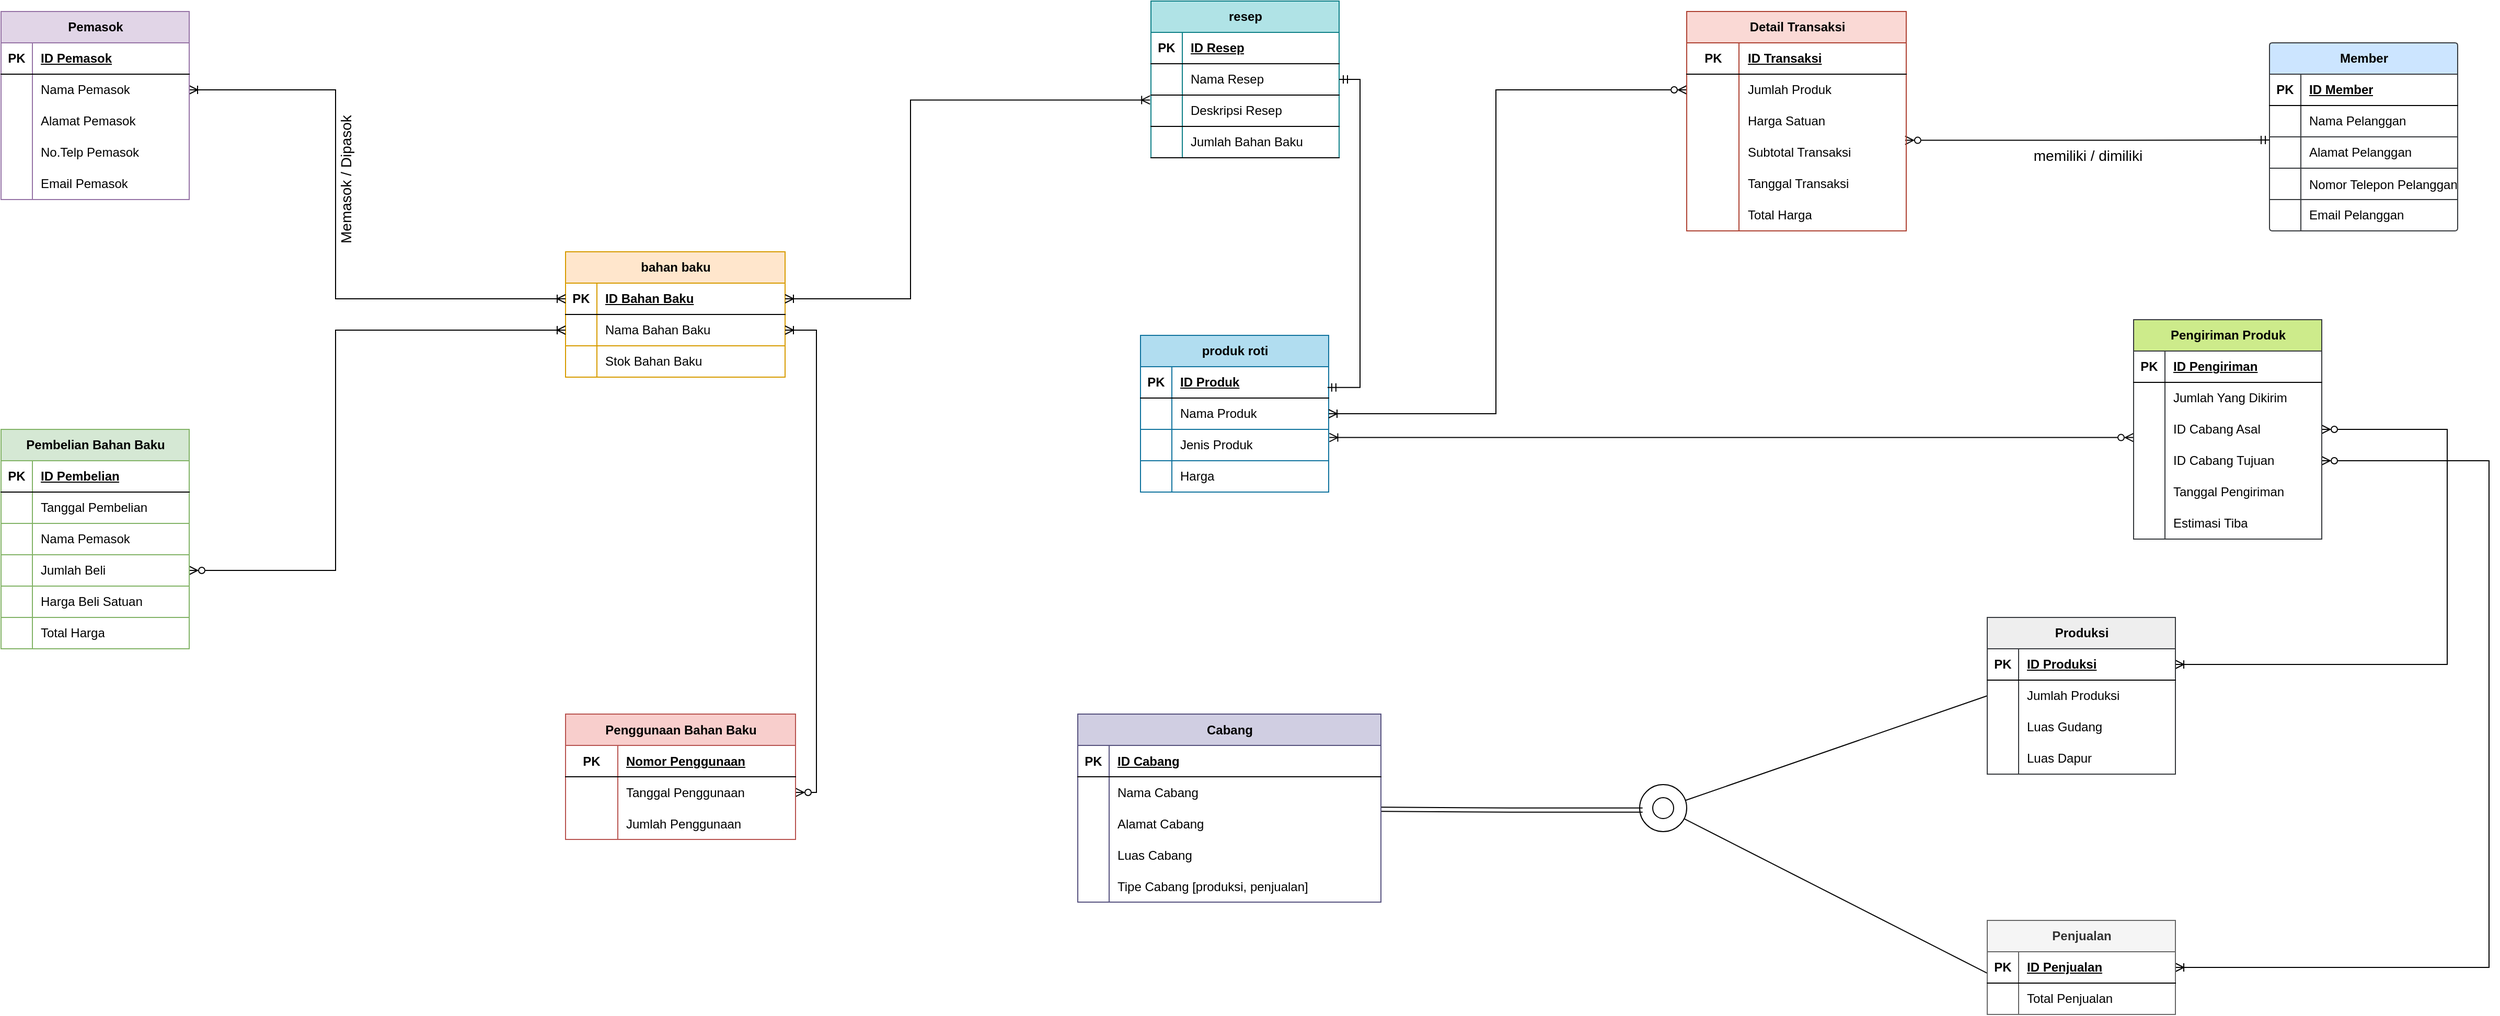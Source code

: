 <mxfile version="26.0.16" pages="3">
  <diagram name="Page-1" id="uRuhU5aM7yMN8GD5K06U">
    <mxGraphModel dx="3315" dy="2277" grid="1" gridSize="10" guides="1" tooltips="1" connect="1" arrows="1" fold="1" page="1" pageScale="1" pageWidth="850" pageHeight="1100" math="0" shadow="0">
      <root>
        <mxCell id="0" />
        <mxCell id="1" parent="0" />
        <mxCell id="Pm6G8gZodo0Ab2yW9Y-e-1" value="produk roti" style="shape=table;startSize=30;container=1;collapsible=1;childLayout=tableLayout;fixedRows=1;rowLines=1;fontStyle=1;align=center;resizeLast=1;html=1;rounded=1;arcSize=0;fillColor=#b1ddf0;strokeColor=#10739e;" parent="1" vertex="1">
          <mxGeometry x="-490" y="-760" width="180" height="150" as="geometry" />
        </mxCell>
        <mxCell id="Pm6G8gZodo0Ab2yW9Y-e-2" value="" style="shape=tableRow;horizontal=0;startSize=0;swimlaneHead=0;swimlaneBody=0;fillColor=none;collapsible=0;dropTarget=0;points=[[0,0.5],[1,0.5]];portConstraint=eastwest;top=0;left=0;right=0;bottom=1;rounded=1;" parent="Pm6G8gZodo0Ab2yW9Y-e-1" vertex="1">
          <mxGeometry y="30" width="180" height="30" as="geometry" />
        </mxCell>
        <mxCell id="Pm6G8gZodo0Ab2yW9Y-e-3" value="PK" style="shape=partialRectangle;connectable=0;fillColor=none;top=0;left=0;bottom=0;right=0;fontStyle=1;overflow=hidden;whiteSpace=wrap;html=1;rounded=1;" parent="Pm6G8gZodo0Ab2yW9Y-e-2" vertex="1">
          <mxGeometry width="30" height="30" as="geometry">
            <mxRectangle width="30" height="30" as="alternateBounds" />
          </mxGeometry>
        </mxCell>
        <mxCell id="Pm6G8gZodo0Ab2yW9Y-e-4" value="ID Produk" style="shape=partialRectangle;connectable=0;fillColor=none;top=0;left=0;bottom=0;right=0;align=left;spacingLeft=6;fontStyle=5;overflow=hidden;whiteSpace=wrap;html=1;rounded=1;" parent="Pm6G8gZodo0Ab2yW9Y-e-2" vertex="1">
          <mxGeometry x="30" width="150" height="30" as="geometry">
            <mxRectangle width="150" height="30" as="alternateBounds" />
          </mxGeometry>
        </mxCell>
        <mxCell id="Pm6G8gZodo0Ab2yW9Y-e-5" value="" style="shape=tableRow;horizontal=0;startSize=0;swimlaneHead=0;swimlaneBody=0;fillColor=none;collapsible=0;dropTarget=0;points=[[0,0.5],[1,0.5]];portConstraint=eastwest;top=0;left=0;right=0;bottom=0;rounded=1;" parent="Pm6G8gZodo0Ab2yW9Y-e-1" vertex="1">
          <mxGeometry y="60" width="180" height="30" as="geometry" />
        </mxCell>
        <mxCell id="Pm6G8gZodo0Ab2yW9Y-e-6" value="" style="shape=partialRectangle;connectable=0;fillColor=none;top=0;left=0;bottom=0;right=0;editable=1;overflow=hidden;whiteSpace=wrap;html=1;rounded=1;" parent="Pm6G8gZodo0Ab2yW9Y-e-5" vertex="1">
          <mxGeometry width="30" height="30" as="geometry">
            <mxRectangle width="30" height="30" as="alternateBounds" />
          </mxGeometry>
        </mxCell>
        <mxCell id="Pm6G8gZodo0Ab2yW9Y-e-7" value="Nama Produk" style="shape=partialRectangle;connectable=0;fillColor=none;top=0;left=0;bottom=0;right=0;align=left;spacingLeft=6;overflow=hidden;whiteSpace=wrap;html=1;rounded=1;" parent="Pm6G8gZodo0Ab2yW9Y-e-5" vertex="1">
          <mxGeometry x="30" width="150" height="30" as="geometry">
            <mxRectangle width="150" height="30" as="alternateBounds" />
          </mxGeometry>
        </mxCell>
        <mxCell id="Pm6G8gZodo0Ab2yW9Y-e-8" value="" style="shape=tableRow;horizontal=0;startSize=0;swimlaneHead=0;swimlaneBody=0;fillColor=none;collapsible=0;dropTarget=0;points=[[0,0.5],[1,0.5]];portConstraint=eastwest;top=0;left=0;right=0;bottom=0;rounded=1;" parent="Pm6G8gZodo0Ab2yW9Y-e-1" vertex="1">
          <mxGeometry y="90" width="180" height="30" as="geometry" />
        </mxCell>
        <mxCell id="Pm6G8gZodo0Ab2yW9Y-e-9" value="" style="shape=partialRectangle;connectable=0;fillColor=none;top=0;left=0;bottom=0;right=0;editable=1;overflow=hidden;whiteSpace=wrap;html=1;rounded=1;" parent="Pm6G8gZodo0Ab2yW9Y-e-8" vertex="1">
          <mxGeometry width="30" height="30" as="geometry">
            <mxRectangle width="30" height="30" as="alternateBounds" />
          </mxGeometry>
        </mxCell>
        <mxCell id="Pm6G8gZodo0Ab2yW9Y-e-10" value="Jenis Produk" style="shape=partialRectangle;connectable=0;fillColor=none;top=0;left=0;bottom=0;right=0;align=left;spacingLeft=6;overflow=hidden;whiteSpace=wrap;html=1;rounded=1;" parent="Pm6G8gZodo0Ab2yW9Y-e-8" vertex="1">
          <mxGeometry x="30" width="150" height="30" as="geometry">
            <mxRectangle width="150" height="30" as="alternateBounds" />
          </mxGeometry>
        </mxCell>
        <mxCell id="Pm6G8gZodo0Ab2yW9Y-e-11" value="" style="shape=tableRow;horizontal=0;startSize=0;swimlaneHead=0;swimlaneBody=0;fillColor=none;collapsible=0;dropTarget=0;points=[[0,0.5],[1,0.5]];portConstraint=eastwest;top=0;left=0;right=0;bottom=0;rounded=1;" parent="Pm6G8gZodo0Ab2yW9Y-e-1" vertex="1">
          <mxGeometry y="120" width="180" height="30" as="geometry" />
        </mxCell>
        <mxCell id="Pm6G8gZodo0Ab2yW9Y-e-12" value="" style="shape=partialRectangle;connectable=0;fillColor=none;top=0;left=0;bottom=0;right=0;editable=1;overflow=hidden;whiteSpace=wrap;html=1;rounded=1;" parent="Pm6G8gZodo0Ab2yW9Y-e-11" vertex="1">
          <mxGeometry width="30" height="30" as="geometry">
            <mxRectangle width="30" height="30" as="alternateBounds" />
          </mxGeometry>
        </mxCell>
        <mxCell id="Pm6G8gZodo0Ab2yW9Y-e-13" value="Harga" style="shape=partialRectangle;connectable=0;fillColor=none;top=0;left=0;bottom=0;right=0;align=left;spacingLeft=6;overflow=hidden;whiteSpace=wrap;html=1;rounded=1;" parent="Pm6G8gZodo0Ab2yW9Y-e-11" vertex="1">
          <mxGeometry x="30" width="150" height="30" as="geometry">
            <mxRectangle width="150" height="30" as="alternateBounds" />
          </mxGeometry>
        </mxCell>
        <mxCell id="Pm6G8gZodo0Ab2yW9Y-e-14" value="bahan baku" style="shape=table;startSize=30;container=1;collapsible=1;childLayout=tableLayout;fixedRows=1;rowLines=1;fontStyle=1;align=center;resizeLast=1;html=1;rounded=1;arcSize=0;fillColor=#ffe6cc;strokeColor=#d79b00;" parent="1" vertex="1">
          <mxGeometry x="-1040" y="-840" width="210" height="120" as="geometry">
            <mxRectangle x="-840" y="-1080" width="100" height="30" as="alternateBounds" />
          </mxGeometry>
        </mxCell>
        <mxCell id="Pm6G8gZodo0Ab2yW9Y-e-15" value="" style="shape=tableRow;horizontal=0;startSize=0;swimlaneHead=0;swimlaneBody=0;fillColor=none;collapsible=0;dropTarget=0;points=[[0,0.5],[1,0.5]];portConstraint=eastwest;top=0;left=0;right=0;bottom=1;rounded=1;" parent="Pm6G8gZodo0Ab2yW9Y-e-14" vertex="1">
          <mxGeometry y="30" width="210" height="30" as="geometry" />
        </mxCell>
        <mxCell id="Pm6G8gZodo0Ab2yW9Y-e-16" value="PK" style="shape=partialRectangle;connectable=0;fillColor=none;top=0;left=0;bottom=0;right=0;fontStyle=1;overflow=hidden;whiteSpace=wrap;html=1;rounded=1;" parent="Pm6G8gZodo0Ab2yW9Y-e-15" vertex="1">
          <mxGeometry width="30" height="30" as="geometry">
            <mxRectangle width="30" height="30" as="alternateBounds" />
          </mxGeometry>
        </mxCell>
        <mxCell id="Pm6G8gZodo0Ab2yW9Y-e-17" value="ID Bahan Baku" style="shape=partialRectangle;connectable=0;fillColor=none;top=0;left=0;bottom=0;right=0;align=left;spacingLeft=6;fontStyle=5;overflow=hidden;whiteSpace=wrap;html=1;rounded=1;" parent="Pm6G8gZodo0Ab2yW9Y-e-15" vertex="1">
          <mxGeometry x="30" width="180" height="30" as="geometry">
            <mxRectangle width="180" height="30" as="alternateBounds" />
          </mxGeometry>
        </mxCell>
        <mxCell id="Pm6G8gZodo0Ab2yW9Y-e-18" value="" style="shape=tableRow;horizontal=0;startSize=0;swimlaneHead=0;swimlaneBody=0;fillColor=none;collapsible=0;dropTarget=0;points=[[0,0.5],[1,0.5]];portConstraint=eastwest;top=0;left=0;right=0;bottom=0;rounded=1;" parent="Pm6G8gZodo0Ab2yW9Y-e-14" vertex="1">
          <mxGeometry y="60" width="210" height="30" as="geometry" />
        </mxCell>
        <mxCell id="Pm6G8gZodo0Ab2yW9Y-e-19" value="" style="shape=partialRectangle;connectable=0;fillColor=none;top=0;left=0;bottom=0;right=0;editable=1;overflow=hidden;whiteSpace=wrap;html=1;rounded=1;" parent="Pm6G8gZodo0Ab2yW9Y-e-18" vertex="1">
          <mxGeometry width="30" height="30" as="geometry">
            <mxRectangle width="30" height="30" as="alternateBounds" />
          </mxGeometry>
        </mxCell>
        <mxCell id="Pm6G8gZodo0Ab2yW9Y-e-20" value="Nama Bahan Baku" style="shape=partialRectangle;connectable=0;fillColor=none;top=0;left=0;bottom=0;right=0;align=left;spacingLeft=6;overflow=hidden;whiteSpace=wrap;html=1;rounded=1;" parent="Pm6G8gZodo0Ab2yW9Y-e-18" vertex="1">
          <mxGeometry x="30" width="180" height="30" as="geometry">
            <mxRectangle width="180" height="30" as="alternateBounds" />
          </mxGeometry>
        </mxCell>
        <mxCell id="Pm6G8gZodo0Ab2yW9Y-e-21" value="" style="shape=tableRow;horizontal=0;startSize=0;swimlaneHead=0;swimlaneBody=0;fillColor=none;collapsible=0;dropTarget=0;points=[[0,0.5],[1,0.5]];portConstraint=eastwest;top=0;left=0;right=0;bottom=0;rounded=1;" parent="Pm6G8gZodo0Ab2yW9Y-e-14" vertex="1">
          <mxGeometry y="90" width="210" height="30" as="geometry" />
        </mxCell>
        <mxCell id="Pm6G8gZodo0Ab2yW9Y-e-22" value="" style="shape=partialRectangle;connectable=0;fillColor=none;top=0;left=0;bottom=0;right=0;editable=1;overflow=hidden;whiteSpace=wrap;html=1;rounded=1;" parent="Pm6G8gZodo0Ab2yW9Y-e-21" vertex="1">
          <mxGeometry width="30" height="30" as="geometry">
            <mxRectangle width="30" height="30" as="alternateBounds" />
          </mxGeometry>
        </mxCell>
        <mxCell id="Pm6G8gZodo0Ab2yW9Y-e-23" value="Stok Bahan Baku" style="shape=partialRectangle;connectable=0;fillColor=none;top=0;left=0;bottom=0;right=0;align=left;spacingLeft=6;overflow=hidden;whiteSpace=wrap;html=1;rounded=1;" parent="Pm6G8gZodo0Ab2yW9Y-e-21" vertex="1">
          <mxGeometry x="30" width="180" height="30" as="geometry">
            <mxRectangle width="180" height="30" as="alternateBounds" />
          </mxGeometry>
        </mxCell>
        <mxCell id="Pm6G8gZodo0Ab2yW9Y-e-24" value="Member" style="shape=table;startSize=30;container=1;collapsible=1;childLayout=tableLayout;fixedRows=1;rowLines=1;fontStyle=1;align=center;resizeLast=1;html=1;rounded=1;arcSize=3;fillColor=#cce5ff;strokeColor=#36393d;" parent="1" vertex="1">
          <mxGeometry x="590" y="-1040" width="180" height="180" as="geometry" />
        </mxCell>
        <mxCell id="Pm6G8gZodo0Ab2yW9Y-e-25" value="" style="shape=tableRow;horizontal=0;startSize=0;swimlaneHead=0;swimlaneBody=0;fillColor=none;collapsible=0;dropTarget=0;points=[[0,0.5],[1,0.5]];portConstraint=eastwest;top=0;left=0;right=0;bottom=1;rounded=1;" parent="Pm6G8gZodo0Ab2yW9Y-e-24" vertex="1">
          <mxGeometry y="30" width="180" height="30" as="geometry" />
        </mxCell>
        <mxCell id="Pm6G8gZodo0Ab2yW9Y-e-26" value="PK" style="shape=partialRectangle;connectable=0;fillColor=none;top=0;left=0;bottom=0;right=0;fontStyle=1;overflow=hidden;whiteSpace=wrap;html=1;rounded=1;" parent="Pm6G8gZodo0Ab2yW9Y-e-25" vertex="1">
          <mxGeometry width="30" height="30" as="geometry">
            <mxRectangle width="30" height="30" as="alternateBounds" />
          </mxGeometry>
        </mxCell>
        <mxCell id="Pm6G8gZodo0Ab2yW9Y-e-27" value="ID Member" style="shape=partialRectangle;connectable=0;fillColor=none;top=0;left=0;bottom=0;right=0;align=left;spacingLeft=6;fontStyle=5;overflow=hidden;whiteSpace=wrap;html=1;rounded=1;" parent="Pm6G8gZodo0Ab2yW9Y-e-25" vertex="1">
          <mxGeometry x="30" width="150" height="30" as="geometry">
            <mxRectangle width="150" height="30" as="alternateBounds" />
          </mxGeometry>
        </mxCell>
        <mxCell id="Pm6G8gZodo0Ab2yW9Y-e-28" value="" style="shape=tableRow;horizontal=0;startSize=0;swimlaneHead=0;swimlaneBody=0;fillColor=none;collapsible=0;dropTarget=0;points=[[0,0.5],[1,0.5]];portConstraint=eastwest;top=0;left=0;right=0;bottom=0;rounded=1;" parent="Pm6G8gZodo0Ab2yW9Y-e-24" vertex="1">
          <mxGeometry y="60" width="180" height="30" as="geometry" />
        </mxCell>
        <mxCell id="Pm6G8gZodo0Ab2yW9Y-e-29" value="" style="shape=partialRectangle;connectable=0;fillColor=none;top=0;left=0;bottom=0;right=0;editable=1;overflow=hidden;whiteSpace=wrap;html=1;rounded=1;" parent="Pm6G8gZodo0Ab2yW9Y-e-28" vertex="1">
          <mxGeometry width="30" height="30" as="geometry">
            <mxRectangle width="30" height="30" as="alternateBounds" />
          </mxGeometry>
        </mxCell>
        <mxCell id="Pm6G8gZodo0Ab2yW9Y-e-30" value="Nama Pelanggan" style="shape=partialRectangle;connectable=0;fillColor=none;top=0;left=0;bottom=0;right=0;align=left;spacingLeft=6;overflow=hidden;whiteSpace=wrap;html=1;rounded=1;" parent="Pm6G8gZodo0Ab2yW9Y-e-28" vertex="1">
          <mxGeometry x="30" width="150" height="30" as="geometry">
            <mxRectangle width="150" height="30" as="alternateBounds" />
          </mxGeometry>
        </mxCell>
        <mxCell id="Pm6G8gZodo0Ab2yW9Y-e-31" value="" style="shape=tableRow;horizontal=0;startSize=0;swimlaneHead=0;swimlaneBody=0;fillColor=none;collapsible=0;dropTarget=0;points=[[0,0.5],[1,0.5]];portConstraint=eastwest;top=0;left=0;right=0;bottom=0;rounded=1;" parent="Pm6G8gZodo0Ab2yW9Y-e-24" vertex="1">
          <mxGeometry y="90" width="180" height="30" as="geometry" />
        </mxCell>
        <mxCell id="Pm6G8gZodo0Ab2yW9Y-e-32" value="" style="shape=partialRectangle;connectable=0;fillColor=none;top=0;left=0;bottom=0;right=0;editable=1;overflow=hidden;whiteSpace=wrap;html=1;rounded=1;" parent="Pm6G8gZodo0Ab2yW9Y-e-31" vertex="1">
          <mxGeometry width="30" height="30" as="geometry">
            <mxRectangle width="30" height="30" as="alternateBounds" />
          </mxGeometry>
        </mxCell>
        <mxCell id="Pm6G8gZodo0Ab2yW9Y-e-33" value="Alamat Pelanggan" style="shape=partialRectangle;connectable=0;fillColor=none;top=0;left=0;bottom=0;right=0;align=left;spacingLeft=6;overflow=hidden;whiteSpace=wrap;html=1;rounded=1;" parent="Pm6G8gZodo0Ab2yW9Y-e-31" vertex="1">
          <mxGeometry x="30" width="150" height="30" as="geometry">
            <mxRectangle width="150" height="30" as="alternateBounds" />
          </mxGeometry>
        </mxCell>
        <mxCell id="Pm6G8gZodo0Ab2yW9Y-e-34" value="" style="shape=tableRow;horizontal=0;startSize=0;swimlaneHead=0;swimlaneBody=0;fillColor=none;collapsible=0;dropTarget=0;points=[[0,0.5],[1,0.5]];portConstraint=eastwest;top=0;left=0;right=0;bottom=0;rounded=1;" parent="Pm6G8gZodo0Ab2yW9Y-e-24" vertex="1">
          <mxGeometry y="120" width="180" height="30" as="geometry" />
        </mxCell>
        <mxCell id="Pm6G8gZodo0Ab2yW9Y-e-35" value="" style="shape=partialRectangle;connectable=0;fillColor=none;top=0;left=0;bottom=0;right=0;editable=1;overflow=hidden;rounded=1;" parent="Pm6G8gZodo0Ab2yW9Y-e-34" vertex="1">
          <mxGeometry width="30" height="30" as="geometry">
            <mxRectangle width="30" height="30" as="alternateBounds" />
          </mxGeometry>
        </mxCell>
        <mxCell id="Pm6G8gZodo0Ab2yW9Y-e-36" value="Nomor Telepon Pelanggan" style="shape=partialRectangle;connectable=0;fillColor=none;top=0;left=0;bottom=0;right=0;align=left;spacingLeft=6;overflow=hidden;rounded=1;" parent="Pm6G8gZodo0Ab2yW9Y-e-34" vertex="1">
          <mxGeometry x="30" width="150" height="30" as="geometry">
            <mxRectangle width="150" height="30" as="alternateBounds" />
          </mxGeometry>
        </mxCell>
        <mxCell id="Pm6G8gZodo0Ab2yW9Y-e-37" value="" style="shape=tableRow;horizontal=0;startSize=0;swimlaneHead=0;swimlaneBody=0;fillColor=none;collapsible=0;dropTarget=0;points=[[0,0.5],[1,0.5]];portConstraint=eastwest;top=0;left=0;right=0;bottom=0;rounded=1;" parent="Pm6G8gZodo0Ab2yW9Y-e-24" vertex="1">
          <mxGeometry y="150" width="180" height="30" as="geometry" />
        </mxCell>
        <mxCell id="Pm6G8gZodo0Ab2yW9Y-e-38" value="" style="shape=partialRectangle;connectable=0;fillColor=none;top=0;left=0;bottom=0;right=0;editable=1;overflow=hidden;whiteSpace=wrap;html=1;rounded=1;" parent="Pm6G8gZodo0Ab2yW9Y-e-37" vertex="1">
          <mxGeometry width="30" height="30" as="geometry">
            <mxRectangle width="30" height="30" as="alternateBounds" />
          </mxGeometry>
        </mxCell>
        <mxCell id="Pm6G8gZodo0Ab2yW9Y-e-39" value="Email Pelanggan" style="shape=partialRectangle;connectable=0;fillColor=none;top=0;left=0;bottom=0;right=0;align=left;spacingLeft=6;overflow=hidden;whiteSpace=wrap;html=1;rounded=1;" parent="Pm6G8gZodo0Ab2yW9Y-e-37" vertex="1">
          <mxGeometry x="30" width="150" height="30" as="geometry">
            <mxRectangle width="150" height="30" as="alternateBounds" />
          </mxGeometry>
        </mxCell>
        <mxCell id="Pm6G8gZodo0Ab2yW9Y-e-53" value="resep" style="shape=table;startSize=30;container=1;collapsible=1;childLayout=tableLayout;fixedRows=1;rowLines=0;fontStyle=1;align=center;resizeLast=1;html=1;fillColor=#b0e3e6;strokeColor=#0e8088;" parent="1" vertex="1">
          <mxGeometry x="-480" y="-1080" width="180" height="150" as="geometry" />
        </mxCell>
        <mxCell id="Pm6G8gZodo0Ab2yW9Y-e-54" value="" style="shape=tableRow;horizontal=0;startSize=0;swimlaneHead=0;swimlaneBody=0;fillColor=none;collapsible=0;dropTarget=0;points=[[0,0.5],[1,0.5]];portConstraint=eastwest;top=0;left=0;right=0;bottom=1;" parent="Pm6G8gZodo0Ab2yW9Y-e-53" vertex="1">
          <mxGeometry y="30" width="180" height="30" as="geometry" />
        </mxCell>
        <mxCell id="Pm6G8gZodo0Ab2yW9Y-e-55" value="PK" style="shape=partialRectangle;connectable=0;fillColor=none;top=0;left=0;bottom=0;right=0;fontStyle=1;overflow=hidden;whiteSpace=wrap;html=1;" parent="Pm6G8gZodo0Ab2yW9Y-e-54" vertex="1">
          <mxGeometry width="30" height="30" as="geometry">
            <mxRectangle width="30" height="30" as="alternateBounds" />
          </mxGeometry>
        </mxCell>
        <mxCell id="Pm6G8gZodo0Ab2yW9Y-e-56" value="ID Resep" style="shape=partialRectangle;connectable=0;fillColor=none;top=0;left=0;bottom=0;right=0;align=left;spacingLeft=6;fontStyle=5;overflow=hidden;whiteSpace=wrap;html=1;" parent="Pm6G8gZodo0Ab2yW9Y-e-54" vertex="1">
          <mxGeometry x="30" width="150" height="30" as="geometry">
            <mxRectangle width="150" height="30" as="alternateBounds" />
          </mxGeometry>
        </mxCell>
        <mxCell id="Pm6G8gZodo0Ab2yW9Y-e-222" value="" style="shape=tableRow;horizontal=0;startSize=0;swimlaneHead=0;swimlaneBody=0;fillColor=none;collapsible=0;dropTarget=0;points=[[0,0.5],[1,0.5]];portConstraint=eastwest;top=0;left=0;right=0;bottom=1;fontStyle=0" parent="Pm6G8gZodo0Ab2yW9Y-e-53" vertex="1">
          <mxGeometry y="60" width="180" height="30" as="geometry" />
        </mxCell>
        <mxCell id="Pm6G8gZodo0Ab2yW9Y-e-223" value="" style="shape=partialRectangle;connectable=0;fillColor=none;top=0;left=0;bottom=0;right=0;fontStyle=1;overflow=hidden;whiteSpace=wrap;html=1;" parent="Pm6G8gZodo0Ab2yW9Y-e-222" vertex="1">
          <mxGeometry width="30" height="30" as="geometry">
            <mxRectangle width="30" height="30" as="alternateBounds" />
          </mxGeometry>
        </mxCell>
        <mxCell id="Pm6G8gZodo0Ab2yW9Y-e-224" value="Nama Resep" style="shape=partialRectangle;connectable=0;fillColor=none;top=0;left=0;bottom=0;right=0;align=left;spacingLeft=6;fontStyle=0;overflow=hidden;whiteSpace=wrap;html=1;" parent="Pm6G8gZodo0Ab2yW9Y-e-222" vertex="1">
          <mxGeometry x="30" width="150" height="30" as="geometry">
            <mxRectangle width="150" height="30" as="alternateBounds" />
          </mxGeometry>
        </mxCell>
        <mxCell id="Pm6G8gZodo0Ab2yW9Y-e-225" value="" style="shape=tableRow;horizontal=0;startSize=0;swimlaneHead=0;swimlaneBody=0;fillColor=none;collapsible=0;dropTarget=0;points=[[0,0.5],[1,0.5]];portConstraint=eastwest;top=0;left=0;right=0;bottom=1;" parent="Pm6G8gZodo0Ab2yW9Y-e-53" vertex="1">
          <mxGeometry y="90" width="180" height="30" as="geometry" />
        </mxCell>
        <mxCell id="Pm6G8gZodo0Ab2yW9Y-e-226" value="" style="shape=partialRectangle;connectable=0;fillColor=none;top=0;left=0;bottom=0;right=0;fontStyle=1;overflow=hidden;whiteSpace=wrap;html=1;" parent="Pm6G8gZodo0Ab2yW9Y-e-225" vertex="1">
          <mxGeometry width="30" height="30" as="geometry">
            <mxRectangle width="30" height="30" as="alternateBounds" />
          </mxGeometry>
        </mxCell>
        <mxCell id="Pm6G8gZodo0Ab2yW9Y-e-227" value="Deskripsi Resep" style="shape=partialRectangle;connectable=0;fillColor=none;top=0;left=0;bottom=0;right=0;align=left;spacingLeft=6;fontStyle=0;overflow=hidden;whiteSpace=wrap;html=1;" parent="Pm6G8gZodo0Ab2yW9Y-e-225" vertex="1">
          <mxGeometry x="30" width="150" height="30" as="geometry">
            <mxRectangle width="150" height="30" as="alternateBounds" />
          </mxGeometry>
        </mxCell>
        <mxCell id="Pm6G8gZodo0Ab2yW9Y-e-228" value="" style="shape=tableRow;horizontal=0;startSize=0;swimlaneHead=0;swimlaneBody=0;fillColor=none;collapsible=0;dropTarget=0;points=[[0,0.5],[1,0.5]];portConstraint=eastwest;top=0;left=0;right=0;bottom=1;" parent="Pm6G8gZodo0Ab2yW9Y-e-53" vertex="1">
          <mxGeometry y="120" width="180" height="30" as="geometry" />
        </mxCell>
        <mxCell id="Pm6G8gZodo0Ab2yW9Y-e-229" value="" style="shape=partialRectangle;connectable=0;fillColor=none;top=0;left=0;bottom=0;right=0;fontStyle=1;overflow=hidden;whiteSpace=wrap;html=1;" parent="Pm6G8gZodo0Ab2yW9Y-e-228" vertex="1">
          <mxGeometry width="30" height="30" as="geometry">
            <mxRectangle width="30" height="30" as="alternateBounds" />
          </mxGeometry>
        </mxCell>
        <mxCell id="Pm6G8gZodo0Ab2yW9Y-e-230" value="Jumlah Bahan Baku" style="shape=partialRectangle;connectable=0;fillColor=none;top=0;left=0;bottom=0;right=0;align=left;spacingLeft=6;fontStyle=0;overflow=hidden;whiteSpace=wrap;html=1;" parent="Pm6G8gZodo0Ab2yW9Y-e-228" vertex="1">
          <mxGeometry x="30" width="150" height="30" as="geometry">
            <mxRectangle width="150" height="30" as="alternateBounds" />
          </mxGeometry>
        </mxCell>
        <mxCell id="Pm6G8gZodo0Ab2yW9Y-e-60" style="edgeStyle=orthogonalEdgeStyle;rounded=0;orthogonalLoop=1;jettySize=auto;html=1;endArrow=ERmandOne;startFill=0;startArrow=ERmandOne;endFill=0;exitX=1;exitY=0.5;exitDx=0;exitDy=0;entryX=0.994;entryY=0.664;entryDx=0;entryDy=0;entryPerimeter=0;" parent="1" source="Pm6G8gZodo0Ab2yW9Y-e-222" target="Pm6G8gZodo0Ab2yW9Y-e-2" edge="1">
          <mxGeometry relative="1" as="geometry">
            <mxPoint x="180" y="-985" as="sourcePoint" />
            <mxPoint x="-310" y="-700" as="targetPoint" />
            <Array as="points">
              <mxPoint x="-280" y="-1005" />
              <mxPoint x="-280" y="-710" />
            </Array>
          </mxGeometry>
        </mxCell>
        <mxCell id="Pm6G8gZodo0Ab2yW9Y-e-62" style="edgeStyle=orthogonalEdgeStyle;rounded=0;orthogonalLoop=1;jettySize=auto;html=1;entryX=1;entryY=0.5;entryDx=0;entryDy=0;startArrow=ERoneToMany;startFill=0;endArrow=ERoneToMany;endFill=0;exitX=-0.005;exitY=0.157;exitDx=0;exitDy=0;exitPerimeter=0;" parent="1" source="Pm6G8gZodo0Ab2yW9Y-e-225" target="Pm6G8gZodo0Ab2yW9Y-e-15" edge="1">
          <mxGeometry relative="1" as="geometry">
            <mxPoint x="-250" y="-790" as="sourcePoint" />
            <Array as="points">
              <mxPoint x="-710" y="-985" />
              <mxPoint x="-710" y="-795" />
            </Array>
          </mxGeometry>
        </mxCell>
        <mxCell id="Pm6G8gZodo0Ab2yW9Y-e-63" value="&lt;font&gt;memiliki / dimiliki&lt;/font&gt;" style="edgeStyle=orthogonalEdgeStyle;rounded=0;orthogonalLoop=1;jettySize=auto;html=1;endArrow=ERmandOne;endFill=0;startArrow=ERzeroToMany;startFill=0;labelPosition=center;verticalLabelPosition=top;align=center;verticalAlign=top;horizontal=1;fontSize=14;exitX=0.995;exitY=0.11;exitDx=0;exitDy=0;exitPerimeter=0;entryX=0;entryY=0.1;entryDx=0;entryDy=0;entryPerimeter=0;" parent="1" source="Pm6G8gZodo0Ab2yW9Y-e-154" target="Pm6G8gZodo0Ab2yW9Y-e-31" edge="1">
          <mxGeometry relative="1" as="geometry">
            <mxPoint x="1260" y="-755" as="sourcePoint" />
            <mxPoint x="580" y="-947" as="targetPoint" />
            <Array as="points">
              <mxPoint x="446" y="-947" />
            </Array>
          </mxGeometry>
        </mxCell>
        <mxCell id="Pm6G8gZodo0Ab2yW9Y-e-65" style="edgeStyle=orthogonalEdgeStyle;rounded=0;orthogonalLoop=1;jettySize=auto;html=1;entryX=1;entryY=0.5;entryDx=0;entryDy=0;endArrow=ERoneToMany;endFill=0;startArrow=ERzeroToMany;startFill=0;exitX=0;exitY=0.5;exitDx=0;exitDy=0;" parent="1" source="Pm6G8gZodo0Ab2yW9Y-e-148" target="Pm6G8gZodo0Ab2yW9Y-e-5" edge="1">
          <mxGeometry relative="1" as="geometry">
            <mxPoint x="630" y="-965" as="sourcePoint" />
            <Array as="points">
              <mxPoint x="-150" y="-995" />
              <mxPoint x="-150" y="-685" />
            </Array>
          </mxGeometry>
        </mxCell>
        <mxCell id="Pm6G8gZodo0Ab2yW9Y-e-67" style="edgeStyle=orthogonalEdgeStyle;rounded=0;orthogonalLoop=1;jettySize=auto;html=1;entryX=0;entryY=0.5;entryDx=0;entryDy=0;startArrow=ERzeroToMany;startFill=0;endArrow=ERoneToMany;endFill=0;exitX=1;exitY=0.5;exitDx=0;exitDy=0;" parent="1" source="Pm6G8gZodo0Ab2yW9Y-e-216" target="Pm6G8gZodo0Ab2yW9Y-e-18" edge="1">
          <mxGeometry relative="1" as="geometry">
            <Array as="points">
              <mxPoint x="-1260" y="-535" />
              <mxPoint x="-1260" y="-765" />
            </Array>
          </mxGeometry>
        </mxCell>
        <mxCell id="Pm6G8gZodo0Ab2yW9Y-e-68" value="&lt;font style=&quot;font-size: 14px;&quot;&gt;Memasok / Dipasok&lt;/font&gt;" style="edgeStyle=orthogonalEdgeStyle;rounded=0;orthogonalLoop=1;jettySize=auto;html=1;entryX=1;entryY=0.5;entryDx=0;entryDy=0;endArrow=ERoneToMany;endFill=0;startArrow=ERoneToMany;startFill=0;horizontal=0;fontFamily=Helvetica;exitX=0;exitY=0.5;exitDx=0;exitDy=0;labelPosition=right;verticalLabelPosition=top;align=left;verticalAlign=top;" parent="1" source="Pm6G8gZodo0Ab2yW9Y-e-15" target="Pm6G8gZodo0Ab2yW9Y-e-96" edge="1">
          <mxGeometry relative="1" as="geometry">
            <mxPoint x="-1090" y="-760" as="sourcePoint" />
            <mxPoint x="-1360" y="-550" as="targetPoint" />
            <Array as="points">
              <mxPoint x="-1260" y="-795" />
              <mxPoint x="-1260" y="-995" />
            </Array>
          </mxGeometry>
        </mxCell>
        <mxCell id="Pm6G8gZodo0Ab2yW9Y-e-69" style="edgeStyle=orthogonalEdgeStyle;rounded=0;orthogonalLoop=1;jettySize=auto;html=1;entryX=1;entryY=0.5;entryDx=0;entryDy=0;endArrow=ERoneToMany;endFill=0;startArrow=ERzeroToMany;startFill=0;exitX=1;exitY=0.5;exitDx=0;exitDy=0;" parent="1" source="Pm6G8gZodo0Ab2yW9Y-e-135" target="Pm6G8gZodo0Ab2yW9Y-e-18" edge="1">
          <mxGeometry relative="1" as="geometry">
            <mxPoint x="-535" y="-565" as="sourcePoint" />
          </mxGeometry>
        </mxCell>
        <mxCell id="Pm6G8gZodo0Ab2yW9Y-e-71" style="edgeStyle=orthogonalEdgeStyle;rounded=0;orthogonalLoop=1;jettySize=auto;html=1;entryX=1.004;entryY=0.259;entryDx=0;entryDy=0;endArrow=ERoneToMany;endFill=0;startArrow=ERzeroToMany;startFill=0;entryPerimeter=0;" parent="1" source="Pm6G8gZodo0Ab2yW9Y-e-231" target="Pm6G8gZodo0Ab2yW9Y-e-8" edge="1">
          <mxGeometry relative="1" as="geometry">
            <mxPoint x="450" y="-660" as="sourcePoint" />
            <Array as="points">
              <mxPoint x="75" y="-662" />
            </Array>
          </mxGeometry>
        </mxCell>
        <mxCell id="Pm6G8gZodo0Ab2yW9Y-e-72" style="edgeStyle=orthogonalEdgeStyle;rounded=0;orthogonalLoop=1;jettySize=auto;html=1;entryX=1;entryY=0.5;entryDx=0;entryDy=0;endArrow=ERoneToMany;endFill=0;startArrow=ERzeroToMany;startFill=0;exitX=1;exitY=0.5;exitDx=0;exitDy=0;" parent="1" source="Pm6G8gZodo0Ab2yW9Y-e-231" target="Pm6G8gZodo0Ab2yW9Y-e-204" edge="1">
          <mxGeometry relative="1" as="geometry">
            <Array as="points">
              <mxPoint x="760" y="-670" />
              <mxPoint x="760" y="-445" />
            </Array>
          </mxGeometry>
        </mxCell>
        <mxCell id="Pm6G8gZodo0Ab2yW9Y-e-73" style="edgeStyle=orthogonalEdgeStyle;rounded=0;orthogonalLoop=1;jettySize=auto;html=1;endArrow=ERoneToMany;endFill=0;startArrow=ERzeroToMany;startFill=0;exitX=1;exitY=0.5;exitDx=0;exitDy=0;entryX=1;entryY=0.5;entryDx=0;entryDy=0;" parent="1" source="Pm6G8gZodo0Ab2yW9Y-e-174" target="Pm6G8gZodo0Ab2yW9Y-e-197" edge="1">
          <mxGeometry relative="1" as="geometry">
            <Array as="points">
              <mxPoint x="800" y="-640" />
              <mxPoint x="800" y="-155" />
            </Array>
            <mxPoint x="510" y="-150" as="targetPoint" />
            <mxPoint x="660" y="-640" as="sourcePoint" />
          </mxGeometry>
        </mxCell>
        <mxCell id="Pm6G8gZodo0Ab2yW9Y-e-74" style="rounded=0;orthogonalLoop=1;jettySize=auto;html=1;entryX=0.003;entryY=0.694;entryDx=0;entryDy=0;endArrow=none;startFill=0;entryPerimeter=0;" parent="1" source="Pm6G8gZodo0Ab2yW9Y-e-76" target="Pm6G8gZodo0Ab2yW9Y-e-197" edge="1">
          <mxGeometry relative="1" as="geometry" />
        </mxCell>
        <mxCell id="Pm6G8gZodo0Ab2yW9Y-e-75" style="rounded=0;orthogonalLoop=1;jettySize=auto;html=1;entryX=0;entryY=0.5;entryDx=0;entryDy=0;endArrow=none;startFill=0;" parent="1" source="Pm6G8gZodo0Ab2yW9Y-e-76" target="Pm6G8gZodo0Ab2yW9Y-e-207" edge="1">
          <mxGeometry relative="1" as="geometry" />
        </mxCell>
        <mxCell id="Pm6G8gZodo0Ab2yW9Y-e-76" value="" style="ellipse;whiteSpace=wrap;html=1;aspect=fixed;" parent="1" vertex="1">
          <mxGeometry x="-12.5" y="-330" width="45" height="45" as="geometry" />
        </mxCell>
        <mxCell id="Pm6G8gZodo0Ab2yW9Y-e-77" style="edgeStyle=orthogonalEdgeStyle;rounded=0;orthogonalLoop=1;jettySize=auto;html=1;endArrow=none;startFill=0;shape=link;entryX=1;entryY=0.037;entryDx=0;entryDy=0;entryPerimeter=0;exitX=0.062;exitY=0.543;exitDx=0;exitDy=0;exitPerimeter=0;" parent="1" source="Pm6G8gZodo0Ab2yW9Y-e-76" target="Pm6G8gZodo0Ab2yW9Y-e-187" edge="1">
          <mxGeometry relative="1" as="geometry">
            <mxPoint x="325" y="-380" as="targetPoint" />
            <Array as="points" />
            <mxPoint x="-10" y="-306" as="sourcePoint" />
          </mxGeometry>
        </mxCell>
        <mxCell id="Pm6G8gZodo0Ab2yW9Y-e-79" value="Pembelian Bahan Baku" style="shape=table;startSize=30;container=1;collapsible=1;childLayout=tableLayout;fixedRows=1;rowLines=1;fontStyle=1;align=center;resizeLast=1;html=1;fillColor=#d5e8d4;strokeColor=#82b366;" parent="1" vertex="1">
          <mxGeometry x="-1580" y="-670" width="180" height="210" as="geometry">
            <mxRectangle x="-1140" y="-810" width="170" height="30" as="alternateBounds" />
          </mxGeometry>
        </mxCell>
        <mxCell id="Pm6G8gZodo0Ab2yW9Y-e-80" value="" style="shape=tableRow;horizontal=0;startSize=0;swimlaneHead=0;swimlaneBody=0;fillColor=none;collapsible=0;dropTarget=0;points=[[0,0.5],[1,0.5]];portConstraint=eastwest;top=0;left=0;right=0;bottom=1;" parent="Pm6G8gZodo0Ab2yW9Y-e-79" vertex="1">
          <mxGeometry y="30" width="180" height="30" as="geometry" />
        </mxCell>
        <mxCell id="Pm6G8gZodo0Ab2yW9Y-e-81" value="PK" style="shape=partialRectangle;connectable=0;fillColor=none;top=0;left=0;bottom=0;right=0;fontStyle=1;overflow=hidden;whiteSpace=wrap;html=1;" parent="Pm6G8gZodo0Ab2yW9Y-e-80" vertex="1">
          <mxGeometry width="30" height="30" as="geometry">
            <mxRectangle width="30" height="30" as="alternateBounds" />
          </mxGeometry>
        </mxCell>
        <mxCell id="Pm6G8gZodo0Ab2yW9Y-e-82" value="ID Pembelian" style="shape=partialRectangle;connectable=0;fillColor=none;top=0;left=0;bottom=0;right=0;align=left;spacingLeft=6;fontStyle=5;overflow=hidden;whiteSpace=wrap;html=1;" parent="Pm6G8gZodo0Ab2yW9Y-e-80" vertex="1">
          <mxGeometry x="30" width="150" height="30" as="geometry">
            <mxRectangle width="150" height="30" as="alternateBounds" />
          </mxGeometry>
        </mxCell>
        <mxCell id="Pm6G8gZodo0Ab2yW9Y-e-86" value="" style="shape=tableRow;horizontal=0;startSize=0;swimlaneHead=0;swimlaneBody=0;fillColor=none;collapsible=0;dropTarget=0;points=[[0,0.5],[1,0.5]];portConstraint=eastwest;top=0;left=0;right=0;bottom=0;" parent="Pm6G8gZodo0Ab2yW9Y-e-79" vertex="1">
          <mxGeometry y="60" width="180" height="30" as="geometry" />
        </mxCell>
        <mxCell id="Pm6G8gZodo0Ab2yW9Y-e-87" value="" style="shape=partialRectangle;connectable=0;fillColor=none;top=0;left=0;bottom=0;right=0;editable=1;overflow=hidden;whiteSpace=wrap;html=1;" parent="Pm6G8gZodo0Ab2yW9Y-e-86" vertex="1">
          <mxGeometry width="30" height="30" as="geometry">
            <mxRectangle width="30" height="30" as="alternateBounds" />
          </mxGeometry>
        </mxCell>
        <mxCell id="Pm6G8gZodo0Ab2yW9Y-e-88" value="Tanggal Pembelian" style="shape=partialRectangle;connectable=0;fillColor=none;top=0;left=0;bottom=0;right=0;align=left;spacingLeft=6;overflow=hidden;whiteSpace=wrap;html=1;" parent="Pm6G8gZodo0Ab2yW9Y-e-86" vertex="1">
          <mxGeometry x="30" width="150" height="30" as="geometry">
            <mxRectangle width="150" height="30" as="alternateBounds" />
          </mxGeometry>
        </mxCell>
        <mxCell id="Z2-YI88dItzdBCOx_PlO-1" value="" style="shape=tableRow;horizontal=0;startSize=0;swimlaneHead=0;swimlaneBody=0;fillColor=none;collapsible=0;dropTarget=0;points=[[0,0.5],[1,0.5]];portConstraint=eastwest;top=0;left=0;right=0;bottom=0;" parent="Pm6G8gZodo0Ab2yW9Y-e-79" vertex="1">
          <mxGeometry y="90" width="180" height="30" as="geometry" />
        </mxCell>
        <mxCell id="Z2-YI88dItzdBCOx_PlO-2" value="" style="shape=partialRectangle;connectable=0;fillColor=none;top=0;left=0;bottom=0;right=0;editable=1;overflow=hidden;whiteSpace=wrap;html=1;" parent="Z2-YI88dItzdBCOx_PlO-1" vertex="1">
          <mxGeometry width="30" height="30" as="geometry">
            <mxRectangle width="30" height="30" as="alternateBounds" />
          </mxGeometry>
        </mxCell>
        <mxCell id="Z2-YI88dItzdBCOx_PlO-3" value="Nama Pemasok" style="shape=partialRectangle;connectable=0;fillColor=none;top=0;left=0;bottom=0;right=0;align=left;spacingLeft=6;overflow=hidden;whiteSpace=wrap;html=1;" parent="Z2-YI88dItzdBCOx_PlO-1" vertex="1">
          <mxGeometry x="30" width="150" height="30" as="geometry">
            <mxRectangle width="150" height="30" as="alternateBounds" />
          </mxGeometry>
        </mxCell>
        <mxCell id="Pm6G8gZodo0Ab2yW9Y-e-216" value="" style="shape=tableRow;horizontal=0;startSize=0;swimlaneHead=0;swimlaneBody=0;fillColor=none;collapsible=0;dropTarget=0;points=[[0,0.5],[1,0.5]];portConstraint=eastwest;top=0;left=0;right=0;bottom=0;" parent="Pm6G8gZodo0Ab2yW9Y-e-79" vertex="1">
          <mxGeometry y="120" width="180" height="30" as="geometry" />
        </mxCell>
        <mxCell id="Pm6G8gZodo0Ab2yW9Y-e-217" value="" style="shape=partialRectangle;connectable=0;fillColor=none;top=0;left=0;bottom=0;right=0;editable=1;overflow=hidden;whiteSpace=wrap;html=1;" parent="Pm6G8gZodo0Ab2yW9Y-e-216" vertex="1">
          <mxGeometry width="30" height="30" as="geometry">
            <mxRectangle width="30" height="30" as="alternateBounds" />
          </mxGeometry>
        </mxCell>
        <mxCell id="Pm6G8gZodo0Ab2yW9Y-e-218" value="Jumlah Beli" style="shape=partialRectangle;connectable=0;fillColor=none;top=0;left=0;bottom=0;right=0;align=left;spacingLeft=6;overflow=hidden;whiteSpace=wrap;html=1;" parent="Pm6G8gZodo0Ab2yW9Y-e-216" vertex="1">
          <mxGeometry x="30" width="150" height="30" as="geometry">
            <mxRectangle width="150" height="30" as="alternateBounds" />
          </mxGeometry>
        </mxCell>
        <mxCell id="Pm6G8gZodo0Ab2yW9Y-e-219" value="" style="shape=tableRow;horizontal=0;startSize=0;swimlaneHead=0;swimlaneBody=0;fillColor=none;collapsible=0;dropTarget=0;points=[[0,0.5],[1,0.5]];portConstraint=eastwest;top=0;left=0;right=0;bottom=0;" parent="Pm6G8gZodo0Ab2yW9Y-e-79" vertex="1">
          <mxGeometry y="150" width="180" height="30" as="geometry" />
        </mxCell>
        <mxCell id="Pm6G8gZodo0Ab2yW9Y-e-220" value="" style="shape=partialRectangle;connectable=0;fillColor=none;top=0;left=0;bottom=0;right=0;editable=1;overflow=hidden;whiteSpace=wrap;html=1;" parent="Pm6G8gZodo0Ab2yW9Y-e-219" vertex="1">
          <mxGeometry width="30" height="30" as="geometry">
            <mxRectangle width="30" height="30" as="alternateBounds" />
          </mxGeometry>
        </mxCell>
        <mxCell id="Pm6G8gZodo0Ab2yW9Y-e-221" value="Harga Beli Satuan" style="shape=partialRectangle;connectable=0;fillColor=none;top=0;left=0;bottom=0;right=0;align=left;spacingLeft=6;overflow=hidden;whiteSpace=wrap;html=1;" parent="Pm6G8gZodo0Ab2yW9Y-e-219" vertex="1">
          <mxGeometry x="30" width="150" height="30" as="geometry">
            <mxRectangle width="150" height="30" as="alternateBounds" />
          </mxGeometry>
        </mxCell>
        <mxCell id="Pm6G8gZodo0Ab2yW9Y-e-89" value="" style="shape=tableRow;horizontal=0;startSize=0;swimlaneHead=0;swimlaneBody=0;fillColor=none;collapsible=0;dropTarget=0;points=[[0,0.5],[1,0.5]];portConstraint=eastwest;top=0;left=0;right=0;bottom=0;" parent="Pm6G8gZodo0Ab2yW9Y-e-79" vertex="1">
          <mxGeometry y="180" width="180" height="30" as="geometry" />
        </mxCell>
        <mxCell id="Pm6G8gZodo0Ab2yW9Y-e-90" value="" style="shape=partialRectangle;connectable=0;fillColor=none;top=0;left=0;bottom=0;right=0;editable=1;overflow=hidden;whiteSpace=wrap;html=1;" parent="Pm6G8gZodo0Ab2yW9Y-e-89" vertex="1">
          <mxGeometry width="30" height="30" as="geometry">
            <mxRectangle width="30" height="30" as="alternateBounds" />
          </mxGeometry>
        </mxCell>
        <mxCell id="Pm6G8gZodo0Ab2yW9Y-e-91" value="Total Harga" style="shape=partialRectangle;connectable=0;fillColor=none;top=0;left=0;bottom=0;right=0;align=left;spacingLeft=6;overflow=hidden;whiteSpace=wrap;html=1;" parent="Pm6G8gZodo0Ab2yW9Y-e-89" vertex="1">
          <mxGeometry x="30" width="150" height="30" as="geometry">
            <mxRectangle width="150" height="30" as="alternateBounds" />
          </mxGeometry>
        </mxCell>
        <mxCell id="Pm6G8gZodo0Ab2yW9Y-e-92" value="Pemasok" style="shape=table;startSize=30;container=1;collapsible=1;childLayout=tableLayout;fixedRows=1;rowLines=0;fontStyle=1;align=center;resizeLast=1;html=1;fillColor=#e1d5e7;strokeColor=#9673a6;" parent="1" vertex="1">
          <mxGeometry x="-1580" y="-1070" width="180" height="180" as="geometry" />
        </mxCell>
        <mxCell id="Pm6G8gZodo0Ab2yW9Y-e-93" value="" style="shape=tableRow;horizontal=0;startSize=0;swimlaneHead=0;swimlaneBody=0;fillColor=none;collapsible=0;dropTarget=0;points=[[0,0.5],[1,0.5]];portConstraint=eastwest;top=0;left=0;right=0;bottom=1;" parent="Pm6G8gZodo0Ab2yW9Y-e-92" vertex="1">
          <mxGeometry y="30" width="180" height="30" as="geometry" />
        </mxCell>
        <mxCell id="Pm6G8gZodo0Ab2yW9Y-e-94" value="PK" style="shape=partialRectangle;connectable=0;fillColor=none;top=0;left=0;bottom=0;right=0;fontStyle=1;overflow=hidden;whiteSpace=wrap;html=1;" parent="Pm6G8gZodo0Ab2yW9Y-e-93" vertex="1">
          <mxGeometry width="30" height="30" as="geometry">
            <mxRectangle width="30" height="30" as="alternateBounds" />
          </mxGeometry>
        </mxCell>
        <mxCell id="Pm6G8gZodo0Ab2yW9Y-e-95" value="ID Pemasok" style="shape=partialRectangle;connectable=0;fillColor=none;top=0;left=0;bottom=0;right=0;align=left;spacingLeft=6;fontStyle=5;overflow=hidden;whiteSpace=wrap;html=1;" parent="Pm6G8gZodo0Ab2yW9Y-e-93" vertex="1">
          <mxGeometry x="30" width="150" height="30" as="geometry">
            <mxRectangle width="150" height="30" as="alternateBounds" />
          </mxGeometry>
        </mxCell>
        <mxCell id="Pm6G8gZodo0Ab2yW9Y-e-96" value="" style="shape=tableRow;horizontal=0;startSize=0;swimlaneHead=0;swimlaneBody=0;fillColor=none;collapsible=0;dropTarget=0;points=[[0,0.5],[1,0.5]];portConstraint=eastwest;top=0;left=0;right=0;bottom=0;" parent="Pm6G8gZodo0Ab2yW9Y-e-92" vertex="1">
          <mxGeometry y="60" width="180" height="30" as="geometry" />
        </mxCell>
        <mxCell id="Pm6G8gZodo0Ab2yW9Y-e-97" value="" style="shape=partialRectangle;connectable=0;fillColor=none;top=0;left=0;bottom=0;right=0;editable=1;overflow=hidden;whiteSpace=wrap;html=1;" parent="Pm6G8gZodo0Ab2yW9Y-e-96" vertex="1">
          <mxGeometry width="30" height="30" as="geometry">
            <mxRectangle width="30" height="30" as="alternateBounds" />
          </mxGeometry>
        </mxCell>
        <mxCell id="Pm6G8gZodo0Ab2yW9Y-e-98" value="Nama Pemaso&lt;span style=&quot;background-color: transparent; color: light-dark(rgb(0, 0, 0), rgb(255, 255, 255));&quot;&gt;k&lt;/span&gt;" style="shape=partialRectangle;connectable=0;fillColor=none;top=0;left=0;bottom=0;right=0;align=left;spacingLeft=6;overflow=hidden;whiteSpace=wrap;html=1;" parent="Pm6G8gZodo0Ab2yW9Y-e-96" vertex="1">
          <mxGeometry x="30" width="150" height="30" as="geometry">
            <mxRectangle width="150" height="30" as="alternateBounds" />
          </mxGeometry>
        </mxCell>
        <mxCell id="Pm6G8gZodo0Ab2yW9Y-e-244" value="" style="shape=tableRow;horizontal=0;startSize=0;swimlaneHead=0;swimlaneBody=0;fillColor=none;collapsible=0;dropTarget=0;points=[[0,0.5],[1,0.5]];portConstraint=eastwest;top=0;left=0;right=0;bottom=0;" parent="Pm6G8gZodo0Ab2yW9Y-e-92" vertex="1">
          <mxGeometry y="90" width="180" height="30" as="geometry" />
        </mxCell>
        <mxCell id="Pm6G8gZodo0Ab2yW9Y-e-245" value="" style="shape=partialRectangle;connectable=0;fillColor=none;top=0;left=0;bottom=0;right=0;editable=1;overflow=hidden;whiteSpace=wrap;html=1;" parent="Pm6G8gZodo0Ab2yW9Y-e-244" vertex="1">
          <mxGeometry width="30" height="30" as="geometry">
            <mxRectangle width="30" height="30" as="alternateBounds" />
          </mxGeometry>
        </mxCell>
        <mxCell id="Pm6G8gZodo0Ab2yW9Y-e-246" value="Alamat Pemasok" style="shape=partialRectangle;connectable=0;fillColor=none;top=0;left=0;bottom=0;right=0;align=left;spacingLeft=6;overflow=hidden;whiteSpace=wrap;html=1;" parent="Pm6G8gZodo0Ab2yW9Y-e-244" vertex="1">
          <mxGeometry x="30" width="150" height="30" as="geometry">
            <mxRectangle width="150" height="30" as="alternateBounds" />
          </mxGeometry>
        </mxCell>
        <mxCell id="Pm6G8gZodo0Ab2yW9Y-e-99" value="" style="shape=tableRow;horizontal=0;startSize=0;swimlaneHead=0;swimlaneBody=0;fillColor=none;collapsible=0;dropTarget=0;points=[[0,0.5],[1,0.5]];portConstraint=eastwest;top=0;left=0;right=0;bottom=0;" parent="Pm6G8gZodo0Ab2yW9Y-e-92" vertex="1">
          <mxGeometry y="120" width="180" height="30" as="geometry" />
        </mxCell>
        <mxCell id="Pm6G8gZodo0Ab2yW9Y-e-100" value="" style="shape=partialRectangle;connectable=0;fillColor=none;top=0;left=0;bottom=0;right=0;editable=1;overflow=hidden;whiteSpace=wrap;html=1;" parent="Pm6G8gZodo0Ab2yW9Y-e-99" vertex="1">
          <mxGeometry width="30" height="30" as="geometry">
            <mxRectangle width="30" height="30" as="alternateBounds" />
          </mxGeometry>
        </mxCell>
        <mxCell id="Pm6G8gZodo0Ab2yW9Y-e-101" value="No.Telp Pemasok" style="shape=partialRectangle;connectable=0;fillColor=none;top=0;left=0;bottom=0;right=0;align=left;spacingLeft=6;overflow=hidden;whiteSpace=wrap;html=1;" parent="Pm6G8gZodo0Ab2yW9Y-e-99" vertex="1">
          <mxGeometry x="30" width="150" height="30" as="geometry">
            <mxRectangle width="150" height="30" as="alternateBounds" />
          </mxGeometry>
        </mxCell>
        <mxCell id="Pm6G8gZodo0Ab2yW9Y-e-102" value="" style="shape=tableRow;horizontal=0;startSize=0;swimlaneHead=0;swimlaneBody=0;fillColor=none;collapsible=0;dropTarget=0;points=[[0,0.5],[1,0.5]];portConstraint=eastwest;top=0;left=0;right=0;bottom=0;" parent="Pm6G8gZodo0Ab2yW9Y-e-92" vertex="1">
          <mxGeometry y="150" width="180" height="30" as="geometry" />
        </mxCell>
        <mxCell id="Pm6G8gZodo0Ab2yW9Y-e-103" value="" style="shape=partialRectangle;connectable=0;fillColor=none;top=0;left=0;bottom=0;right=0;editable=1;overflow=hidden;whiteSpace=wrap;html=1;" parent="Pm6G8gZodo0Ab2yW9Y-e-102" vertex="1">
          <mxGeometry width="30" height="30" as="geometry">
            <mxRectangle width="30" height="30" as="alternateBounds" />
          </mxGeometry>
        </mxCell>
        <mxCell id="Pm6G8gZodo0Ab2yW9Y-e-104" value="Email Pemasok" style="shape=partialRectangle;connectable=0;fillColor=none;top=0;left=0;bottom=0;right=0;align=left;spacingLeft=6;overflow=hidden;whiteSpace=wrap;html=1;" parent="Pm6G8gZodo0Ab2yW9Y-e-102" vertex="1">
          <mxGeometry x="30" width="150" height="30" as="geometry">
            <mxRectangle width="150" height="30" as="alternateBounds" />
          </mxGeometry>
        </mxCell>
        <mxCell id="Pm6G8gZodo0Ab2yW9Y-e-128" value="Penggunaan Bahan Baku" style="shape=table;startSize=30;container=1;collapsible=1;childLayout=tableLayout;fixedRows=1;rowLines=0;fontStyle=1;align=center;resizeLast=1;html=1;fillColor=#f8cecc;strokeColor=#b85450;" parent="1" vertex="1">
          <mxGeometry x="-1040" y="-397.5" width="220" height="120" as="geometry" />
        </mxCell>
        <mxCell id="Pm6G8gZodo0Ab2yW9Y-e-129" value="" style="shape=tableRow;horizontal=0;startSize=0;swimlaneHead=0;swimlaneBody=0;fillColor=none;collapsible=0;dropTarget=0;points=[[0,0.5],[1,0.5]];portConstraint=eastwest;top=0;left=0;right=0;bottom=1;" parent="Pm6G8gZodo0Ab2yW9Y-e-128" vertex="1">
          <mxGeometry y="30" width="220" height="30" as="geometry" />
        </mxCell>
        <mxCell id="Pm6G8gZodo0Ab2yW9Y-e-130" value="PK" style="shape=partialRectangle;connectable=0;fillColor=none;top=0;left=0;bottom=0;right=0;fontStyle=1;overflow=hidden;whiteSpace=wrap;html=1;" parent="Pm6G8gZodo0Ab2yW9Y-e-129" vertex="1">
          <mxGeometry width="50" height="30" as="geometry">
            <mxRectangle width="50" height="30" as="alternateBounds" />
          </mxGeometry>
        </mxCell>
        <mxCell id="Pm6G8gZodo0Ab2yW9Y-e-131" value="Nomor Penggunaan" style="shape=partialRectangle;connectable=0;fillColor=none;top=0;left=0;bottom=0;right=0;align=left;spacingLeft=6;fontStyle=5;overflow=hidden;whiteSpace=wrap;html=1;" parent="Pm6G8gZodo0Ab2yW9Y-e-129" vertex="1">
          <mxGeometry x="50" width="170" height="30" as="geometry">
            <mxRectangle width="170" height="30" as="alternateBounds" />
          </mxGeometry>
        </mxCell>
        <mxCell id="Pm6G8gZodo0Ab2yW9Y-e-135" value="" style="shape=tableRow;horizontal=0;startSize=0;swimlaneHead=0;swimlaneBody=0;fillColor=none;collapsible=0;dropTarget=0;points=[[0,0.5],[1,0.5]];portConstraint=eastwest;top=0;left=0;right=0;bottom=0;" parent="Pm6G8gZodo0Ab2yW9Y-e-128" vertex="1">
          <mxGeometry y="60" width="220" height="30" as="geometry" />
        </mxCell>
        <mxCell id="Pm6G8gZodo0Ab2yW9Y-e-136" value="" style="shape=partialRectangle;connectable=0;fillColor=none;top=0;left=0;bottom=0;right=0;editable=1;overflow=hidden;whiteSpace=wrap;html=1;" parent="Pm6G8gZodo0Ab2yW9Y-e-135" vertex="1">
          <mxGeometry width="50" height="30" as="geometry">
            <mxRectangle width="50" height="30" as="alternateBounds" />
          </mxGeometry>
        </mxCell>
        <mxCell id="Pm6G8gZodo0Ab2yW9Y-e-137" value="Tanggal Penggunaan" style="shape=partialRectangle;connectable=0;fillColor=none;top=0;left=0;bottom=0;right=0;align=left;spacingLeft=6;overflow=hidden;whiteSpace=wrap;html=1;" parent="Pm6G8gZodo0Ab2yW9Y-e-135" vertex="1">
          <mxGeometry x="50" width="170" height="30" as="geometry">
            <mxRectangle width="170" height="30" as="alternateBounds" />
          </mxGeometry>
        </mxCell>
        <mxCell id="Pm6G8gZodo0Ab2yW9Y-e-138" value="" style="shape=tableRow;horizontal=0;startSize=0;swimlaneHead=0;swimlaneBody=0;fillColor=none;collapsible=0;dropTarget=0;points=[[0,0.5],[1,0.5]];portConstraint=eastwest;top=0;left=0;right=0;bottom=0;" parent="Pm6G8gZodo0Ab2yW9Y-e-128" vertex="1">
          <mxGeometry y="90" width="220" height="30" as="geometry" />
        </mxCell>
        <mxCell id="Pm6G8gZodo0Ab2yW9Y-e-139" value="" style="shape=partialRectangle;connectable=0;fillColor=none;top=0;left=0;bottom=0;right=0;editable=1;overflow=hidden;whiteSpace=wrap;html=1;" parent="Pm6G8gZodo0Ab2yW9Y-e-138" vertex="1">
          <mxGeometry width="50" height="30" as="geometry">
            <mxRectangle width="50" height="30" as="alternateBounds" />
          </mxGeometry>
        </mxCell>
        <mxCell id="Pm6G8gZodo0Ab2yW9Y-e-140" value="Jumlah Penggunaan" style="shape=partialRectangle;connectable=0;fillColor=none;top=0;left=0;bottom=0;right=0;align=left;spacingLeft=6;overflow=hidden;whiteSpace=wrap;html=1;" parent="Pm6G8gZodo0Ab2yW9Y-e-138" vertex="1">
          <mxGeometry x="50" width="170" height="30" as="geometry">
            <mxRectangle width="170" height="30" as="alternateBounds" />
          </mxGeometry>
        </mxCell>
        <mxCell id="Pm6G8gZodo0Ab2yW9Y-e-141" value="Detail Transaksi" style="shape=table;startSize=30;container=1;collapsible=1;childLayout=tableLayout;fixedRows=1;rowLines=0;fontStyle=1;align=center;resizeLast=1;html=1;fillColor=#fad9d5;strokeColor=#ae4132;" parent="1" vertex="1">
          <mxGeometry x="32.5" y="-1070" width="210" height="210" as="geometry" />
        </mxCell>
        <mxCell id="Pm6G8gZodo0Ab2yW9Y-e-142" value="" style="shape=tableRow;horizontal=0;startSize=0;swimlaneHead=0;swimlaneBody=0;fillColor=none;collapsible=0;dropTarget=0;points=[[0,0.5],[1,0.5]];portConstraint=eastwest;top=0;left=0;right=0;bottom=1;" parent="Pm6G8gZodo0Ab2yW9Y-e-141" vertex="1">
          <mxGeometry y="30" width="210" height="30" as="geometry" />
        </mxCell>
        <mxCell id="Pm6G8gZodo0Ab2yW9Y-e-143" value="PK" style="shape=partialRectangle;connectable=0;fillColor=none;top=0;left=0;bottom=0;right=0;fontStyle=1;overflow=hidden;whiteSpace=wrap;html=1;" parent="Pm6G8gZodo0Ab2yW9Y-e-142" vertex="1">
          <mxGeometry width="50" height="30" as="geometry">
            <mxRectangle width="50" height="30" as="alternateBounds" />
          </mxGeometry>
        </mxCell>
        <mxCell id="Pm6G8gZodo0Ab2yW9Y-e-144" value="ID Transaksi" style="shape=partialRectangle;connectable=0;fillColor=none;top=0;left=0;bottom=0;right=0;align=left;spacingLeft=6;fontStyle=5;overflow=hidden;whiteSpace=wrap;html=1;" parent="Pm6G8gZodo0Ab2yW9Y-e-142" vertex="1">
          <mxGeometry x="50" width="160" height="30" as="geometry">
            <mxRectangle width="160" height="30" as="alternateBounds" />
          </mxGeometry>
        </mxCell>
        <mxCell id="Pm6G8gZodo0Ab2yW9Y-e-148" value="" style="shape=tableRow;horizontal=0;startSize=0;swimlaneHead=0;swimlaneBody=0;fillColor=none;collapsible=0;dropTarget=0;points=[[0,0.5],[1,0.5]];portConstraint=eastwest;top=0;left=0;right=0;bottom=0;" parent="Pm6G8gZodo0Ab2yW9Y-e-141" vertex="1">
          <mxGeometry y="60" width="210" height="30" as="geometry" />
        </mxCell>
        <mxCell id="Pm6G8gZodo0Ab2yW9Y-e-149" value="" style="shape=partialRectangle;connectable=0;fillColor=none;top=0;left=0;bottom=0;right=0;editable=1;overflow=hidden;whiteSpace=wrap;html=1;" parent="Pm6G8gZodo0Ab2yW9Y-e-148" vertex="1">
          <mxGeometry width="50" height="30" as="geometry">
            <mxRectangle width="50" height="30" as="alternateBounds" />
          </mxGeometry>
        </mxCell>
        <mxCell id="Pm6G8gZodo0Ab2yW9Y-e-150" value="Jumlah Produk" style="shape=partialRectangle;connectable=0;fillColor=none;top=0;left=0;bottom=0;right=0;align=left;spacingLeft=6;overflow=hidden;whiteSpace=wrap;html=1;" parent="Pm6G8gZodo0Ab2yW9Y-e-148" vertex="1">
          <mxGeometry x="50" width="160" height="30" as="geometry">
            <mxRectangle width="160" height="30" as="alternateBounds" />
          </mxGeometry>
        </mxCell>
        <mxCell id="Pm6G8gZodo0Ab2yW9Y-e-151" value="" style="shape=tableRow;horizontal=0;startSize=0;swimlaneHead=0;swimlaneBody=0;fillColor=none;collapsible=0;dropTarget=0;points=[[0,0.5],[1,0.5]];portConstraint=eastwest;top=0;left=0;right=0;bottom=0;" parent="Pm6G8gZodo0Ab2yW9Y-e-141" vertex="1">
          <mxGeometry y="90" width="210" height="30" as="geometry" />
        </mxCell>
        <mxCell id="Pm6G8gZodo0Ab2yW9Y-e-152" value="" style="shape=partialRectangle;connectable=0;fillColor=none;top=0;left=0;bottom=0;right=0;editable=1;overflow=hidden;whiteSpace=wrap;html=1;" parent="Pm6G8gZodo0Ab2yW9Y-e-151" vertex="1">
          <mxGeometry width="50" height="30" as="geometry">
            <mxRectangle width="50" height="30" as="alternateBounds" />
          </mxGeometry>
        </mxCell>
        <mxCell id="Pm6G8gZodo0Ab2yW9Y-e-153" value="Harga Satuan" style="shape=partialRectangle;connectable=0;fillColor=none;top=0;left=0;bottom=0;right=0;align=left;spacingLeft=6;overflow=hidden;whiteSpace=wrap;html=1;" parent="Pm6G8gZodo0Ab2yW9Y-e-151" vertex="1">
          <mxGeometry x="50" width="160" height="30" as="geometry">
            <mxRectangle width="160" height="30" as="alternateBounds" />
          </mxGeometry>
        </mxCell>
        <mxCell id="Pm6G8gZodo0Ab2yW9Y-e-154" value="" style="shape=tableRow;horizontal=0;startSize=0;swimlaneHead=0;swimlaneBody=0;fillColor=none;collapsible=0;dropTarget=0;points=[[0,0.5],[1,0.5]];portConstraint=eastwest;top=0;left=0;right=0;bottom=0;" parent="Pm6G8gZodo0Ab2yW9Y-e-141" vertex="1">
          <mxGeometry y="120" width="210" height="30" as="geometry" />
        </mxCell>
        <mxCell id="Pm6G8gZodo0Ab2yW9Y-e-155" value="" style="shape=partialRectangle;connectable=0;fillColor=none;top=0;left=0;bottom=0;right=0;editable=1;overflow=hidden;whiteSpace=wrap;html=1;" parent="Pm6G8gZodo0Ab2yW9Y-e-154" vertex="1">
          <mxGeometry width="50" height="30" as="geometry">
            <mxRectangle width="50" height="30" as="alternateBounds" />
          </mxGeometry>
        </mxCell>
        <mxCell id="Pm6G8gZodo0Ab2yW9Y-e-156" value="Subtotal Transaksi" style="shape=partialRectangle;connectable=0;fillColor=none;top=0;left=0;bottom=0;right=0;align=left;spacingLeft=6;overflow=hidden;whiteSpace=wrap;html=1;" parent="Pm6G8gZodo0Ab2yW9Y-e-154" vertex="1">
          <mxGeometry x="50" width="160" height="30" as="geometry">
            <mxRectangle width="160" height="30" as="alternateBounds" />
          </mxGeometry>
        </mxCell>
        <mxCell id="Pm6G8gZodo0Ab2yW9Y-e-234" value="" style="shape=tableRow;horizontal=0;startSize=0;swimlaneHead=0;swimlaneBody=0;fillColor=none;collapsible=0;dropTarget=0;points=[[0,0.5],[1,0.5]];portConstraint=eastwest;top=0;left=0;right=0;bottom=0;" parent="Pm6G8gZodo0Ab2yW9Y-e-141" vertex="1">
          <mxGeometry y="150" width="210" height="30" as="geometry" />
        </mxCell>
        <mxCell id="Pm6G8gZodo0Ab2yW9Y-e-235" value="" style="shape=partialRectangle;connectable=0;fillColor=none;top=0;left=0;bottom=0;right=0;editable=1;overflow=hidden;whiteSpace=wrap;html=1;" parent="Pm6G8gZodo0Ab2yW9Y-e-234" vertex="1">
          <mxGeometry width="50" height="30" as="geometry">
            <mxRectangle width="50" height="30" as="alternateBounds" />
          </mxGeometry>
        </mxCell>
        <mxCell id="Pm6G8gZodo0Ab2yW9Y-e-236" value="Tanggal Transaksi" style="shape=partialRectangle;connectable=0;fillColor=none;top=0;left=0;bottom=0;right=0;align=left;spacingLeft=6;overflow=hidden;whiteSpace=wrap;html=1;" parent="Pm6G8gZodo0Ab2yW9Y-e-234" vertex="1">
          <mxGeometry x="50" width="160" height="30" as="geometry">
            <mxRectangle width="160" height="30" as="alternateBounds" />
          </mxGeometry>
        </mxCell>
        <mxCell id="Pm6G8gZodo0Ab2yW9Y-e-237" value="" style="shape=tableRow;horizontal=0;startSize=0;swimlaneHead=0;swimlaneBody=0;fillColor=none;collapsible=0;dropTarget=0;points=[[0,0.5],[1,0.5]];portConstraint=eastwest;top=0;left=0;right=0;bottom=0;" parent="Pm6G8gZodo0Ab2yW9Y-e-141" vertex="1">
          <mxGeometry y="180" width="210" height="30" as="geometry" />
        </mxCell>
        <mxCell id="Pm6G8gZodo0Ab2yW9Y-e-238" value="" style="shape=partialRectangle;connectable=0;fillColor=none;top=0;left=0;bottom=0;right=0;editable=1;overflow=hidden;whiteSpace=wrap;html=1;" parent="Pm6G8gZodo0Ab2yW9Y-e-237" vertex="1">
          <mxGeometry width="50" height="30" as="geometry">
            <mxRectangle width="50" height="30" as="alternateBounds" />
          </mxGeometry>
        </mxCell>
        <mxCell id="Pm6G8gZodo0Ab2yW9Y-e-239" value="Total Harga" style="shape=partialRectangle;connectable=0;fillColor=none;top=0;left=0;bottom=0;right=0;align=left;spacingLeft=6;overflow=hidden;whiteSpace=wrap;html=1;" parent="Pm6G8gZodo0Ab2yW9Y-e-237" vertex="1">
          <mxGeometry x="50" width="160" height="30" as="geometry">
            <mxRectangle width="160" height="30" as="alternateBounds" />
          </mxGeometry>
        </mxCell>
        <mxCell id="Pm6G8gZodo0Ab2yW9Y-e-167" value="Pengiriman Produk" style="shape=table;startSize=30;container=1;collapsible=1;childLayout=tableLayout;fixedRows=1;rowLines=0;fontStyle=1;align=center;resizeLast=1;html=1;fillColor=#cdeb8b;strokeColor=#36393d;" parent="1" vertex="1">
          <mxGeometry x="460" y="-775" width="180" height="210" as="geometry" />
        </mxCell>
        <mxCell id="Pm6G8gZodo0Ab2yW9Y-e-168" value="" style="shape=tableRow;horizontal=0;startSize=0;swimlaneHead=0;swimlaneBody=0;fillColor=none;collapsible=0;dropTarget=0;points=[[0,0.5],[1,0.5]];portConstraint=eastwest;top=0;left=0;right=0;bottom=1;" parent="Pm6G8gZodo0Ab2yW9Y-e-167" vertex="1">
          <mxGeometry y="30" width="180" height="30" as="geometry" />
        </mxCell>
        <mxCell id="Pm6G8gZodo0Ab2yW9Y-e-169" value="PK" style="shape=partialRectangle;connectable=0;fillColor=none;top=0;left=0;bottom=0;right=0;fontStyle=1;overflow=hidden;whiteSpace=wrap;html=1;" parent="Pm6G8gZodo0Ab2yW9Y-e-168" vertex="1">
          <mxGeometry width="30" height="30" as="geometry">
            <mxRectangle width="30" height="30" as="alternateBounds" />
          </mxGeometry>
        </mxCell>
        <mxCell id="Pm6G8gZodo0Ab2yW9Y-e-170" value="ID Pengiriman" style="shape=partialRectangle;connectable=0;fillColor=none;top=0;left=0;bottom=0;right=0;align=left;spacingLeft=6;fontStyle=5;overflow=hidden;whiteSpace=wrap;html=1;" parent="Pm6G8gZodo0Ab2yW9Y-e-168" vertex="1">
          <mxGeometry x="30" width="150" height="30" as="geometry">
            <mxRectangle width="150" height="30" as="alternateBounds" />
          </mxGeometry>
        </mxCell>
        <mxCell id="Pm6G8gZodo0Ab2yW9Y-e-171" value="" style="shape=tableRow;horizontal=0;startSize=0;swimlaneHead=0;swimlaneBody=0;fillColor=none;collapsible=0;dropTarget=0;points=[[0,0.5],[1,0.5]];portConstraint=eastwest;top=0;left=0;right=0;bottom=0;" parent="Pm6G8gZodo0Ab2yW9Y-e-167" vertex="1">
          <mxGeometry y="60" width="180" height="30" as="geometry" />
        </mxCell>
        <mxCell id="Pm6G8gZodo0Ab2yW9Y-e-172" value="" style="shape=partialRectangle;connectable=0;fillColor=none;top=0;left=0;bottom=0;right=0;editable=1;overflow=hidden;whiteSpace=wrap;html=1;" parent="Pm6G8gZodo0Ab2yW9Y-e-171" vertex="1">
          <mxGeometry width="30" height="30" as="geometry">
            <mxRectangle width="30" height="30" as="alternateBounds" />
          </mxGeometry>
        </mxCell>
        <mxCell id="Pm6G8gZodo0Ab2yW9Y-e-173" value="Jumlah Yang Dikirim" style="shape=partialRectangle;connectable=0;fillColor=none;top=0;left=0;bottom=0;right=0;align=left;spacingLeft=6;overflow=hidden;whiteSpace=wrap;html=1;" parent="Pm6G8gZodo0Ab2yW9Y-e-171" vertex="1">
          <mxGeometry x="30" width="150" height="30" as="geometry">
            <mxRectangle width="150" height="30" as="alternateBounds" />
          </mxGeometry>
        </mxCell>
        <mxCell id="Pm6G8gZodo0Ab2yW9Y-e-231" value="" style="shape=tableRow;horizontal=0;startSize=0;swimlaneHead=0;swimlaneBody=0;fillColor=none;collapsible=0;dropTarget=0;points=[[0,0.5],[1,0.5]];portConstraint=eastwest;top=0;left=0;right=0;bottom=0;" parent="Pm6G8gZodo0Ab2yW9Y-e-167" vertex="1">
          <mxGeometry y="90" width="180" height="30" as="geometry" />
        </mxCell>
        <mxCell id="Pm6G8gZodo0Ab2yW9Y-e-232" value="" style="shape=partialRectangle;connectable=0;fillColor=none;top=0;left=0;bottom=0;right=0;editable=1;overflow=hidden;whiteSpace=wrap;html=1;" parent="Pm6G8gZodo0Ab2yW9Y-e-231" vertex="1">
          <mxGeometry width="30" height="30" as="geometry">
            <mxRectangle width="30" height="30" as="alternateBounds" />
          </mxGeometry>
        </mxCell>
        <mxCell id="Pm6G8gZodo0Ab2yW9Y-e-233" value="ID Cabang Asal" style="shape=partialRectangle;connectable=0;fillColor=none;top=0;left=0;bottom=0;right=0;align=left;spacingLeft=6;overflow=hidden;whiteSpace=wrap;html=1;" parent="Pm6G8gZodo0Ab2yW9Y-e-231" vertex="1">
          <mxGeometry x="30" width="150" height="30" as="geometry">
            <mxRectangle width="150" height="30" as="alternateBounds" />
          </mxGeometry>
        </mxCell>
        <mxCell id="Pm6G8gZodo0Ab2yW9Y-e-174" value="" style="shape=tableRow;horizontal=0;startSize=0;swimlaneHead=0;swimlaneBody=0;fillColor=none;collapsible=0;dropTarget=0;points=[[0,0.5],[1,0.5]];portConstraint=eastwest;top=0;left=0;right=0;bottom=0;" parent="Pm6G8gZodo0Ab2yW9Y-e-167" vertex="1">
          <mxGeometry y="120" width="180" height="30" as="geometry" />
        </mxCell>
        <mxCell id="Pm6G8gZodo0Ab2yW9Y-e-175" value="" style="shape=partialRectangle;connectable=0;fillColor=none;top=0;left=0;bottom=0;right=0;editable=1;overflow=hidden;whiteSpace=wrap;html=1;" parent="Pm6G8gZodo0Ab2yW9Y-e-174" vertex="1">
          <mxGeometry width="30" height="30" as="geometry">
            <mxRectangle width="30" height="30" as="alternateBounds" />
          </mxGeometry>
        </mxCell>
        <mxCell id="Pm6G8gZodo0Ab2yW9Y-e-176" value="ID Cabang Tujuan" style="shape=partialRectangle;connectable=0;fillColor=none;top=0;left=0;bottom=0;right=0;align=left;spacingLeft=6;overflow=hidden;whiteSpace=wrap;html=1;" parent="Pm6G8gZodo0Ab2yW9Y-e-174" vertex="1">
          <mxGeometry x="30" width="150" height="30" as="geometry">
            <mxRectangle width="150" height="30" as="alternateBounds" />
          </mxGeometry>
        </mxCell>
        <mxCell id="Pm6G8gZodo0Ab2yW9Y-e-177" value="" style="shape=tableRow;horizontal=0;startSize=0;swimlaneHead=0;swimlaneBody=0;fillColor=none;collapsible=0;dropTarget=0;points=[[0,0.5],[1,0.5]];portConstraint=eastwest;top=0;left=0;right=0;bottom=0;" parent="Pm6G8gZodo0Ab2yW9Y-e-167" vertex="1">
          <mxGeometry y="150" width="180" height="30" as="geometry" />
        </mxCell>
        <mxCell id="Pm6G8gZodo0Ab2yW9Y-e-178" value="" style="shape=partialRectangle;connectable=0;fillColor=none;top=0;left=0;bottom=0;right=0;editable=1;overflow=hidden;whiteSpace=wrap;html=1;" parent="Pm6G8gZodo0Ab2yW9Y-e-177" vertex="1">
          <mxGeometry width="30" height="30" as="geometry">
            <mxRectangle width="30" height="30" as="alternateBounds" />
          </mxGeometry>
        </mxCell>
        <mxCell id="Pm6G8gZodo0Ab2yW9Y-e-179" value="Tanggal Pengiriman" style="shape=partialRectangle;connectable=0;fillColor=none;top=0;left=0;bottom=0;right=0;align=left;spacingLeft=6;overflow=hidden;whiteSpace=wrap;html=1;" parent="Pm6G8gZodo0Ab2yW9Y-e-177" vertex="1">
          <mxGeometry x="30" width="150" height="30" as="geometry">
            <mxRectangle width="150" height="30" as="alternateBounds" />
          </mxGeometry>
        </mxCell>
        <mxCell id="Pm6G8gZodo0Ab2yW9Y-e-247" value="" style="shape=tableRow;horizontal=0;startSize=0;swimlaneHead=0;swimlaneBody=0;fillColor=none;collapsible=0;dropTarget=0;points=[[0,0.5],[1,0.5]];portConstraint=eastwest;top=0;left=0;right=0;bottom=0;" parent="Pm6G8gZodo0Ab2yW9Y-e-167" vertex="1">
          <mxGeometry y="180" width="180" height="30" as="geometry" />
        </mxCell>
        <mxCell id="Pm6G8gZodo0Ab2yW9Y-e-248" value="" style="shape=partialRectangle;connectable=0;fillColor=none;top=0;left=0;bottom=0;right=0;editable=1;overflow=hidden;whiteSpace=wrap;html=1;" parent="Pm6G8gZodo0Ab2yW9Y-e-247" vertex="1">
          <mxGeometry width="30" height="30" as="geometry">
            <mxRectangle width="30" height="30" as="alternateBounds" />
          </mxGeometry>
        </mxCell>
        <mxCell id="Pm6G8gZodo0Ab2yW9Y-e-249" value="Estimasi Tiba" style="shape=partialRectangle;connectable=0;fillColor=none;top=0;left=0;bottom=0;right=0;align=left;spacingLeft=6;overflow=hidden;whiteSpace=wrap;html=1;" parent="Pm6G8gZodo0Ab2yW9Y-e-247" vertex="1">
          <mxGeometry x="30" width="150" height="30" as="geometry">
            <mxRectangle width="150" height="30" as="alternateBounds" />
          </mxGeometry>
        </mxCell>
        <mxCell id="Pm6G8gZodo0Ab2yW9Y-e-180" value="Cabang" style="shape=table;startSize=30;container=1;collapsible=1;childLayout=tableLayout;fixedRows=1;rowLines=0;fontStyle=1;align=center;resizeLast=1;html=1;fillColor=#d0cee2;strokeColor=#56517e;" parent="1" vertex="1">
          <mxGeometry x="-550" y="-397.5" width="290" height="180" as="geometry" />
        </mxCell>
        <mxCell id="Pm6G8gZodo0Ab2yW9Y-e-181" value="" style="shape=tableRow;horizontal=0;startSize=0;swimlaneHead=0;swimlaneBody=0;fillColor=none;collapsible=0;dropTarget=0;points=[[0,0.5],[1,0.5]];portConstraint=eastwest;top=0;left=0;right=0;bottom=1;" parent="Pm6G8gZodo0Ab2yW9Y-e-180" vertex="1">
          <mxGeometry y="30" width="290" height="30" as="geometry" />
        </mxCell>
        <mxCell id="Pm6G8gZodo0Ab2yW9Y-e-182" value="PK" style="shape=partialRectangle;connectable=0;fillColor=none;top=0;left=0;bottom=0;right=0;fontStyle=1;overflow=hidden;whiteSpace=wrap;html=1;" parent="Pm6G8gZodo0Ab2yW9Y-e-181" vertex="1">
          <mxGeometry width="30" height="30" as="geometry">
            <mxRectangle width="30" height="30" as="alternateBounds" />
          </mxGeometry>
        </mxCell>
        <mxCell id="Pm6G8gZodo0Ab2yW9Y-e-183" value="ID Cabang" style="shape=partialRectangle;connectable=0;fillColor=none;top=0;left=0;bottom=0;right=0;align=left;spacingLeft=6;fontStyle=5;overflow=hidden;whiteSpace=wrap;html=1;" parent="Pm6G8gZodo0Ab2yW9Y-e-181" vertex="1">
          <mxGeometry x="30" width="260" height="30" as="geometry">
            <mxRectangle width="260" height="30" as="alternateBounds" />
          </mxGeometry>
        </mxCell>
        <mxCell id="Pm6G8gZodo0Ab2yW9Y-e-184" value="" style="shape=tableRow;horizontal=0;startSize=0;swimlaneHead=0;swimlaneBody=0;fillColor=none;collapsible=0;dropTarget=0;points=[[0,0.5],[1,0.5]];portConstraint=eastwest;top=0;left=0;right=0;bottom=0;" parent="Pm6G8gZodo0Ab2yW9Y-e-180" vertex="1">
          <mxGeometry y="60" width="290" height="30" as="geometry" />
        </mxCell>
        <mxCell id="Pm6G8gZodo0Ab2yW9Y-e-185" value="" style="shape=partialRectangle;connectable=0;fillColor=none;top=0;left=0;bottom=0;right=0;editable=1;overflow=hidden;whiteSpace=wrap;html=1;" parent="Pm6G8gZodo0Ab2yW9Y-e-184" vertex="1">
          <mxGeometry width="30" height="30" as="geometry">
            <mxRectangle width="30" height="30" as="alternateBounds" />
          </mxGeometry>
        </mxCell>
        <mxCell id="Pm6G8gZodo0Ab2yW9Y-e-186" value="Nama Cabang" style="shape=partialRectangle;connectable=0;fillColor=none;top=0;left=0;bottom=0;right=0;align=left;spacingLeft=6;overflow=hidden;whiteSpace=wrap;html=1;" parent="Pm6G8gZodo0Ab2yW9Y-e-184" vertex="1">
          <mxGeometry x="30" width="260" height="30" as="geometry">
            <mxRectangle width="260" height="30" as="alternateBounds" />
          </mxGeometry>
        </mxCell>
        <mxCell id="Pm6G8gZodo0Ab2yW9Y-e-187" value="" style="shape=tableRow;horizontal=0;startSize=0;swimlaneHead=0;swimlaneBody=0;fillColor=none;collapsible=0;dropTarget=0;points=[[0,0.5],[1,0.5]];portConstraint=eastwest;top=0;left=0;right=0;bottom=0;" parent="Pm6G8gZodo0Ab2yW9Y-e-180" vertex="1">
          <mxGeometry y="90" width="290" height="30" as="geometry" />
        </mxCell>
        <mxCell id="Pm6G8gZodo0Ab2yW9Y-e-188" value="" style="shape=partialRectangle;connectable=0;fillColor=none;top=0;left=0;bottom=0;right=0;editable=1;overflow=hidden;whiteSpace=wrap;html=1;" parent="Pm6G8gZodo0Ab2yW9Y-e-187" vertex="1">
          <mxGeometry width="30" height="30" as="geometry">
            <mxRectangle width="30" height="30" as="alternateBounds" />
          </mxGeometry>
        </mxCell>
        <mxCell id="Pm6G8gZodo0Ab2yW9Y-e-189" value="Alamat Cabang" style="shape=partialRectangle;connectable=0;fillColor=none;top=0;left=0;bottom=0;right=0;align=left;spacingLeft=6;overflow=hidden;whiteSpace=wrap;html=1;" parent="Pm6G8gZodo0Ab2yW9Y-e-187" vertex="1">
          <mxGeometry x="30" width="260" height="30" as="geometry">
            <mxRectangle width="260" height="30" as="alternateBounds" />
          </mxGeometry>
        </mxCell>
        <mxCell id="Pm6G8gZodo0Ab2yW9Y-e-190" value="" style="shape=tableRow;horizontal=0;startSize=0;swimlaneHead=0;swimlaneBody=0;fillColor=none;collapsible=0;dropTarget=0;points=[[0,0.5],[1,0.5]];portConstraint=eastwest;top=0;left=0;right=0;bottom=0;" parent="Pm6G8gZodo0Ab2yW9Y-e-180" vertex="1">
          <mxGeometry y="120" width="290" height="30" as="geometry" />
        </mxCell>
        <mxCell id="Pm6G8gZodo0Ab2yW9Y-e-191" value="" style="shape=partialRectangle;connectable=0;fillColor=none;top=0;left=0;bottom=0;right=0;editable=1;overflow=hidden;whiteSpace=wrap;html=1;" parent="Pm6G8gZodo0Ab2yW9Y-e-190" vertex="1">
          <mxGeometry width="30" height="30" as="geometry">
            <mxRectangle width="30" height="30" as="alternateBounds" />
          </mxGeometry>
        </mxCell>
        <mxCell id="Pm6G8gZodo0Ab2yW9Y-e-192" value="Luas Cabang" style="shape=partialRectangle;connectable=0;fillColor=none;top=0;left=0;bottom=0;right=0;align=left;spacingLeft=6;overflow=hidden;whiteSpace=wrap;html=1;" parent="Pm6G8gZodo0Ab2yW9Y-e-190" vertex="1">
          <mxGeometry x="30" width="260" height="30" as="geometry">
            <mxRectangle width="260" height="30" as="alternateBounds" />
          </mxGeometry>
        </mxCell>
        <mxCell id="Pm6G8gZodo0Ab2yW9Y-e-193" value="" style="shape=tableRow;horizontal=0;startSize=0;swimlaneHead=0;swimlaneBody=0;fillColor=none;collapsible=0;dropTarget=0;points=[[0,0.5],[1,0.5]];portConstraint=eastwest;top=0;left=0;right=0;bottom=0;" parent="Pm6G8gZodo0Ab2yW9Y-e-180" vertex="1">
          <mxGeometry y="150" width="290" height="30" as="geometry" />
        </mxCell>
        <mxCell id="Pm6G8gZodo0Ab2yW9Y-e-194" value="" style="shape=partialRectangle;connectable=0;fillColor=none;top=0;left=0;bottom=0;right=0;editable=1;overflow=hidden;whiteSpace=wrap;html=1;" parent="Pm6G8gZodo0Ab2yW9Y-e-193" vertex="1">
          <mxGeometry width="30" height="30" as="geometry">
            <mxRectangle width="30" height="30" as="alternateBounds" />
          </mxGeometry>
        </mxCell>
        <mxCell id="Pm6G8gZodo0Ab2yW9Y-e-195" value="Tipe Cabang [produksi, penjualan]" style="shape=partialRectangle;connectable=0;fillColor=none;top=0;left=0;bottom=0;right=0;align=left;spacingLeft=6;overflow=hidden;whiteSpace=wrap;html=1;" parent="Pm6G8gZodo0Ab2yW9Y-e-193" vertex="1">
          <mxGeometry x="30" width="260" height="30" as="geometry">
            <mxRectangle width="260" height="30" as="alternateBounds" />
          </mxGeometry>
        </mxCell>
        <mxCell id="Pm6G8gZodo0Ab2yW9Y-e-196" value="Penjualan" style="shape=table;startSize=30;container=1;collapsible=1;childLayout=tableLayout;fixedRows=1;rowLines=0;fontStyle=1;align=center;resizeLast=1;html=1;fillColor=#f5f5f5;strokeColor=#666666;fontColor=#333333;" parent="1" vertex="1">
          <mxGeometry x="320" y="-200" width="180" height="90" as="geometry" />
        </mxCell>
        <mxCell id="Pm6G8gZodo0Ab2yW9Y-e-197" value="" style="shape=tableRow;horizontal=0;startSize=0;swimlaneHead=0;swimlaneBody=0;fillColor=none;collapsible=0;dropTarget=0;points=[[0,0.5],[1,0.5]];portConstraint=eastwest;top=0;left=0;right=0;bottom=1;" parent="Pm6G8gZodo0Ab2yW9Y-e-196" vertex="1">
          <mxGeometry y="30" width="180" height="30" as="geometry" />
        </mxCell>
        <mxCell id="Pm6G8gZodo0Ab2yW9Y-e-198" value="PK" style="shape=partialRectangle;connectable=0;fillColor=none;top=0;left=0;bottom=0;right=0;fontStyle=1;overflow=hidden;whiteSpace=wrap;html=1;" parent="Pm6G8gZodo0Ab2yW9Y-e-197" vertex="1">
          <mxGeometry width="30" height="30" as="geometry">
            <mxRectangle width="30" height="30" as="alternateBounds" />
          </mxGeometry>
        </mxCell>
        <mxCell id="Pm6G8gZodo0Ab2yW9Y-e-199" value="ID Penjualan" style="shape=partialRectangle;connectable=0;fillColor=none;top=0;left=0;bottom=0;right=0;align=left;spacingLeft=6;fontStyle=5;overflow=hidden;whiteSpace=wrap;html=1;" parent="Pm6G8gZodo0Ab2yW9Y-e-197" vertex="1">
          <mxGeometry x="30" width="150" height="30" as="geometry">
            <mxRectangle width="150" height="30" as="alternateBounds" />
          </mxGeometry>
        </mxCell>
        <mxCell id="Pm6G8gZodo0Ab2yW9Y-e-200" value="" style="shape=tableRow;horizontal=0;startSize=0;swimlaneHead=0;swimlaneBody=0;fillColor=none;collapsible=0;dropTarget=0;points=[[0,0.5],[1,0.5]];portConstraint=eastwest;top=0;left=0;right=0;bottom=0;" parent="Pm6G8gZodo0Ab2yW9Y-e-196" vertex="1">
          <mxGeometry y="60" width="180" height="30" as="geometry" />
        </mxCell>
        <mxCell id="Pm6G8gZodo0Ab2yW9Y-e-201" value="" style="shape=partialRectangle;connectable=0;fillColor=none;top=0;left=0;bottom=0;right=0;editable=1;overflow=hidden;whiteSpace=wrap;html=1;" parent="Pm6G8gZodo0Ab2yW9Y-e-200" vertex="1">
          <mxGeometry width="30" height="30" as="geometry">
            <mxRectangle width="30" height="30" as="alternateBounds" />
          </mxGeometry>
        </mxCell>
        <mxCell id="Pm6G8gZodo0Ab2yW9Y-e-202" value="Total Penjualan" style="shape=partialRectangle;connectable=0;fillColor=none;top=0;left=0;bottom=0;right=0;align=left;spacingLeft=6;overflow=hidden;whiteSpace=wrap;html=1;" parent="Pm6G8gZodo0Ab2yW9Y-e-200" vertex="1">
          <mxGeometry x="30" width="150" height="30" as="geometry">
            <mxRectangle width="150" height="30" as="alternateBounds" />
          </mxGeometry>
        </mxCell>
        <mxCell id="Pm6G8gZodo0Ab2yW9Y-e-203" value="Produksi" style="shape=table;startSize=30;container=1;collapsible=1;childLayout=tableLayout;fixedRows=1;rowLines=0;fontStyle=1;align=center;resizeLast=1;html=1;fillColor=#eeeeee;strokeColor=#36393d;" parent="1" vertex="1">
          <mxGeometry x="320" y="-490" width="180" height="150" as="geometry" />
        </mxCell>
        <mxCell id="Pm6G8gZodo0Ab2yW9Y-e-204" value="" style="shape=tableRow;horizontal=0;startSize=0;swimlaneHead=0;swimlaneBody=0;fillColor=none;collapsible=0;dropTarget=0;points=[[0,0.5],[1,0.5]];portConstraint=eastwest;top=0;left=0;right=0;bottom=1;" parent="Pm6G8gZodo0Ab2yW9Y-e-203" vertex="1">
          <mxGeometry y="30" width="180" height="30" as="geometry" />
        </mxCell>
        <mxCell id="Pm6G8gZodo0Ab2yW9Y-e-205" value="PK" style="shape=partialRectangle;connectable=0;fillColor=none;top=0;left=0;bottom=0;right=0;fontStyle=1;overflow=hidden;whiteSpace=wrap;html=1;" parent="Pm6G8gZodo0Ab2yW9Y-e-204" vertex="1">
          <mxGeometry width="30" height="30" as="geometry">
            <mxRectangle width="30" height="30" as="alternateBounds" />
          </mxGeometry>
        </mxCell>
        <mxCell id="Pm6G8gZodo0Ab2yW9Y-e-206" value="ID Produksi" style="shape=partialRectangle;connectable=0;fillColor=none;top=0;left=0;bottom=0;right=0;align=left;spacingLeft=6;fontStyle=5;overflow=hidden;whiteSpace=wrap;html=1;" parent="Pm6G8gZodo0Ab2yW9Y-e-204" vertex="1">
          <mxGeometry x="30" width="150" height="30" as="geometry">
            <mxRectangle width="150" height="30" as="alternateBounds" />
          </mxGeometry>
        </mxCell>
        <mxCell id="Pm6G8gZodo0Ab2yW9Y-e-207" value="" style="shape=tableRow;horizontal=0;startSize=0;swimlaneHead=0;swimlaneBody=0;fillColor=none;collapsible=0;dropTarget=0;points=[[0,0.5],[1,0.5]];portConstraint=eastwest;top=0;left=0;right=0;bottom=0;" parent="Pm6G8gZodo0Ab2yW9Y-e-203" vertex="1">
          <mxGeometry y="60" width="180" height="30" as="geometry" />
        </mxCell>
        <mxCell id="Pm6G8gZodo0Ab2yW9Y-e-208" value="" style="shape=partialRectangle;connectable=0;fillColor=none;top=0;left=0;bottom=0;right=0;editable=1;overflow=hidden;whiteSpace=wrap;html=1;" parent="Pm6G8gZodo0Ab2yW9Y-e-207" vertex="1">
          <mxGeometry width="30" height="30" as="geometry">
            <mxRectangle width="30" height="30" as="alternateBounds" />
          </mxGeometry>
        </mxCell>
        <mxCell id="Pm6G8gZodo0Ab2yW9Y-e-209" value="Jumlah Produksi" style="shape=partialRectangle;connectable=0;fillColor=none;top=0;left=0;bottom=0;right=0;align=left;spacingLeft=6;overflow=hidden;whiteSpace=wrap;html=1;" parent="Pm6G8gZodo0Ab2yW9Y-e-207" vertex="1">
          <mxGeometry x="30" width="150" height="30" as="geometry">
            <mxRectangle width="150" height="30" as="alternateBounds" />
          </mxGeometry>
        </mxCell>
        <mxCell id="Pm6G8gZodo0Ab2yW9Y-e-210" value="" style="shape=tableRow;horizontal=0;startSize=0;swimlaneHead=0;swimlaneBody=0;fillColor=none;collapsible=0;dropTarget=0;points=[[0,0.5],[1,0.5]];portConstraint=eastwest;top=0;left=0;right=0;bottom=0;" parent="Pm6G8gZodo0Ab2yW9Y-e-203" vertex="1">
          <mxGeometry y="90" width="180" height="30" as="geometry" />
        </mxCell>
        <mxCell id="Pm6G8gZodo0Ab2yW9Y-e-211" value="" style="shape=partialRectangle;connectable=0;fillColor=none;top=0;left=0;bottom=0;right=0;editable=1;overflow=hidden;whiteSpace=wrap;html=1;" parent="Pm6G8gZodo0Ab2yW9Y-e-210" vertex="1">
          <mxGeometry width="30" height="30" as="geometry">
            <mxRectangle width="30" height="30" as="alternateBounds" />
          </mxGeometry>
        </mxCell>
        <mxCell id="Pm6G8gZodo0Ab2yW9Y-e-212" value="Luas Gudang" style="shape=partialRectangle;connectable=0;fillColor=none;top=0;left=0;bottom=0;right=0;align=left;spacingLeft=6;overflow=hidden;whiteSpace=wrap;html=1;" parent="Pm6G8gZodo0Ab2yW9Y-e-210" vertex="1">
          <mxGeometry x="30" width="150" height="30" as="geometry">
            <mxRectangle width="150" height="30" as="alternateBounds" />
          </mxGeometry>
        </mxCell>
        <mxCell id="Pm6G8gZodo0Ab2yW9Y-e-213" value="" style="shape=tableRow;horizontal=0;startSize=0;swimlaneHead=0;swimlaneBody=0;fillColor=none;collapsible=0;dropTarget=0;points=[[0,0.5],[1,0.5]];portConstraint=eastwest;top=0;left=0;right=0;bottom=0;" parent="Pm6G8gZodo0Ab2yW9Y-e-203" vertex="1">
          <mxGeometry y="120" width="180" height="30" as="geometry" />
        </mxCell>
        <mxCell id="Pm6G8gZodo0Ab2yW9Y-e-214" value="" style="shape=partialRectangle;connectable=0;fillColor=none;top=0;left=0;bottom=0;right=0;editable=1;overflow=hidden;whiteSpace=wrap;html=1;" parent="Pm6G8gZodo0Ab2yW9Y-e-213" vertex="1">
          <mxGeometry width="30" height="30" as="geometry">
            <mxRectangle width="30" height="30" as="alternateBounds" />
          </mxGeometry>
        </mxCell>
        <mxCell id="Pm6G8gZodo0Ab2yW9Y-e-215" value="Luas Dapur" style="shape=partialRectangle;connectable=0;fillColor=none;top=0;left=0;bottom=0;right=0;align=left;spacingLeft=6;overflow=hidden;whiteSpace=wrap;html=1;" parent="Pm6G8gZodo0Ab2yW9Y-e-213" vertex="1">
          <mxGeometry x="30" width="150" height="30" as="geometry">
            <mxRectangle width="150" height="30" as="alternateBounds" />
          </mxGeometry>
        </mxCell>
        <mxCell id="Pm6G8gZodo0Ab2yW9Y-e-78" value="" style="ellipse;whiteSpace=wrap;html=1;aspect=fixed;" parent="1" vertex="1">
          <mxGeometry y="-317.5" width="20" height="20" as="geometry" />
        </mxCell>
      </root>
    </mxGraphModel>
  </diagram>
  <diagram id="lY9kcb-wkTs4KqaG26vL" name="Page-2">
    <mxGraphModel dx="3100" dy="2293" grid="0" gridSize="10" guides="1" tooltips="0" connect="1" arrows="1" fold="1" page="0" pageScale="1" pageWidth="850" pageHeight="1100" math="0" shadow="0">
      <root>
        <mxCell id="0" />
        <mxCell id="1" parent="0" />
        <mxCell id="k1geQgZ1M5W3YGTwZGQK-12" style="edgeStyle=orthogonalEdgeStyle;rounded=0;orthogonalLoop=1;jettySize=auto;html=1;entryX=1;entryY=0.37;entryDx=0;entryDy=0;endArrow=ERmandOne;startFill=0;startArrow=ERmandOne;endFill=0;labelBackgroundColor=none;fontColor=default;exitX=0;exitY=0.5;exitDx=0;exitDy=0;entryPerimeter=0;" parent="1" source="NKUk7v7wCVDCdrBq7FYm-29" edge="1">
          <mxGeometry relative="1" as="geometry">
            <mxPoint x="-333.74" y="-888.9" as="targetPoint" />
            <Array as="points">
              <mxPoint x="-206" y="-975" />
              <mxPoint x="-206" y="-889" />
            </Array>
          </mxGeometry>
        </mxCell>
        <mxCell id="oDUnL6TgkqoaYQzbqYvv-5" value="Memiliki" style="edgeLabel;html=1;align=center;verticalAlign=middle;resizable=0;points=[];" parent="k1geQgZ1M5W3YGTwZGQK-12" vertex="1" connectable="0">
          <mxGeometry x="-0.381" relative="1" as="geometry">
            <mxPoint x="9" y="-15" as="offset" />
          </mxGeometry>
        </mxCell>
        <mxCell id="_PeYOVRUTVXItf3JcoP7-1" style="edgeStyle=orthogonalEdgeStyle;rounded=0;orthogonalLoop=1;jettySize=auto;html=1;entryX=0.998;entryY=-0.003;entryDx=0;entryDy=0;entryPerimeter=0;startArrow=ERoneToMany;startFill=0;endArrow=ERoneToMany;endFill=0;labelBackgroundColor=none;fontColor=default;exitX=0;exitY=0.5;exitDx=0;exitDy=0;" parent="1" target="NKUk7v7wCVDCdrBq7FYm-49" edge="1">
          <mxGeometry relative="1" as="geometry">
            <Array as="points">
              <mxPoint x="-583" y="-885" />
              <mxPoint x="-583" y="-980" />
            </Array>
            <mxPoint x="-496.87" y="-885" as="sourcePoint" />
          </mxGeometry>
        </mxCell>
        <mxCell id="oDUnL6TgkqoaYQzbqYvv-6" value="Menggunakan" style="edgeLabel;html=1;align=center;verticalAlign=middle;resizable=0;points=[];rotation=0;" parent="_PeYOVRUTVXItf3JcoP7-1" vertex="1" connectable="0">
          <mxGeometry x="-0.625" relative="1" as="geometry">
            <mxPoint x="-73" y="-110" as="offset" />
          </mxGeometry>
        </mxCell>
        <mxCell id="QUFeu1uHmZqGNRba-cee-23" style="edgeStyle=orthogonalEdgeStyle;rounded=0;orthogonalLoop=1;jettySize=auto;html=1;entryX=0;entryY=0.833;entryDx=0;entryDy=0;entryPerimeter=0;endArrow=ERoneToMany;endFill=0;startArrow=ERoneToMany;startFill=0;labelBackgroundColor=none;fontColor=default;exitX=1.002;exitY=-0.041;exitDx=0;exitDy=0;exitPerimeter=0;" parent="1" source="NKUk7v7wCVDCdrBq7FYm-62" target="NKUk7v7wCVDCdrBq7FYm-49" edge="1">
          <mxGeometry relative="1" as="geometry">
            <Array as="points">
              <mxPoint x="-1060" y="-841" />
              <mxPoint x="-1060" y="-955" />
            </Array>
          </mxGeometry>
        </mxCell>
        <mxCell id="oDUnL6TgkqoaYQzbqYvv-3" value="Membeli" style="edgeLabel;html=1;align=center;verticalAlign=middle;resizable=0;points=[];rotation=90;" parent="QUFeu1uHmZqGNRba-cee-23" vertex="1" connectable="0">
          <mxGeometry x="0.14" y="-1" relative="1" as="geometry">
            <mxPoint x="-33" y="54" as="offset" />
          </mxGeometry>
        </mxCell>
        <mxCell id="d1r6-mqSMhXca1wUxuQr-2" style="edgeStyle=orthogonalEdgeStyle;rounded=0;orthogonalLoop=1;jettySize=auto;html=1;entryX=-0.003;entryY=0.697;entryDx=0;entryDy=0;entryPerimeter=0;endArrow=ERoneToMany;endFill=0;startArrow=ERoneToMany;startFill=0;exitX=0.004;exitY=0.292;exitDx=0;exitDy=0;exitPerimeter=0;labelBackgroundColor=none;fontColor=default;" parent="1" source="NKUk7v7wCVDCdrBq7FYm-66" target="NKUk7v7wCVDCdrBq7FYm-46" edge="1">
          <mxGeometry relative="1" as="geometry">
            <mxPoint x="-1099" y="-560" as="sourcePoint" />
            <Array as="points">
              <mxPoint x="-970" y="-621" />
              <mxPoint x="-970" y="-989" />
            </Array>
          </mxGeometry>
        </mxCell>
        <mxCell id="oDUnL6TgkqoaYQzbqYvv-4" value="Mencatat" style="edgeLabel;html=1;align=center;verticalAlign=middle;resizable=0;points=[];rotation=90;" parent="d1r6-mqSMhXca1wUxuQr-2" vertex="1" connectable="0">
          <mxGeometry x="0.081" y="-2" relative="1" as="geometry">
            <mxPoint x="18" y="26" as="offset" />
          </mxGeometry>
        </mxCell>
        <mxCell id="CPc-SkWtGC1GOtBS6rvN-1" value="Transaksi Penjualan" style="shape=table;startSize=30;container=1;collapsible=1;childLayout=tableLayout;fixedRows=1;rowLines=0;fontStyle=1;align=center;resizeLast=1;html=1;labelBackgroundColor=none;" parent="1" vertex="1">
          <mxGeometry x="360" y="-770" width="160" height="120" as="geometry" />
        </mxCell>
        <mxCell id="CPc-SkWtGC1GOtBS6rvN-2" value="" style="shape=tableRow;horizontal=0;startSize=0;swimlaneHead=0;swimlaneBody=0;fillColor=none;collapsible=0;dropTarget=0;points=[[0,0.5],[1,0.5]];portConstraint=eastwest;top=0;left=0;right=0;bottom=1;labelBackgroundColor=none;" parent="CPc-SkWtGC1GOtBS6rvN-1" vertex="1">
          <mxGeometry y="30" width="160" height="30" as="geometry" />
        </mxCell>
        <mxCell id="CPc-SkWtGC1GOtBS6rvN-4" value="ID Transaksi" style="shape=partialRectangle;connectable=0;fillColor=none;top=0;left=0;bottom=0;right=0;align=left;spacingLeft=6;fontStyle=5;overflow=hidden;whiteSpace=wrap;html=1;labelBackgroundColor=none;" parent="CPc-SkWtGC1GOtBS6rvN-2" vertex="1">
          <mxGeometry width="160" height="30" as="geometry">
            <mxRectangle width="160" height="30" as="alternateBounds" />
          </mxGeometry>
        </mxCell>
        <mxCell id="CPc-SkWtGC1GOtBS6rvN-14" value="" style="shape=tableRow;horizontal=0;startSize=0;swimlaneHead=0;swimlaneBody=0;fillColor=none;collapsible=0;dropTarget=0;points=[[0,0.5],[1,0.5]];portConstraint=eastwest;top=0;left=0;right=0;bottom=0;labelBackgroundColor=none;" parent="CPc-SkWtGC1GOtBS6rvN-1" vertex="1">
          <mxGeometry y="60" width="160" height="30" as="geometry" />
        </mxCell>
        <mxCell id="CPc-SkWtGC1GOtBS6rvN-16" value="Tanggal Transaksi" style="shape=partialRectangle;connectable=0;fillColor=none;top=0;left=0;bottom=0;right=0;align=left;spacingLeft=6;overflow=hidden;whiteSpace=wrap;html=1;labelBackgroundColor=none;" parent="CPc-SkWtGC1GOtBS6rvN-14" vertex="1">
          <mxGeometry width="160" height="30" as="geometry">
            <mxRectangle width="160" height="30" as="alternateBounds" />
          </mxGeometry>
        </mxCell>
        <mxCell id="CPc-SkWtGC1GOtBS6rvN-17" value="" style="shape=tableRow;horizontal=0;startSize=0;swimlaneHead=0;swimlaneBody=0;fillColor=none;collapsible=0;dropTarget=0;points=[[0,0.5],[1,0.5]];portConstraint=eastwest;top=0;left=0;right=0;bottom=0;labelBackgroundColor=none;" parent="CPc-SkWtGC1GOtBS6rvN-1" vertex="1">
          <mxGeometry y="90" width="160" height="30" as="geometry" />
        </mxCell>
        <mxCell id="CPc-SkWtGC1GOtBS6rvN-19" value="Total Harga Transaksi" style="shape=partialRectangle;connectable=0;fillColor=none;top=0;left=0;bottom=0;right=0;align=left;spacingLeft=6;overflow=hidden;whiteSpace=wrap;html=1;labelBackgroundColor=none;" parent="CPc-SkWtGC1GOtBS6rvN-17" vertex="1">
          <mxGeometry width="160" height="30" as="geometry">
            <mxRectangle width="160" height="30" as="alternateBounds" />
          </mxGeometry>
        </mxCell>
        <mxCell id="CPc-SkWtGC1GOtBS6rvN-20" style="edgeStyle=orthogonalEdgeStyle;rounded=0;orthogonalLoop=1;jettySize=auto;html=1;endArrow=ERoneToMany;endFill=0;startArrow=ERzeroToMany;startFill=0;entryX=1.005;entryY=0.75;entryDx=0;entryDy=0;entryPerimeter=0;labelBackgroundColor=none;fontColor=default;" parent="1" source="CPc-SkWtGC1GOtBS6rvN-1" target="NKUk7v7wCVDCdrBq7FYm-26" edge="1">
          <mxGeometry relative="1" as="geometry">
            <mxPoint x="20" y="-874" as="targetPoint" />
            <Array as="points">
              <mxPoint x="270" y="-710" />
              <mxPoint x="270" y="-997" />
            </Array>
          </mxGeometry>
        </mxCell>
        <mxCell id="oDUnL6TgkqoaYQzbqYvv-7" value="Memiliki" style="edgeLabel;html=1;align=center;verticalAlign=middle;resizable=0;points=[];" parent="CPc-SkWtGC1GOtBS6rvN-20" vertex="1" connectable="0">
          <mxGeometry x="0.633" y="-2" relative="1" as="geometry">
            <mxPoint x="12" y="-10" as="offset" />
          </mxGeometry>
        </mxCell>
        <mxCell id="wDuQT39mhd5src9MAAhZ-1" style="edgeStyle=orthogonalEdgeStyle;rounded=0;orthogonalLoop=1;jettySize=auto;html=1;entryX=0;entryY=0.5;entryDx=0;entryDy=0;endArrow=ERzeroToOne;endFill=0;startArrow=ERoneToMany;startFill=0;labelBackgroundColor=none;fontColor=default;" parent="1" source="CPc-SkWtGC1GOtBS6rvN-14" target="NKUk7v7wCVDCdrBq7FYm-16" edge="1">
          <mxGeometry relative="1" as="geometry" />
        </mxCell>
        <mxCell id="oDUnL6TgkqoaYQzbqYvv-8" value="Memiliki" style="edgeLabel;html=1;align=center;verticalAlign=middle;resizable=0;points=[];rotation=90;" parent="wDuQT39mhd5src9MAAhZ-1" vertex="1" connectable="0">
          <mxGeometry x="-0.435" y="1" relative="1" as="geometry">
            <mxPoint x="14" y="45" as="offset" />
          </mxGeometry>
        </mxCell>
        <mxCell id="VDS_MFGKLZqYA6tmZEn3-1" value="Cabang" style="shape=table;startSize=30;container=1;collapsible=1;childLayout=tableLayout;fixedRows=1;rowLines=0;fontStyle=1;align=center;resizeLast=1;html=1;labelBackgroundColor=none;" parent="1" vertex="1">
          <mxGeometry x="-412.5" y="-630" width="265" height="220" as="geometry" />
        </mxCell>
        <mxCell id="VDS_MFGKLZqYA6tmZEn3-2" value="" style="shape=tableRow;horizontal=0;startSize=0;swimlaneHead=0;swimlaneBody=0;fillColor=none;collapsible=0;dropTarget=0;points=[[0,0.5],[1,0.5]];portConstraint=eastwest;top=0;left=0;right=0;bottom=1;labelBackgroundColor=none;" parent="VDS_MFGKLZqYA6tmZEn3-1" vertex="1">
          <mxGeometry y="30" width="265" height="30" as="geometry" />
        </mxCell>
        <mxCell id="VDS_MFGKLZqYA6tmZEn3-4" value="ID Cabang" style="shape=partialRectangle;connectable=0;fillColor=none;top=0;left=0;bottom=0;right=0;align=left;spacingLeft=6;fontStyle=5;overflow=hidden;whiteSpace=wrap;html=1;labelBackgroundColor=none;" parent="VDS_MFGKLZqYA6tmZEn3-2" vertex="1">
          <mxGeometry width="265" height="30" as="geometry">
            <mxRectangle width="265" height="30" as="alternateBounds" />
          </mxGeometry>
        </mxCell>
        <mxCell id="VDS_MFGKLZqYA6tmZEn3-5" value="" style="shape=tableRow;horizontal=0;startSize=0;swimlaneHead=0;swimlaneBody=0;fillColor=none;collapsible=0;dropTarget=0;points=[[0,0.5],[1,0.5]];portConstraint=eastwest;top=0;left=0;right=0;bottom=0;labelBackgroundColor=none;" parent="VDS_MFGKLZqYA6tmZEn3-1" vertex="1">
          <mxGeometry y="60" width="265" height="30" as="geometry" />
        </mxCell>
        <mxCell id="VDS_MFGKLZqYA6tmZEn3-7" value="Nama Cabang (First, Last)" style="shape=partialRectangle;connectable=0;fillColor=none;top=0;left=0;bottom=0;right=0;align=left;spacingLeft=6;overflow=hidden;whiteSpace=wrap;html=1;labelBackgroundColor=none;" parent="VDS_MFGKLZqYA6tmZEn3-5" vertex="1">
          <mxGeometry width="265" height="30" as="geometry">
            <mxRectangle width="265" height="30" as="alternateBounds" />
          </mxGeometry>
        </mxCell>
        <mxCell id="oDUnL6TgkqoaYQzbqYvv-1" value="" style="shape=tableRow;horizontal=0;startSize=0;swimlaneHead=0;swimlaneBody=0;fillColor=none;collapsible=0;dropTarget=0;points=[[0,0.5],[1,0.5]];portConstraint=eastwest;top=0;left=0;right=0;bottom=0;labelBackgroundColor=none;" parent="VDS_MFGKLZqYA6tmZEn3-1" vertex="1">
          <mxGeometry y="90" width="265" height="30" as="geometry" />
        </mxCell>
        <mxCell id="oDUnL6TgkqoaYQzbqYvv-2" value="{Nomor Telp Cabang}" style="shape=partialRectangle;connectable=0;fillColor=none;top=0;left=0;bottom=0;right=0;align=left;spacingLeft=6;overflow=hidden;whiteSpace=wrap;html=1;labelBackgroundColor=none;" parent="oDUnL6TgkqoaYQzbqYvv-1" vertex="1">
          <mxGeometry width="265" height="30" as="geometry">
            <mxRectangle width="265" height="30" as="alternateBounds" />
          </mxGeometry>
        </mxCell>
        <mxCell id="VDS_MFGKLZqYA6tmZEn3-8" value="" style="shape=tableRow;horizontal=0;startSize=0;swimlaneHead=0;swimlaneBody=0;fillColor=none;collapsible=0;dropTarget=0;points=[[0,0.5],[1,0.5]];portConstraint=eastwest;top=0;left=0;right=0;bottom=0;labelBackgroundColor=none;" parent="VDS_MFGKLZqYA6tmZEn3-1" vertex="1">
          <mxGeometry y="120" width="265" height="40" as="geometry" />
        </mxCell>
        <mxCell id="VDS_MFGKLZqYA6tmZEn3-10" value="Alamat Cabang (AC_Jalan, AC_Kota, AC_Provinsi)" style="shape=partialRectangle;connectable=0;fillColor=none;top=0;left=0;bottom=0;right=0;align=left;spacingLeft=6;overflow=hidden;whiteSpace=wrap;html=1;labelBackgroundColor=none;" parent="VDS_MFGKLZqYA6tmZEn3-8" vertex="1">
          <mxGeometry width="265" height="40" as="geometry">
            <mxRectangle width="265" height="40" as="alternateBounds" />
          </mxGeometry>
        </mxCell>
        <mxCell id="VDS_MFGKLZqYA6tmZEn3-11" value="" style="shape=tableRow;horizontal=0;startSize=0;swimlaneHead=0;swimlaneBody=0;fillColor=none;collapsible=0;dropTarget=0;points=[[0,0.5],[1,0.5]];portConstraint=eastwest;top=0;left=0;right=0;bottom=0;labelBackgroundColor=none;" parent="VDS_MFGKLZqYA6tmZEn3-1" vertex="1">
          <mxGeometry y="160" width="265" height="30" as="geometry" />
        </mxCell>
        <mxCell id="VDS_MFGKLZqYA6tmZEn3-13" value="Luas Cabang" style="shape=partialRectangle;connectable=0;fillColor=none;top=0;left=0;bottom=0;right=0;align=left;spacingLeft=6;overflow=hidden;whiteSpace=wrap;html=1;labelBackgroundColor=none;" parent="VDS_MFGKLZqYA6tmZEn3-11" vertex="1">
          <mxGeometry width="265" height="30" as="geometry">
            <mxRectangle width="265" height="30" as="alternateBounds" />
          </mxGeometry>
        </mxCell>
        <mxCell id="VDS_MFGKLZqYA6tmZEn3-14" value="" style="shape=tableRow;horizontal=0;startSize=0;swimlaneHead=0;swimlaneBody=0;fillColor=none;collapsible=0;dropTarget=0;points=[[0,0.5],[1,0.5]];portConstraint=eastwest;top=0;left=0;right=0;bottom=0;labelBackgroundColor=none;" parent="VDS_MFGKLZqYA6tmZEn3-1" vertex="1">
          <mxGeometry y="190" width="265" height="30" as="geometry" />
        </mxCell>
        <mxCell id="VDS_MFGKLZqYA6tmZEn3-16" value="Tipe Cabang (Penjualan?, Produksi?)" style="shape=partialRectangle;connectable=0;fillColor=none;top=0;left=0;bottom=0;right=0;align=left;spacingLeft=6;overflow=hidden;whiteSpace=wrap;html=1;labelBackgroundColor=none;" parent="VDS_MFGKLZqYA6tmZEn3-14" vertex="1">
          <mxGeometry width="265" height="30" as="geometry">
            <mxRectangle width="265" height="30" as="alternateBounds" />
          </mxGeometry>
        </mxCell>
        <mxCell id="vV_mRD1wL8mOmPWjbv33-1" style="edgeStyle=orthogonalEdgeStyle;rounded=0;orthogonalLoop=1;jettySize=auto;html=1;endArrow=none;startFill=0;shape=link;entryX=0.5;entryY=1.005;entryDx=0;entryDy=0;entryPerimeter=0;labelBackgroundColor=none;fontColor=default;" parent="1" target="VDS_MFGKLZqYA6tmZEn3-14" edge="1">
          <mxGeometry relative="1" as="geometry">
            <mxPoint x="-260" y="-306" as="targetPoint" />
            <Array as="points" />
            <mxPoint x="-280" y="-380" as="sourcePoint" />
          </mxGeometry>
        </mxCell>
        <mxCell id="5-oZdtHWWotk7ba8FWD0-8" style="rounded=0;orthogonalLoop=1;jettySize=auto;html=1;entryX=0.5;entryY=0;entryDx=0;entryDy=0;endArrow=none;startFill=0;labelBackgroundColor=none;fontColor=default;" parent="1" source="p-v1qdOB72rKQvrvlpei-1" target="5-oZdtHWWotk7ba8FWD0-1" edge="1">
          <mxGeometry relative="1" as="geometry" />
        </mxCell>
        <mxCell id="oDUnL6TgkqoaYQzbqYvv-15" value="Penjualan? = &quot;Y&quot;" style="edgeLabel;html=1;align=center;verticalAlign=middle;resizable=0;points=[];" parent="5-oZdtHWWotk7ba8FWD0-8" vertex="1" connectable="0">
          <mxGeometry x="-0.512" relative="1" as="geometry">
            <mxPoint x="66" y="-1" as="offset" />
          </mxGeometry>
        </mxCell>
        <mxCell id="5-oZdtHWWotk7ba8FWD0-9" style="rounded=0;orthogonalLoop=1;jettySize=auto;html=1;entryX=0.5;entryY=0;entryDx=0;entryDy=0;endArrow=none;startFill=0;labelBackgroundColor=none;fontColor=default;" parent="1" source="p-v1qdOB72rKQvrvlpei-1" target="CNP28Mbh4zH0zxzoE9bF-1" edge="1">
          <mxGeometry relative="1" as="geometry" />
        </mxCell>
        <mxCell id="oDUnL6TgkqoaYQzbqYvv-16" value="Produksi? = &quot;Y&quot;" style="edgeLabel;html=1;align=center;verticalAlign=middle;resizable=0;points=[];" parent="5-oZdtHWWotk7ba8FWD0-9" vertex="1" connectable="0">
          <mxGeometry x="-0.214" y="-1" relative="1" as="geometry">
            <mxPoint x="-34" y="-9" as="offset" />
          </mxGeometry>
        </mxCell>
        <mxCell id="p-v1qdOB72rKQvrvlpei-1" value="" style="ellipse;whiteSpace=wrap;html=1;aspect=fixed;labelBackgroundColor=none;" parent="1" vertex="1">
          <mxGeometry x="-296.25" y="-380" width="32.5" height="32.5" as="geometry" />
        </mxCell>
        <mxCell id="yefEvB84C9rW6kqr1YAC-1" value="" style="ellipse;whiteSpace=wrap;html=1;aspect=fixed;labelBackgroundColor=none;" parent="1" vertex="1">
          <mxGeometry x="-286.87" y="-370.62" width="13.75" height="13.75" as="geometry" />
        </mxCell>
        <mxCell id="CNP28Mbh4zH0zxzoE9bF-1" value="Produksi" style="shape=table;startSize=30;container=1;collapsible=1;childLayout=tableLayout;fixedRows=1;rowLines=0;fontStyle=1;align=center;resizeLast=1;html=1;labelBackgroundColor=none;" parent="1" vertex="1">
          <mxGeometry x="-650" y="-260" width="150" height="90" as="geometry" />
        </mxCell>
        <mxCell id="CNP28Mbh4zH0zxzoE9bF-8" value="" style="shape=tableRow;horizontal=0;startSize=0;swimlaneHead=0;swimlaneBody=0;fillColor=none;collapsible=0;dropTarget=0;points=[[0,0.5],[1,0.5]];portConstraint=eastwest;top=0;left=0;right=0;bottom=0;labelBackgroundColor=none;" parent="CNP28Mbh4zH0zxzoE9bF-1" vertex="1">
          <mxGeometry y="30" width="150" height="30" as="geometry" />
        </mxCell>
        <mxCell id="CNP28Mbh4zH0zxzoE9bF-10" value="Luas Gudang" style="shape=partialRectangle;connectable=0;fillColor=none;top=0;left=0;bottom=0;right=0;align=left;spacingLeft=6;overflow=hidden;whiteSpace=wrap;html=1;labelBackgroundColor=none;" parent="CNP28Mbh4zH0zxzoE9bF-8" vertex="1">
          <mxGeometry width="150" height="30" as="geometry">
            <mxRectangle width="150" height="30" as="alternateBounds" />
          </mxGeometry>
        </mxCell>
        <mxCell id="CNP28Mbh4zH0zxzoE9bF-11" value="" style="shape=tableRow;horizontal=0;startSize=0;swimlaneHead=0;swimlaneBody=0;fillColor=none;collapsible=0;dropTarget=0;points=[[0,0.5],[1,0.5]];portConstraint=eastwest;top=0;left=0;right=0;bottom=0;labelBackgroundColor=none;" parent="CNP28Mbh4zH0zxzoE9bF-1" vertex="1">
          <mxGeometry y="60" width="150" height="30" as="geometry" />
        </mxCell>
        <mxCell id="CNP28Mbh4zH0zxzoE9bF-13" value="Luas Dapur" style="shape=partialRectangle;connectable=0;fillColor=none;top=0;left=0;bottom=0;right=0;align=left;spacingLeft=6;overflow=hidden;whiteSpace=wrap;html=1;labelBackgroundColor=none;" parent="CNP28Mbh4zH0zxzoE9bF-11" vertex="1">
          <mxGeometry width="150" height="30" as="geometry">
            <mxRectangle width="150" height="30" as="alternateBounds" />
          </mxGeometry>
        </mxCell>
        <mxCell id="5-oZdtHWWotk7ba8FWD0-1" value="Penjualan" style="shape=table;startSize=30;container=1;collapsible=1;childLayout=tableLayout;fixedRows=1;rowLines=0;fontStyle=1;align=center;resizeLast=1;html=1;labelBackgroundColor=none;" parent="1" vertex="1">
          <mxGeometry x="-60" y="-260" width="150" height="60" as="geometry" />
        </mxCell>
        <mxCell id="5-oZdtHWWotk7ba8FWD0-5" value="" style="shape=tableRow;horizontal=0;startSize=0;swimlaneHead=0;swimlaneBody=0;fillColor=none;collapsible=0;dropTarget=0;points=[[0,0.5],[1,0.5]];portConstraint=eastwest;top=0;left=0;right=0;bottom=0;labelBackgroundColor=none;" parent="5-oZdtHWWotk7ba8FWD0-1" vertex="1">
          <mxGeometry y="30" width="150" height="30" as="geometry" />
        </mxCell>
        <mxCell id="5-oZdtHWWotk7ba8FWD0-7" value="Rating Penjualan" style="shape=partialRectangle;connectable=0;fillColor=none;top=0;left=0;bottom=0;right=0;align=left;spacingLeft=6;overflow=hidden;whiteSpace=wrap;html=1;labelBackgroundColor=none;" parent="5-oZdtHWWotk7ba8FWD0-5" vertex="1">
          <mxGeometry width="150" height="30" as="geometry">
            <mxRectangle width="150" height="30" as="alternateBounds" />
          </mxGeometry>
        </mxCell>
        <mxCell id="EjcvMNSxZ-BWk4Oqm1ff-1" value="Pengiriman Produk" style="shape=table;startSize=30;container=1;collapsible=1;childLayout=tableLayout;fixedRows=1;rowLines=0;fontStyle=1;align=center;resizeLast=1;html=1;rounded=0;labelBackgroundColor=none;" parent="1" vertex="1">
          <mxGeometry x="335" y="-500" width="150" height="120" as="geometry" />
        </mxCell>
        <mxCell id="UnpeLX3SmATHpspHomOq-4" style="shape=tableRow;horizontal=0;startSize=0;swimlaneHead=0;swimlaneBody=0;fillColor=none;collapsible=0;dropTarget=0;points=[[0,0.5],[1,0.5]];portConstraint=eastwest;top=0;left=0;right=0;bottom=0;labelBackgroundColor=none;" parent="EjcvMNSxZ-BWk4Oqm1ff-1" vertex="1">
          <mxGeometry y="30" width="150" height="30" as="geometry" />
        </mxCell>
        <mxCell id="UnpeLX3SmATHpspHomOq-6" value="&lt;b&gt;&lt;u&gt;ID Pengiriman Produk&lt;/u&gt;&lt;/b&gt;" style="shape=partialRectangle;connectable=0;fillColor=none;top=0;left=0;bottom=0;right=0;align=left;spacingLeft=6;overflow=hidden;whiteSpace=wrap;html=1;labelBackgroundColor=none;" parent="UnpeLX3SmATHpspHomOq-4" vertex="1">
          <mxGeometry width="150" height="30" as="geometry">
            <mxRectangle width="150" height="30" as="alternateBounds" />
          </mxGeometry>
        </mxCell>
        <mxCell id="nuWgliaD9N1Bi3XET6NX-1" style="shape=tableRow;horizontal=0;startSize=0;swimlaneHead=0;swimlaneBody=0;fillColor=none;collapsible=0;dropTarget=0;points=[[0,0.5],[1,0.5]];portConstraint=eastwest;top=0;left=0;right=0;bottom=0;labelBackgroundColor=none;" parent="EjcvMNSxZ-BWk4Oqm1ff-1" vertex="1">
          <mxGeometry y="60" width="150" height="30" as="geometry" />
        </mxCell>
        <mxCell id="nuWgliaD9N1Bi3XET6NX-3" value="Tanggal Pengiriman" style="shape=partialRectangle;connectable=0;fillColor=none;top=0;left=0;bottom=0;right=0;align=left;spacingLeft=6;overflow=hidden;whiteSpace=wrap;html=1;labelBackgroundColor=none;" parent="nuWgliaD9N1Bi3XET6NX-1" vertex="1">
          <mxGeometry width="150" height="30" as="geometry">
            <mxRectangle width="150" height="30" as="alternateBounds" />
          </mxGeometry>
        </mxCell>
        <mxCell id="EjcvMNSxZ-BWk4Oqm1ff-5" value="" style="shape=tableRow;horizontal=0;startSize=0;swimlaneHead=0;swimlaneBody=0;fillColor=none;collapsible=0;dropTarget=0;points=[[0,0.5],[1,0.5]];portConstraint=eastwest;top=0;left=0;right=0;bottom=0;labelBackgroundColor=none;" parent="EjcvMNSxZ-BWk4Oqm1ff-1" vertex="1">
          <mxGeometry y="90" width="150" height="30" as="geometry" />
        </mxCell>
        <mxCell id="EjcvMNSxZ-BWk4Oqm1ff-7" value="Jumlah Yang Dikirim" style="shape=partialRectangle;connectable=0;fillColor=none;top=0;left=0;bottom=0;right=0;align=left;spacingLeft=6;overflow=hidden;whiteSpace=wrap;html=1;labelBackgroundColor=none;" parent="EjcvMNSxZ-BWk4Oqm1ff-5" vertex="1">
          <mxGeometry width="150" height="30" as="geometry">
            <mxRectangle width="150" height="30" as="alternateBounds" />
          </mxGeometry>
        </mxCell>
        <mxCell id="EjcvMNSxZ-BWk4Oqm1ff-21" style="edgeStyle=orthogonalEdgeStyle;rounded=0;orthogonalLoop=1;jettySize=auto;html=1;endArrow=ERmandOne;endFill=0;startArrow=ERzeroToMany;startFill=0;entryX=1;entryY=0.738;entryDx=0;entryDy=0;entryPerimeter=0;exitX=0;exitY=0.5;exitDx=0;exitDy=0;labelBackgroundColor=none;fontColor=default;" parent="1" source="nuWgliaD9N1Bi3XET6NX-1" target="5-oZdtHWWotk7ba8FWD0-5" edge="1">
          <mxGeometry relative="1" as="geometry">
            <mxPoint x="320" y="-426" as="sourcePoint" />
            <mxPoint x="-70" y="-440" as="targetPoint" />
            <Array as="points">
              <mxPoint x="250" y="-425" />
              <mxPoint x="250" y="-208" />
            </Array>
          </mxGeometry>
        </mxCell>
        <mxCell id="oDUnL6TgkqoaYQzbqYvv-10" value="Menerima" style="edgeLabel;html=1;align=center;verticalAlign=middle;resizable=0;points=[];rotation=0;" parent="EjcvMNSxZ-BWk4Oqm1ff-21" vertex="1" connectable="0">
          <mxGeometry x="-0.158" y="-1" relative="1" as="geometry">
            <mxPoint x="-39" y="95" as="offset" />
          </mxGeometry>
        </mxCell>
        <mxCell id="EjcvMNSxZ-BWk4Oqm1ff-22" style="edgeStyle=orthogonalEdgeStyle;rounded=0;orthogonalLoop=1;jettySize=auto;html=1;endArrow=ERoneToMany;endFill=0;startArrow=ERzeroToMany;startFill=0;exitX=1.002;exitY=0.356;exitDx=0;exitDy=0;exitPerimeter=0;entryX=1;entryY=0.5;entryDx=0;entryDy=0;labelBackgroundColor=none;fontColor=default;" parent="1" source="EjcvMNSxZ-BWk4Oqm1ff-5" target="CNP28Mbh4zH0zxzoE9bF-8" edge="1">
          <mxGeometry relative="1" as="geometry">
            <mxPoint x="-40" y="-220" as="targetPoint" />
            <Array as="points">
              <mxPoint x="570" y="-399" />
              <mxPoint x="570" y="-100" />
              <mxPoint x="-360" y="-100" />
              <mxPoint x="-360" y="-215" />
            </Array>
          </mxGeometry>
        </mxCell>
        <mxCell id="oDUnL6TgkqoaYQzbqYvv-11" value="Melakukan" style="edgeLabel;html=1;align=center;verticalAlign=middle;resizable=0;points=[];" parent="EjcvMNSxZ-BWk4Oqm1ff-22" vertex="1" connectable="0">
          <mxGeometry x="0.622" y="-3" relative="1" as="geometry">
            <mxPoint x="-106" y="-127" as="offset" />
          </mxGeometry>
        </mxCell>
        <mxCell id="c-vbjzADKZfIlFMGdcLJ-2" style="edgeStyle=orthogonalEdgeStyle;rounded=0;orthogonalLoop=1;jettySize=auto;html=1;entryX=0;entryY=0.077;entryDx=0;entryDy=0;endArrow=ERoneToMany;endFill=0;startArrow=ERmandOne;startFill=0;labelBackgroundColor=none;fontColor=default;entryPerimeter=0;" parent="1" source="CNP28Mbh4zH0zxzoE9bF-11" target="NKUk7v7wCVDCdrBq7FYm-62" edge="1">
          <mxGeometry relative="1" as="geometry" />
        </mxCell>
        <mxCell id="oDUnL6TgkqoaYQzbqYvv-12" value="Mencatat" style="edgeLabel;html=1;align=center;verticalAlign=middle;resizable=0;points=[];" parent="c-vbjzADKZfIlFMGdcLJ-2" vertex="1" connectable="0">
          <mxGeometry x="-0.295" y="-4" relative="1" as="geometry">
            <mxPoint x="394" y="19" as="offset" />
          </mxGeometry>
        </mxCell>
        <mxCell id="c-vbjzADKZfIlFMGdcLJ-3" style="edgeStyle=orthogonalEdgeStyle;rounded=0;orthogonalLoop=1;jettySize=auto;html=1;endArrow=ERzeroToMany;endFill=0;entryX=0.002;entryY=0.175;entryDx=0;entryDy=0;entryPerimeter=0;startArrow=ERmandOne;startFill=0;exitX=1.004;exitY=-0.017;exitDx=0;exitDy=0;exitPerimeter=0;labelBackgroundColor=none;fontColor=default;" parent="1" source="5-oZdtHWWotk7ba8FWD0-5" target="CPc-SkWtGC1GOtBS6rvN-17" edge="1">
          <mxGeometry relative="1" as="geometry">
            <mxPoint x="-710" y="-250" as="sourcePoint" />
            <mxPoint x="320" y="-680" as="targetPoint" />
            <Array as="points">
              <mxPoint x="150" y="-230" />
              <mxPoint x="150" y="-675" />
            </Array>
          </mxGeometry>
        </mxCell>
        <mxCell id="oDUnL6TgkqoaYQzbqYvv-14" value="Memiliki" style="edgeLabel;html=1;align=center;verticalAlign=middle;resizable=0;points=[];" parent="c-vbjzADKZfIlFMGdcLJ-3" vertex="1" connectable="0">
          <mxGeometry x="-0.499" y="-1" relative="1" as="geometry">
            <mxPoint x="-31" y="110" as="offset" />
          </mxGeometry>
        </mxCell>
        <mxCell id="L-ELRSlfhzbNx_OIr-La-1" style="edgeStyle=orthogonalEdgeStyle;rounded=0;orthogonalLoop=1;jettySize=auto;html=1;entryX=1;entryY=0.5;entryDx=0;entryDy=0;exitX=-0.005;exitY=0.786;exitDx=0;exitDy=0;exitPerimeter=0;startArrow=ERoneToMany;startFill=0;endArrow=ERoneToMany;endFill=0;labelBackgroundColor=none;fontColor=default;" parent="1" source="UnpeLX3SmATHpspHomOq-4" target="NKUk7v7wCVDCdrBq7FYm-32" edge="1">
          <mxGeometry relative="1" as="geometry">
            <Array as="points">
              <mxPoint x="190" y="-446" />
              <mxPoint x="190" y="-945" />
            </Array>
          </mxGeometry>
        </mxCell>
        <mxCell id="oDUnL6TgkqoaYQzbqYvv-9" value="mempunyai" style="edgeLabel;html=1;align=center;verticalAlign=middle;resizable=0;points=[];rotation=90;" parent="L-ELRSlfhzbNx_OIr-La-1" vertex="1" connectable="0">
          <mxGeometry x="-0.262" y="1" relative="1" as="geometry">
            <mxPoint x="11" y="7" as="offset" />
          </mxGeometry>
        </mxCell>
        <mxCell id="L-ELRSlfhzbNx_OIr-La-2" style="edgeStyle=orthogonalEdgeStyle;rounded=0;orthogonalLoop=1;jettySize=auto;html=1;entryX=0.001;entryY=0.973;entryDx=0;entryDy=0;endArrow=ERoneToMany;endFill=0;startArrow=ERmandOne;startFill=0;labelBackgroundColor=none;fontColor=default;entryPerimeter=0;" parent="1" source="CNP28Mbh4zH0zxzoE9bF-8" target="NKUk7v7wCVDCdrBq7FYm-69" edge="1">
          <mxGeometry relative="1" as="geometry">
            <Array as="points">
              <mxPoint x="-950" y="-215" />
              <mxPoint x="-950" y="-570" />
              <mxPoint x="-930" y="-570" />
            </Array>
          </mxGeometry>
        </mxCell>
        <mxCell id="oDUnL6TgkqoaYQzbqYvv-13" value="Mencatat" style="edgeLabel;html=1;align=center;verticalAlign=middle;resizable=0;points=[];" parent="L-ELRSlfhzbNx_OIr-La-2" vertex="1" connectable="0">
          <mxGeometry x="-0.769" y="4" relative="1" as="geometry">
            <mxPoint x="-9" y="-19" as="offset" />
          </mxGeometry>
        </mxCell>
        <mxCell id="NKUk7v7wCVDCdrBq7FYm-6" value="Member" style="shape=table;startSize=30;container=1;collapsible=1;childLayout=tableLayout;fixedRows=1;rowLines=0;fontStyle=1;align=center;resizeLast=1;html=1;labelBackgroundColor=none;" parent="1" vertex="1">
          <mxGeometry x="650" y="-500" width="180" height="200" as="geometry" />
        </mxCell>
        <mxCell id="NKUk7v7wCVDCdrBq7FYm-7" value="" style="shape=tableRow;horizontal=0;startSize=0;swimlaneHead=0;swimlaneBody=0;fillColor=none;collapsible=0;dropTarget=0;points=[[0,0.5],[1,0.5]];portConstraint=eastwest;top=0;left=0;right=0;bottom=1;labelBackgroundColor=none;" parent="NKUk7v7wCVDCdrBq7FYm-6" vertex="1">
          <mxGeometry y="30" width="180" height="30" as="geometry" />
        </mxCell>
        <mxCell id="NKUk7v7wCVDCdrBq7FYm-9" value="ID Member" style="shape=partialRectangle;connectable=0;fillColor=none;top=0;left=0;bottom=0;right=0;align=left;spacingLeft=6;fontStyle=5;overflow=hidden;whiteSpace=wrap;html=1;labelBackgroundColor=none;" parent="NKUk7v7wCVDCdrBq7FYm-7" vertex="1">
          <mxGeometry width="180" height="30" as="geometry">
            <mxRectangle width="180" height="30" as="alternateBounds" />
          </mxGeometry>
        </mxCell>
        <mxCell id="NKUk7v7wCVDCdrBq7FYm-10" value="" style="shape=tableRow;horizontal=0;startSize=0;swimlaneHead=0;swimlaneBody=0;fillColor=none;collapsible=0;dropTarget=0;points=[[0,0.5],[1,0.5]];portConstraint=eastwest;top=0;left=0;right=0;bottom=0;labelBackgroundColor=none;" parent="NKUk7v7wCVDCdrBq7FYm-6" vertex="1">
          <mxGeometry y="60" width="180" height="30" as="geometry" />
        </mxCell>
        <mxCell id="NKUk7v7wCVDCdrBq7FYm-12" value="Nama Pelanggan (First, Last)" style="shape=partialRectangle;connectable=0;fillColor=none;top=0;left=0;bottom=0;right=0;align=left;spacingLeft=6;overflow=hidden;whiteSpace=wrap;html=1;labelBackgroundColor=none;" parent="NKUk7v7wCVDCdrBq7FYm-10" vertex="1">
          <mxGeometry width="180" height="30" as="geometry">
            <mxRectangle width="180" height="30" as="alternateBounds" />
          </mxGeometry>
        </mxCell>
        <mxCell id="NKUk7v7wCVDCdrBq7FYm-13" value="" style="shape=tableRow;horizontal=0;startSize=0;swimlaneHead=0;swimlaneBody=0;fillColor=none;collapsible=0;dropTarget=0;points=[[0,0.5],[1,0.5]];portConstraint=eastwest;top=0;left=0;right=0;bottom=0;labelBackgroundColor=none;" parent="NKUk7v7wCVDCdrBq7FYm-6" vertex="1">
          <mxGeometry y="90" width="180" height="50" as="geometry" />
        </mxCell>
        <mxCell id="NKUk7v7wCVDCdrBq7FYm-15" value="Alamat Pelanggan (AM_Jalan, AM_Kota, AM_Provinsi)" style="shape=partialRectangle;connectable=0;fillColor=none;top=0;left=0;bottom=0;right=0;align=left;spacingLeft=6;overflow=hidden;whiteSpace=wrap;html=1;labelBackgroundColor=none;" parent="NKUk7v7wCVDCdrBq7FYm-13" vertex="1">
          <mxGeometry width="180" height="50" as="geometry">
            <mxRectangle width="180" height="50" as="alternateBounds" />
          </mxGeometry>
        </mxCell>
        <mxCell id="NKUk7v7wCVDCdrBq7FYm-16" value="" style="shape=tableRow;horizontal=0;startSize=0;swimlaneHead=0;swimlaneBody=0;fillColor=none;collapsible=0;dropTarget=0;points=[[0,0.5],[1,0.5]];portConstraint=eastwest;top=0;left=0;right=0;bottom=0;labelBackgroundColor=none;" parent="NKUk7v7wCVDCdrBq7FYm-6" vertex="1">
          <mxGeometry y="140" width="180" height="30" as="geometry" />
        </mxCell>
        <mxCell id="NKUk7v7wCVDCdrBq7FYm-18" value="Nomor Telp Pelanggan" style="shape=partialRectangle;connectable=0;fillColor=none;top=0;left=0;bottom=0;right=0;align=left;spacingLeft=6;overflow=hidden;whiteSpace=wrap;html=1;labelBackgroundColor=none;" parent="NKUk7v7wCVDCdrBq7FYm-16" vertex="1">
          <mxGeometry width="180" height="30" as="geometry">
            <mxRectangle width="180" height="30" as="alternateBounds" />
          </mxGeometry>
        </mxCell>
        <mxCell id="NKUk7v7wCVDCdrBq7FYm-19" value="" style="shape=tableRow;horizontal=0;startSize=0;swimlaneHead=0;swimlaneBody=0;fillColor=none;collapsible=0;dropTarget=0;points=[[0,0.5],[1,0.5]];portConstraint=eastwest;top=0;left=0;right=0;bottom=0;labelBackgroundColor=none;" parent="NKUk7v7wCVDCdrBq7FYm-6" vertex="1">
          <mxGeometry y="170" width="180" height="30" as="geometry" />
        </mxCell>
        <mxCell id="NKUk7v7wCVDCdrBq7FYm-21" value="Email Pelanggan" style="shape=partialRectangle;connectable=0;fillColor=none;top=0;left=0;bottom=0;right=0;align=left;spacingLeft=6;overflow=hidden;whiteSpace=wrap;html=1;labelBackgroundColor=none;" parent="NKUk7v7wCVDCdrBq7FYm-19" vertex="1">
          <mxGeometry width="180" height="30" as="geometry">
            <mxRectangle width="180" height="30" as="alternateBounds" />
          </mxGeometry>
        </mxCell>
        <mxCell id="NKUk7v7wCVDCdrBq7FYm-25" value="Produk Roti" style="shape=table;startSize=30;container=1;collapsible=1;childLayout=tableLayout;fixedRows=1;rowLines=0;fontStyle=1;align=center;resizeLast=1;html=1;labelBackgroundColor=none;" parent="1" vertex="1">
          <mxGeometry x="-100" y="-1050" width="160" height="150" as="geometry" />
        </mxCell>
        <mxCell id="NKUk7v7wCVDCdrBq7FYm-26" value="" style="shape=tableRow;horizontal=0;startSize=0;swimlaneHead=0;swimlaneBody=0;fillColor=none;collapsible=0;dropTarget=0;points=[[0,0.5],[1,0.5]];portConstraint=eastwest;top=0;left=0;right=0;bottom=1;labelBackgroundColor=none;" parent="NKUk7v7wCVDCdrBq7FYm-25" vertex="1">
          <mxGeometry y="30" width="160" height="30" as="geometry" />
        </mxCell>
        <mxCell id="NKUk7v7wCVDCdrBq7FYm-28" value="ID Produk" style="shape=partialRectangle;connectable=0;fillColor=none;top=0;left=0;bottom=0;right=0;align=left;spacingLeft=6;fontStyle=5;overflow=hidden;whiteSpace=wrap;html=1;labelBackgroundColor=none;" parent="NKUk7v7wCVDCdrBq7FYm-26" vertex="1">
          <mxGeometry width="160" height="30" as="geometry">
            <mxRectangle width="160" height="30" as="alternateBounds" />
          </mxGeometry>
        </mxCell>
        <mxCell id="NKUk7v7wCVDCdrBq7FYm-29" value="" style="shape=tableRow;horizontal=0;startSize=0;swimlaneHead=0;swimlaneBody=0;fillColor=none;collapsible=0;dropTarget=0;points=[[0,0.5],[1,0.5]];portConstraint=eastwest;top=0;left=0;right=0;bottom=0;labelBackgroundColor=none;" parent="NKUk7v7wCVDCdrBq7FYm-25" vertex="1">
          <mxGeometry y="60" width="160" height="30" as="geometry" />
        </mxCell>
        <mxCell id="NKUk7v7wCVDCdrBq7FYm-31" value="Nama Produk (First, Last)" style="shape=partialRectangle;connectable=0;fillColor=none;top=0;left=0;bottom=0;right=0;align=left;spacingLeft=6;overflow=hidden;whiteSpace=wrap;html=1;labelBackgroundColor=none;" parent="NKUk7v7wCVDCdrBq7FYm-29" vertex="1">
          <mxGeometry width="160" height="30" as="geometry">
            <mxRectangle width="160" height="30" as="alternateBounds" />
          </mxGeometry>
        </mxCell>
        <mxCell id="NKUk7v7wCVDCdrBq7FYm-32" value="" style="shape=tableRow;horizontal=0;startSize=0;swimlaneHead=0;swimlaneBody=0;fillColor=none;collapsible=0;dropTarget=0;points=[[0,0.5],[1,0.5]];portConstraint=eastwest;top=0;left=0;right=0;bottom=0;labelBackgroundColor=none;" parent="NKUk7v7wCVDCdrBq7FYm-25" vertex="1">
          <mxGeometry y="90" width="160" height="30" as="geometry" />
        </mxCell>
        <mxCell id="NKUk7v7wCVDCdrBq7FYm-34" value="Jenis Produk" style="shape=partialRectangle;connectable=0;fillColor=none;top=0;left=0;bottom=0;right=0;align=left;spacingLeft=6;overflow=hidden;whiteSpace=wrap;html=1;labelBackgroundColor=none;" parent="NKUk7v7wCVDCdrBq7FYm-32" vertex="1">
          <mxGeometry width="160" height="30" as="geometry">
            <mxRectangle width="160" height="30" as="alternateBounds" />
          </mxGeometry>
        </mxCell>
        <mxCell id="NKUk7v7wCVDCdrBq7FYm-75" value="" style="shape=tableRow;horizontal=0;startSize=0;swimlaneHead=0;swimlaneBody=0;fillColor=none;collapsible=0;dropTarget=0;points=[[0,0.5],[1,0.5]];portConstraint=eastwest;top=0;left=0;right=0;bottom=0;labelBackgroundColor=none;" parent="NKUk7v7wCVDCdrBq7FYm-25" vertex="1">
          <mxGeometry y="120" width="160" height="30" as="geometry" />
        </mxCell>
        <mxCell id="NKUk7v7wCVDCdrBq7FYm-77" value="Harga Produk" style="shape=partialRectangle;connectable=0;fillColor=none;top=0;left=0;bottom=0;right=0;align=left;spacingLeft=6;overflow=hidden;whiteSpace=wrap;html=1;labelBackgroundColor=none;" parent="NKUk7v7wCVDCdrBq7FYm-75" vertex="1">
          <mxGeometry width="160" height="30" as="geometry">
            <mxRectangle width="160" height="30" as="alternateBounds" />
          </mxGeometry>
        </mxCell>
        <mxCell id="NKUk7v7wCVDCdrBq7FYm-35" value="Resep&amp;nbsp;" style="shape=table;startSize=30;container=1;collapsible=1;childLayout=tableLayout;fixedRows=1;rowLines=0;fontStyle=1;align=center;resizeLast=1;html=1;labelBackgroundColor=none;" parent="1" vertex="1">
          <mxGeometry x="-496.87" y="-960" width="163.13" height="90" as="geometry" />
        </mxCell>
        <mxCell id="NKUk7v7wCVDCdrBq7FYm-36" value="" style="shape=tableRow;horizontal=0;startSize=0;swimlaneHead=0;swimlaneBody=0;fillColor=none;collapsible=0;dropTarget=0;points=[[0,0.5],[1,0.5]];portConstraint=eastwest;top=0;left=0;right=0;bottom=1;labelBackgroundColor=none;" parent="NKUk7v7wCVDCdrBq7FYm-35" vertex="1">
          <mxGeometry y="30" width="163.13" height="30" as="geometry" />
        </mxCell>
        <mxCell id="NKUk7v7wCVDCdrBq7FYm-38" value="ID Resep" style="shape=partialRectangle;connectable=0;fillColor=none;top=0;left=0;bottom=0;right=0;align=left;spacingLeft=6;fontStyle=5;overflow=hidden;whiteSpace=wrap;html=1;labelBackgroundColor=none;" parent="NKUk7v7wCVDCdrBq7FYm-36" vertex="1">
          <mxGeometry width="163.13" height="30" as="geometry">
            <mxRectangle width="163.13" height="30" as="alternateBounds" />
          </mxGeometry>
        </mxCell>
        <mxCell id="NKUk7v7wCVDCdrBq7FYm-42" value="" style="shape=tableRow;horizontal=0;startSize=0;swimlaneHead=0;swimlaneBody=0;fillColor=none;collapsible=0;dropTarget=0;points=[[0,0.5],[1,0.5]];portConstraint=eastwest;top=0;left=0;right=0;bottom=0;labelBackgroundColor=none;" parent="NKUk7v7wCVDCdrBq7FYm-35" vertex="1">
          <mxGeometry y="60" width="163.13" height="30" as="geometry" />
        </mxCell>
        <mxCell id="NKUk7v7wCVDCdrBq7FYm-44" value="{Deskripsi Resep}" style="shape=partialRectangle;connectable=0;fillColor=none;top=0;left=0;bottom=0;right=0;align=left;spacingLeft=6;overflow=hidden;whiteSpace=wrap;html=1;labelBackgroundColor=none;" parent="NKUk7v7wCVDCdrBq7FYm-42" vertex="1">
          <mxGeometry width="163.13" height="30" as="geometry">
            <mxRectangle width="163.13" height="30" as="alternateBounds" />
          </mxGeometry>
        </mxCell>
        <mxCell id="NKUk7v7wCVDCdrBq7FYm-45" value="Bahan Baku" style="shape=table;startSize=30;container=1;collapsible=1;childLayout=tableLayout;fixedRows=1;rowLines=0;fontStyle=1;align=center;resizeLast=1;html=1;labelBackgroundColor=none;" parent="1" vertex="1">
          <mxGeometry x="-880" y="-1040" width="190" height="120" as="geometry" />
        </mxCell>
        <mxCell id="NKUk7v7wCVDCdrBq7FYm-46" value="" style="shape=tableRow;horizontal=0;startSize=0;swimlaneHead=0;swimlaneBody=0;fillColor=none;collapsible=0;dropTarget=0;points=[[0,0.5],[1,0.5]];portConstraint=eastwest;top=0;left=0;right=0;bottom=1;labelBackgroundColor=none;" parent="NKUk7v7wCVDCdrBq7FYm-45" vertex="1">
          <mxGeometry y="30" width="190" height="30" as="geometry" />
        </mxCell>
        <mxCell id="NKUk7v7wCVDCdrBq7FYm-48" value="ID Bahan Baku" style="shape=partialRectangle;connectable=0;fillColor=none;top=0;left=0;bottom=0;right=0;align=left;spacingLeft=6;fontStyle=5;overflow=hidden;whiteSpace=wrap;html=1;labelBackgroundColor=none;" parent="NKUk7v7wCVDCdrBq7FYm-46" vertex="1">
          <mxGeometry width="190" height="30" as="geometry">
            <mxRectangle width="190" height="30" as="alternateBounds" />
          </mxGeometry>
        </mxCell>
        <mxCell id="NKUk7v7wCVDCdrBq7FYm-49" value="" style="shape=tableRow;horizontal=0;startSize=0;swimlaneHead=0;swimlaneBody=0;fillColor=none;collapsible=0;dropTarget=0;points=[[0,0.5],[1,0.5]];portConstraint=eastwest;top=0;left=0;right=0;bottom=0;labelBackgroundColor=none;" parent="NKUk7v7wCVDCdrBq7FYm-45" vertex="1">
          <mxGeometry y="60" width="190" height="30" as="geometry" />
        </mxCell>
        <mxCell id="NKUk7v7wCVDCdrBq7FYm-51" value="Nama Bahan Baku (First, Last)" style="shape=partialRectangle;connectable=0;fillColor=none;top=0;left=0;bottom=0;right=0;align=left;spacingLeft=6;overflow=hidden;whiteSpace=wrap;html=1;labelBackgroundColor=none;" parent="NKUk7v7wCVDCdrBq7FYm-49" vertex="1">
          <mxGeometry width="190" height="30" as="geometry">
            <mxRectangle width="190" height="30" as="alternateBounds" />
          </mxGeometry>
        </mxCell>
        <mxCell id="NKUk7v7wCVDCdrBq7FYm-52" value="" style="shape=tableRow;horizontal=0;startSize=0;swimlaneHead=0;swimlaneBody=0;fillColor=none;collapsible=0;dropTarget=0;points=[[0,0.5],[1,0.5]];portConstraint=eastwest;top=0;left=0;right=0;bottom=0;labelBackgroundColor=none;" parent="NKUk7v7wCVDCdrBq7FYm-45" vertex="1">
          <mxGeometry y="90" width="190" height="30" as="geometry" />
        </mxCell>
        <mxCell id="NKUk7v7wCVDCdrBq7FYm-54" value="Stok Bahan Baku" style="shape=partialRectangle;connectable=0;fillColor=none;top=0;left=0;bottom=0;right=0;align=left;spacingLeft=6;overflow=hidden;whiteSpace=wrap;html=1;labelBackgroundColor=none;" parent="NKUk7v7wCVDCdrBq7FYm-52" vertex="1">
          <mxGeometry width="190" height="30" as="geometry">
            <mxRectangle width="190" height="30" as="alternateBounds" />
          </mxGeometry>
        </mxCell>
        <mxCell id="NKUk7v7wCVDCdrBq7FYm-55" value="Pembelian Bahan Baku" style="shape=table;startSize=30;container=1;collapsible=1;childLayout=tableLayout;fixedRows=1;rowLines=0;fontStyle=1;align=center;resizeLast=1;html=1;labelBackgroundColor=none;" parent="1" vertex="1">
          <mxGeometry x="-1275" y="-930" width="190" height="150" as="geometry" />
        </mxCell>
        <mxCell id="NKUk7v7wCVDCdrBq7FYm-56" value="" style="shape=tableRow;horizontal=0;startSize=0;swimlaneHead=0;swimlaneBody=0;fillColor=none;collapsible=0;dropTarget=0;points=[[0,0.5],[1,0.5]];portConstraint=eastwest;top=0;left=0;right=0;bottom=1;labelBackgroundColor=none;" parent="NKUk7v7wCVDCdrBq7FYm-55" vertex="1">
          <mxGeometry y="30" width="190" height="30" as="geometry" />
        </mxCell>
        <mxCell id="NKUk7v7wCVDCdrBq7FYm-58" value="ID Pembelian" style="shape=partialRectangle;connectable=0;fillColor=none;top=0;left=0;bottom=0;right=0;align=left;spacingLeft=6;fontStyle=5;overflow=hidden;whiteSpace=wrap;html=1;labelBackgroundColor=none;" parent="NKUk7v7wCVDCdrBq7FYm-56" vertex="1">
          <mxGeometry width="190" height="30" as="geometry">
            <mxRectangle width="190" height="30" as="alternateBounds" />
          </mxGeometry>
        </mxCell>
        <mxCell id="NKUk7v7wCVDCdrBq7FYm-59" value="" style="shape=tableRow;horizontal=0;startSize=0;swimlaneHead=0;swimlaneBody=0;fillColor=none;collapsible=0;dropTarget=0;points=[[0,0.5],[1,0.5]];portConstraint=eastwest;top=0;left=0;right=0;bottom=0;labelBackgroundColor=none;" parent="NKUk7v7wCVDCdrBq7FYm-55" vertex="1">
          <mxGeometry y="60" width="190" height="30" as="geometry" />
        </mxCell>
        <mxCell id="NKUk7v7wCVDCdrBq7FYm-61" value="Nama Pemasok (First, Last)" style="shape=partialRectangle;connectable=0;fillColor=none;top=0;left=0;bottom=0;right=0;align=left;spacingLeft=6;overflow=hidden;whiteSpace=wrap;html=1;labelBackgroundColor=none;" parent="NKUk7v7wCVDCdrBq7FYm-59" vertex="1">
          <mxGeometry width="190" height="30" as="geometry">
            <mxRectangle width="190" height="30" as="alternateBounds" />
          </mxGeometry>
        </mxCell>
        <mxCell id="NKUk7v7wCVDCdrBq7FYm-62" value="" style="shape=tableRow;horizontal=0;startSize=0;swimlaneHead=0;swimlaneBody=0;fillColor=none;collapsible=0;dropTarget=0;points=[[0,0.5],[1,0.5]];portConstraint=eastwest;top=0;left=0;right=0;bottom=0;labelBackgroundColor=none;" parent="NKUk7v7wCVDCdrBq7FYm-55" vertex="1">
          <mxGeometry y="90" width="190" height="30" as="geometry" />
        </mxCell>
        <mxCell id="NKUk7v7wCVDCdrBq7FYm-64" value="Tanggal Pembelian Bahan Baku" style="shape=partialRectangle;connectable=0;fillColor=none;top=0;left=0;bottom=0;right=0;align=left;spacingLeft=6;overflow=hidden;whiteSpace=wrap;html=1;labelBackgroundColor=none;" parent="NKUk7v7wCVDCdrBq7FYm-62" vertex="1">
          <mxGeometry width="190" height="30" as="geometry">
            <mxRectangle width="190" height="30" as="alternateBounds" />
          </mxGeometry>
        </mxCell>
        <mxCell id="nuWgliaD9N1Bi3XET6NX-4" value="" style="shape=tableRow;horizontal=0;startSize=0;swimlaneHead=0;swimlaneBody=0;fillColor=none;collapsible=0;dropTarget=0;points=[[0,0.5],[1,0.5]];portConstraint=eastwest;top=0;left=0;right=0;bottom=0;labelBackgroundColor=none;" parent="NKUk7v7wCVDCdrBq7FYm-55" vertex="1">
          <mxGeometry y="120" width="190" height="30" as="geometry" />
        </mxCell>
        <mxCell id="nuWgliaD9N1Bi3XET6NX-6" value="Total Harga Pembelian" style="shape=partialRectangle;connectable=0;fillColor=none;top=0;left=0;bottom=0;right=0;align=left;spacingLeft=6;overflow=hidden;whiteSpace=wrap;html=1;labelBackgroundColor=none;" parent="nuWgliaD9N1Bi3XET6NX-4" vertex="1">
          <mxGeometry width="190" height="30" as="geometry">
            <mxRectangle width="190" height="30" as="alternateBounds" />
          </mxGeometry>
        </mxCell>
        <mxCell id="NKUk7v7wCVDCdrBq7FYm-65" value="Penggunaan Bahan Baku" style="shape=table;startSize=30;container=1;collapsible=1;childLayout=tableLayout;fixedRows=1;rowLines=0;fontStyle=1;align=center;resizeLast=1;html=1;labelBackgroundColor=none;" parent="1" vertex="1">
          <mxGeometry x="-900" y="-660" width="160" height="120" as="geometry" />
        </mxCell>
        <mxCell id="NKUk7v7wCVDCdrBq7FYm-66" value="" style="shape=tableRow;horizontal=0;startSize=0;swimlaneHead=0;swimlaneBody=0;fillColor=none;collapsible=0;dropTarget=0;points=[[0,0.5],[1,0.5]];portConstraint=eastwest;top=0;left=0;right=0;bottom=1;labelBackgroundColor=none;" parent="NKUk7v7wCVDCdrBq7FYm-65" vertex="1">
          <mxGeometry y="30" width="160" height="30" as="geometry" />
        </mxCell>
        <mxCell id="NKUk7v7wCVDCdrBq7FYm-68" value="Nomor Penggunaan" style="shape=partialRectangle;connectable=0;fillColor=none;top=0;left=0;bottom=0;right=0;align=left;spacingLeft=6;fontStyle=5;overflow=hidden;whiteSpace=wrap;html=1;labelBackgroundColor=none;" parent="NKUk7v7wCVDCdrBq7FYm-66" vertex="1">
          <mxGeometry width="160" height="30" as="geometry">
            <mxRectangle width="160" height="30" as="alternateBounds" />
          </mxGeometry>
        </mxCell>
        <mxCell id="NKUk7v7wCVDCdrBq7FYm-69" value="" style="shape=tableRow;horizontal=0;startSize=0;swimlaneHead=0;swimlaneBody=0;fillColor=none;collapsible=0;dropTarget=0;points=[[0,0.5],[1,0.5]];portConstraint=eastwest;top=0;left=0;right=0;bottom=0;labelBackgroundColor=none;" parent="NKUk7v7wCVDCdrBq7FYm-65" vertex="1">
          <mxGeometry y="60" width="160" height="30" as="geometry" />
        </mxCell>
        <mxCell id="NKUk7v7wCVDCdrBq7FYm-71" value="Tanggal Penggunaan" style="shape=partialRectangle;connectable=0;fillColor=none;top=0;left=0;bottom=0;right=0;align=left;spacingLeft=6;overflow=hidden;whiteSpace=wrap;html=1;labelBackgroundColor=none;" parent="NKUk7v7wCVDCdrBq7FYm-69" vertex="1">
          <mxGeometry width="160" height="30" as="geometry">
            <mxRectangle width="160" height="30" as="alternateBounds" />
          </mxGeometry>
        </mxCell>
        <mxCell id="NKUk7v7wCVDCdrBq7FYm-72" value="" style="shape=tableRow;horizontal=0;startSize=0;swimlaneHead=0;swimlaneBody=0;fillColor=none;collapsible=0;dropTarget=0;points=[[0,0.5],[1,0.5]];portConstraint=eastwest;top=0;left=0;right=0;bottom=0;labelBackgroundColor=none;" parent="NKUk7v7wCVDCdrBq7FYm-65" vertex="1">
          <mxGeometry y="90" width="160" height="30" as="geometry" />
        </mxCell>
        <mxCell id="NKUk7v7wCVDCdrBq7FYm-74" value="Jumlah Penggunaan" style="shape=partialRectangle;connectable=0;fillColor=none;top=0;left=0;bottom=0;right=0;align=left;spacingLeft=6;overflow=hidden;whiteSpace=wrap;html=1;labelBackgroundColor=none;" parent="NKUk7v7wCVDCdrBq7FYm-72" vertex="1">
          <mxGeometry width="160" height="30" as="geometry">
            <mxRectangle width="160" height="30" as="alternateBounds" />
          </mxGeometry>
        </mxCell>
      </root>
    </mxGraphModel>
  </diagram>
  <diagram id="F8r53sz6egJ1Of1QQZD5" name="Page-3">
    <mxGraphModel dx="2876" dy="1950" grid="0" gridSize="10" guides="1" tooltips="1" connect="1" arrows="1" fold="1" page="0" pageScale="1" pageWidth="850" pageHeight="1100" math="0" shadow="0" adaptiveColors="simple">
      <root>
        <mxCell id="0" />
        <mxCell id="1" parent="0" />
        <mxCell id="syF4h53uJyiiMsO8Kr2j-1" style="edgeStyle=orthogonalEdgeStyle;rounded=0;orthogonalLoop=1;jettySize=auto;html=1;entryX=1;entryY=0.5;entryDx=0;entryDy=0;endArrow=none;startFill=1;startArrow=block;endFill=1;labelBackgroundColor=none;fontColor=default;exitX=0;exitY=0.5;exitDx=0;exitDy=0;strokeColor=#E07A5F;" parent="1" source="syF4h53uJyiiMsO8Kr2j-3" target="7oLpHd7qw8dCzBxjPW-b-1" edge="1">
          <mxGeometry relative="1" as="geometry" />
        </mxCell>
        <mxCell id="syF4h53uJyiiMsO8Kr2j-2" value="Produk Roti" style="shape=table;startSize=30;container=1;collapsible=1;childLayout=tableLayout;fixedRows=1;rowLines=1;fontStyle=1;align=center;resizeLast=1;html=1;rounded=1;arcSize=0;labelBackgroundColor=none;fillColor=#F2CC8F;strokeColor=#E07A5F;fontColor=#393C56;" parent="1" vertex="1">
          <mxGeometry x="-135" y="-1040" width="180" height="180" as="geometry" />
        </mxCell>
        <mxCell id="syF4h53uJyiiMsO8Kr2j-3" value="" style="shape=tableRow;horizontal=0;startSize=0;swimlaneHead=0;swimlaneBody=0;fillColor=none;collapsible=0;dropTarget=0;points=[[0,0.5],[1,0.5]];portConstraint=eastwest;top=0;left=0;right=0;bottom=1;rounded=1;labelBackgroundColor=none;strokeColor=#E07A5F;fontColor=#393C56;" parent="syF4h53uJyiiMsO8Kr2j-2" vertex="1">
          <mxGeometry y="30" width="180" height="30" as="geometry" />
        </mxCell>
        <mxCell id="syF4h53uJyiiMsO8Kr2j-4" value="PK" style="shape=partialRectangle;connectable=0;fillColor=none;top=0;left=0;bottom=0;right=0;fontStyle=1;overflow=hidden;whiteSpace=wrap;html=1;rounded=1;labelBackgroundColor=none;strokeColor=#E07A5F;fontColor=#393C56;" parent="syF4h53uJyiiMsO8Kr2j-3" vertex="1">
          <mxGeometry width="30" height="30" as="geometry">
            <mxRectangle width="30" height="30" as="alternateBounds" />
          </mxGeometry>
        </mxCell>
        <mxCell id="syF4h53uJyiiMsO8Kr2j-5" value="ID Produk" style="shape=partialRectangle;connectable=0;fillColor=none;top=0;left=0;bottom=0;right=0;align=left;spacingLeft=6;fontStyle=5;overflow=hidden;whiteSpace=wrap;html=1;rounded=1;labelBackgroundColor=none;strokeColor=#E07A5F;fontColor=#393C56;" parent="syF4h53uJyiiMsO8Kr2j-3" vertex="1">
          <mxGeometry x="30" width="150" height="30" as="geometry">
            <mxRectangle width="150" height="30" as="alternateBounds" />
          </mxGeometry>
        </mxCell>
        <mxCell id="syF4h53uJyiiMsO8Kr2j-6" value="" style="shape=tableRow;horizontal=0;startSize=0;swimlaneHead=0;swimlaneBody=0;fillColor=none;collapsible=0;dropTarget=0;points=[[0,0.5],[1,0.5]];portConstraint=eastwest;top=0;left=0;right=0;bottom=0;rounded=1;labelBackgroundColor=none;strokeColor=#E07A5F;fontColor=#393C56;" parent="syF4h53uJyiiMsO8Kr2j-2" vertex="1">
          <mxGeometry y="60" width="180" height="30" as="geometry" />
        </mxCell>
        <mxCell id="syF4h53uJyiiMsO8Kr2j-7" value="" style="shape=partialRectangle;connectable=0;fillColor=none;top=0;left=0;bottom=0;right=0;editable=1;overflow=hidden;whiteSpace=wrap;html=1;rounded=1;labelBackgroundColor=none;strokeColor=#E07A5F;fontColor=#393C56;" parent="syF4h53uJyiiMsO8Kr2j-6" vertex="1">
          <mxGeometry width="30" height="30" as="geometry">
            <mxRectangle width="30" height="30" as="alternateBounds" />
          </mxGeometry>
        </mxCell>
        <mxCell id="syF4h53uJyiiMsO8Kr2j-8" value="Nama Produk First" style="shape=partialRectangle;connectable=0;fillColor=none;top=0;left=0;bottom=0;right=0;align=left;spacingLeft=6;overflow=hidden;whiteSpace=wrap;html=1;rounded=1;labelBackgroundColor=none;strokeColor=#E07A5F;fontColor=#393C56;" parent="syF4h53uJyiiMsO8Kr2j-6" vertex="1">
          <mxGeometry x="30" width="150" height="30" as="geometry">
            <mxRectangle width="150" height="30" as="alternateBounds" />
          </mxGeometry>
        </mxCell>
        <mxCell id="rxdw11drradXNqCHx9wG-8" value="" style="shape=tableRow;horizontal=0;startSize=0;swimlaneHead=0;swimlaneBody=0;fillColor=none;collapsible=0;dropTarget=0;points=[[0,0.5],[1,0.5]];portConstraint=eastwest;top=0;left=0;right=0;bottom=0;rounded=1;labelBackgroundColor=none;strokeColor=#E07A5F;fontColor=#393C56;" parent="syF4h53uJyiiMsO8Kr2j-2" vertex="1">
          <mxGeometry y="90" width="180" height="30" as="geometry" />
        </mxCell>
        <mxCell id="rxdw11drradXNqCHx9wG-9" value="" style="shape=partialRectangle;connectable=0;fillColor=none;top=0;left=0;bottom=0;right=0;editable=1;overflow=hidden;whiteSpace=wrap;html=1;rounded=1;labelBackgroundColor=none;strokeColor=#E07A5F;fontColor=#393C56;" parent="rxdw11drradXNqCHx9wG-8" vertex="1">
          <mxGeometry width="30" height="30" as="geometry">
            <mxRectangle width="30" height="30" as="alternateBounds" />
          </mxGeometry>
        </mxCell>
        <mxCell id="rxdw11drradXNqCHx9wG-10" value="Nama Produk Last" style="shape=partialRectangle;connectable=0;fillColor=none;top=0;left=0;bottom=0;right=0;align=left;spacingLeft=6;overflow=hidden;whiteSpace=wrap;html=1;rounded=1;labelBackgroundColor=none;strokeColor=#E07A5F;fontColor=#393C56;" parent="rxdw11drradXNqCHx9wG-8" vertex="1">
          <mxGeometry x="30" width="150" height="30" as="geometry">
            <mxRectangle width="150" height="30" as="alternateBounds" />
          </mxGeometry>
        </mxCell>
        <mxCell id="syF4h53uJyiiMsO8Kr2j-9" value="" style="shape=tableRow;horizontal=0;startSize=0;swimlaneHead=0;swimlaneBody=0;fillColor=none;collapsible=0;dropTarget=0;points=[[0,0.5],[1,0.5]];portConstraint=eastwest;top=0;left=0;right=0;bottom=0;rounded=1;labelBackgroundColor=none;strokeColor=#E07A5F;fontColor=#393C56;" parent="syF4h53uJyiiMsO8Kr2j-2" vertex="1">
          <mxGeometry y="120" width="180" height="30" as="geometry" />
        </mxCell>
        <mxCell id="syF4h53uJyiiMsO8Kr2j-10" value="" style="shape=partialRectangle;connectable=0;fillColor=none;top=0;left=0;bottom=0;right=0;editable=1;overflow=hidden;whiteSpace=wrap;html=1;rounded=1;labelBackgroundColor=none;strokeColor=#E07A5F;fontColor=#393C56;" parent="syF4h53uJyiiMsO8Kr2j-9" vertex="1">
          <mxGeometry width="30" height="30" as="geometry">
            <mxRectangle width="30" height="30" as="alternateBounds" />
          </mxGeometry>
        </mxCell>
        <mxCell id="syF4h53uJyiiMsO8Kr2j-11" value="Jenis Produk" style="shape=partialRectangle;connectable=0;fillColor=none;top=0;left=0;bottom=0;right=0;align=left;spacingLeft=6;overflow=hidden;whiteSpace=wrap;html=1;rounded=1;labelBackgroundColor=none;strokeColor=#E07A5F;fontColor=#393C56;" parent="syF4h53uJyiiMsO8Kr2j-9" vertex="1">
          <mxGeometry x="30" width="150" height="30" as="geometry">
            <mxRectangle width="150" height="30" as="alternateBounds" />
          </mxGeometry>
        </mxCell>
        <mxCell id="syF4h53uJyiiMsO8Kr2j-12" value="" style="shape=tableRow;horizontal=0;startSize=0;swimlaneHead=0;swimlaneBody=0;fillColor=none;collapsible=0;dropTarget=0;points=[[0,0.5],[1,0.5]];portConstraint=eastwest;top=0;left=0;right=0;bottom=0;rounded=1;labelBackgroundColor=none;strokeColor=#E07A5F;fontColor=#393C56;" parent="syF4h53uJyiiMsO8Kr2j-2" vertex="1">
          <mxGeometry y="150" width="180" height="30" as="geometry" />
        </mxCell>
        <mxCell id="syF4h53uJyiiMsO8Kr2j-13" value="" style="shape=partialRectangle;connectable=0;fillColor=none;top=0;left=0;bottom=0;right=0;editable=1;overflow=hidden;whiteSpace=wrap;html=1;rounded=1;labelBackgroundColor=none;strokeColor=#E07A5F;fontColor=#393C56;" parent="syF4h53uJyiiMsO8Kr2j-12" vertex="1">
          <mxGeometry width="30" height="30" as="geometry">
            <mxRectangle width="30" height="30" as="alternateBounds" />
          </mxGeometry>
        </mxCell>
        <mxCell id="syF4h53uJyiiMsO8Kr2j-14" value="Harga Produk" style="shape=partialRectangle;connectable=0;fillColor=none;top=0;left=0;bottom=0;right=0;align=left;spacingLeft=6;overflow=hidden;whiteSpace=wrap;html=1;rounded=1;labelBackgroundColor=none;strokeColor=#E07A5F;fontColor=#393C56;" parent="syF4h53uJyiiMsO8Kr2j-12" vertex="1">
          <mxGeometry x="30" width="150" height="30" as="geometry">
            <mxRectangle width="150" height="30" as="alternateBounds" />
          </mxGeometry>
        </mxCell>
        <mxCell id="syF4h53uJyiiMsO8Kr2j-15" value="Resep" style="shape=table;startSize=30;container=1;collapsible=1;childLayout=tableLayout;fixedRows=1;rowLines=0;fontStyle=1;align=center;resizeLast=1;html=1;rounded=0;swimlaneLine=1;allowArrows=1;shadow=0;labelBackgroundColor=none;fillColor=#F2CC8F;strokeColor=#E07A5F;fontColor=#393C56;" parent="1" vertex="1">
          <mxGeometry x="-476.25" y="-970" width="180" height="90" as="geometry">
            <mxRectangle x="-500" y="-910" width="70" height="30" as="alternateBounds" />
          </mxGeometry>
        </mxCell>
        <mxCell id="syF4h53uJyiiMsO8Kr2j-16" value="" style="shape=tableRow;horizontal=0;startSize=0;swimlaneHead=0;swimlaneBody=0;fillColor=none;collapsible=0;dropTarget=0;points=[[0,0.5],[1,0.5]];portConstraint=eastwest;top=0;left=0;right=0;bottom=1;allowArrows=1;shadow=0;labelBackgroundColor=none;strokeColor=#E07A5F;fontColor=#393C56;" parent="syF4h53uJyiiMsO8Kr2j-15" vertex="1">
          <mxGeometry y="30" width="180" height="30" as="geometry" />
        </mxCell>
        <mxCell id="syF4h53uJyiiMsO8Kr2j-17" value="PK" style="shape=partialRectangle;connectable=0;fillColor=none;top=0;left=0;bottom=0;right=0;fontStyle=1;overflow=hidden;whiteSpace=wrap;html=1;allowArrows=1;shadow=0;labelBackgroundColor=none;strokeColor=#E07A5F;fontColor=#393C56;" parent="syF4h53uJyiiMsO8Kr2j-16" vertex="1">
          <mxGeometry width="30" height="30" as="geometry">
            <mxRectangle width="30" height="30" as="alternateBounds" />
          </mxGeometry>
        </mxCell>
        <mxCell id="syF4h53uJyiiMsO8Kr2j-18" value="ID Resep" style="shape=partialRectangle;connectable=0;fillColor=none;top=0;left=0;bottom=0;right=0;align=left;spacingLeft=6;fontStyle=5;overflow=hidden;whiteSpace=wrap;html=1;allowArrows=1;shadow=0;labelBackgroundColor=none;strokeColor=#E07A5F;fontColor=#393C56;" parent="syF4h53uJyiiMsO8Kr2j-16" vertex="1">
          <mxGeometry x="30" width="150" height="30" as="geometry">
            <mxRectangle width="150" height="30" as="alternateBounds" />
          </mxGeometry>
        </mxCell>
        <mxCell id="7oLpHd7qw8dCzBxjPW-b-1" value="" style="shape=tableRow;horizontal=0;startSize=0;swimlaneHead=0;swimlaneBody=0;fillColor=none;collapsible=0;dropTarget=0;points=[[0,0.5],[1,0.5]];portConstraint=eastwest;top=0;left=0;right=0;bottom=1;allowArrows=1;shadow=0;labelBackgroundColor=none;strokeColor=#E07A5F;fontColor=#393C56;" parent="syF4h53uJyiiMsO8Kr2j-15" vertex="1">
          <mxGeometry y="60" width="180" height="30" as="geometry" />
        </mxCell>
        <mxCell id="7oLpHd7qw8dCzBxjPW-b-2" value="FK" style="shape=partialRectangle;connectable=0;fillColor=none;top=0;left=0;bottom=0;right=0;fontStyle=1;overflow=hidden;whiteSpace=wrap;html=1;allowArrows=1;shadow=0;labelBackgroundColor=none;strokeColor=#E07A5F;fontColor=#393C56;" parent="7oLpHd7qw8dCzBxjPW-b-1" vertex="1">
          <mxGeometry width="30" height="30" as="geometry">
            <mxRectangle width="30" height="30" as="alternateBounds" />
          </mxGeometry>
        </mxCell>
        <mxCell id="7oLpHd7qw8dCzBxjPW-b-3" value="ID Produk" style="shape=partialRectangle;connectable=0;fillColor=none;top=0;left=0;bottom=0;right=0;align=left;spacingLeft=6;fontStyle=5;overflow=hidden;whiteSpace=wrap;html=1;allowArrows=1;shadow=0;labelBackgroundColor=none;strokeColor=#E07A5F;fontColor=#393C56;" parent="7oLpHd7qw8dCzBxjPW-b-1" vertex="1">
          <mxGeometry x="30" width="150" height="30" as="geometry">
            <mxRectangle width="150" height="30" as="alternateBounds" />
          </mxGeometry>
        </mxCell>
        <mxCell id="syF4h53uJyiiMsO8Kr2j-25" value="Bahan Baku" style="shape=table;startSize=30;container=1;collapsible=1;childLayout=tableLayout;fixedRows=1;rowLines=1;fontStyle=1;align=center;resizeLast=1;html=1;rounded=1;arcSize=0;labelBackgroundColor=none;fillColor=#F2CC8F;strokeColor=#E07A5F;fontColor=#393C56;" parent="1" vertex="1">
          <mxGeometry x="-1090" y="-1050" width="210" height="150" as="geometry">
            <mxRectangle x="-840" y="-1080" width="100" height="30" as="alternateBounds" />
          </mxGeometry>
        </mxCell>
        <mxCell id="syF4h53uJyiiMsO8Kr2j-26" value="" style="shape=tableRow;horizontal=0;startSize=0;swimlaneHead=0;swimlaneBody=0;fillColor=none;collapsible=0;dropTarget=0;points=[[0,0.5],[1,0.5]];portConstraint=eastwest;top=0;left=0;right=0;bottom=1;rounded=1;labelBackgroundColor=none;strokeColor=#E07A5F;fontColor=#393C56;" parent="syF4h53uJyiiMsO8Kr2j-25" vertex="1">
          <mxGeometry y="30" width="210" height="30" as="geometry" />
        </mxCell>
        <mxCell id="syF4h53uJyiiMsO8Kr2j-27" value="PK" style="shape=partialRectangle;connectable=0;fillColor=none;top=0;left=0;bottom=0;right=0;fontStyle=1;overflow=hidden;whiteSpace=wrap;html=1;rounded=1;labelBackgroundColor=none;strokeColor=#E07A5F;fontColor=#393C56;" parent="syF4h53uJyiiMsO8Kr2j-26" vertex="1">
          <mxGeometry width="30" height="30" as="geometry">
            <mxRectangle width="30" height="30" as="alternateBounds" />
          </mxGeometry>
        </mxCell>
        <mxCell id="syF4h53uJyiiMsO8Kr2j-28" value="ID Bahan Baku" style="shape=partialRectangle;connectable=0;fillColor=none;top=0;left=0;bottom=0;right=0;align=left;spacingLeft=6;fontStyle=5;overflow=hidden;whiteSpace=wrap;html=1;rounded=1;labelBackgroundColor=none;strokeColor=#E07A5F;fontColor=#393C56;" parent="syF4h53uJyiiMsO8Kr2j-26" vertex="1">
          <mxGeometry x="30" width="180" height="30" as="geometry">
            <mxRectangle width="180" height="30" as="alternateBounds" />
          </mxGeometry>
        </mxCell>
        <mxCell id="syF4h53uJyiiMsO8Kr2j-29" value="" style="shape=tableRow;horizontal=0;startSize=0;swimlaneHead=0;swimlaneBody=0;fillColor=none;collapsible=0;dropTarget=0;points=[[0,0.5],[1,0.5]];portConstraint=eastwest;top=0;left=0;right=0;bottom=0;rounded=1;labelBackgroundColor=none;strokeColor=#E07A5F;fontColor=#393C56;" parent="syF4h53uJyiiMsO8Kr2j-25" vertex="1">
          <mxGeometry y="60" width="210" height="30" as="geometry" />
        </mxCell>
        <mxCell id="syF4h53uJyiiMsO8Kr2j-30" value="" style="shape=partialRectangle;connectable=0;fillColor=none;top=0;left=0;bottom=0;right=0;editable=1;overflow=hidden;whiteSpace=wrap;html=1;rounded=1;labelBackgroundColor=none;strokeColor=#E07A5F;fontColor=#393C56;" parent="syF4h53uJyiiMsO8Kr2j-29" vertex="1">
          <mxGeometry width="30" height="30" as="geometry">
            <mxRectangle width="30" height="30" as="alternateBounds" />
          </mxGeometry>
        </mxCell>
        <mxCell id="syF4h53uJyiiMsO8Kr2j-31" value="Nama Bahan Baku First" style="shape=partialRectangle;connectable=0;fillColor=none;top=0;left=0;bottom=0;right=0;align=left;spacingLeft=6;overflow=hidden;whiteSpace=wrap;html=1;rounded=1;labelBackgroundColor=none;strokeColor=#E07A5F;fontColor=#393C56;" parent="syF4h53uJyiiMsO8Kr2j-29" vertex="1">
          <mxGeometry x="30" width="180" height="30" as="geometry">
            <mxRectangle width="180" height="30" as="alternateBounds" />
          </mxGeometry>
        </mxCell>
        <mxCell id="GB3JW10rAkzqR6NDz3vI-1" value="" style="shape=tableRow;horizontal=0;startSize=0;swimlaneHead=0;swimlaneBody=0;fillColor=none;collapsible=0;dropTarget=0;points=[[0,0.5],[1,0.5]];portConstraint=eastwest;top=0;left=0;right=0;bottom=0;rounded=1;labelBackgroundColor=none;strokeColor=#E07A5F;fontColor=#393C56;" parent="syF4h53uJyiiMsO8Kr2j-25" vertex="1">
          <mxGeometry y="90" width="210" height="30" as="geometry" />
        </mxCell>
        <mxCell id="GB3JW10rAkzqR6NDz3vI-2" value="" style="shape=partialRectangle;connectable=0;fillColor=none;top=0;left=0;bottom=0;right=0;editable=1;overflow=hidden;whiteSpace=wrap;html=1;rounded=1;labelBackgroundColor=none;strokeColor=#E07A5F;fontColor=#393C56;" parent="GB3JW10rAkzqR6NDz3vI-1" vertex="1">
          <mxGeometry width="30" height="30" as="geometry">
            <mxRectangle width="30" height="30" as="alternateBounds" />
          </mxGeometry>
        </mxCell>
        <mxCell id="GB3JW10rAkzqR6NDz3vI-3" value="Nama Bahan Baku Last" style="shape=partialRectangle;connectable=0;fillColor=none;top=0;left=0;bottom=0;right=0;align=left;spacingLeft=6;overflow=hidden;whiteSpace=wrap;html=1;rounded=1;labelBackgroundColor=none;strokeColor=#E07A5F;fontColor=#393C56;" parent="GB3JW10rAkzqR6NDz3vI-1" vertex="1">
          <mxGeometry x="30" width="180" height="30" as="geometry">
            <mxRectangle width="180" height="30" as="alternateBounds" />
          </mxGeometry>
        </mxCell>
        <mxCell id="syF4h53uJyiiMsO8Kr2j-32" value="" style="shape=tableRow;horizontal=0;startSize=0;swimlaneHead=0;swimlaneBody=0;fillColor=none;collapsible=0;dropTarget=0;points=[[0,0.5],[1,0.5]];portConstraint=eastwest;top=0;left=0;right=0;bottom=0;rounded=1;labelBackgroundColor=none;strokeColor=#E07A5F;fontColor=#393C56;" parent="syF4h53uJyiiMsO8Kr2j-25" vertex="1">
          <mxGeometry y="120" width="210" height="30" as="geometry" />
        </mxCell>
        <mxCell id="syF4h53uJyiiMsO8Kr2j-33" value="" style="shape=partialRectangle;connectable=0;fillColor=none;top=0;left=0;bottom=0;right=0;editable=1;overflow=hidden;whiteSpace=wrap;html=1;rounded=1;labelBackgroundColor=none;strokeColor=#E07A5F;fontColor=#393C56;" parent="syF4h53uJyiiMsO8Kr2j-32" vertex="1">
          <mxGeometry width="30" height="30" as="geometry">
            <mxRectangle width="30" height="30" as="alternateBounds" />
          </mxGeometry>
        </mxCell>
        <mxCell id="syF4h53uJyiiMsO8Kr2j-34" value="Stok Bahan Baku" style="shape=partialRectangle;connectable=0;fillColor=none;top=0;left=0;bottom=0;right=0;align=left;spacingLeft=6;overflow=hidden;whiteSpace=wrap;html=1;rounded=1;labelBackgroundColor=none;strokeColor=#E07A5F;fontColor=#393C56;" parent="syF4h53uJyiiMsO8Kr2j-32" vertex="1">
          <mxGeometry x="30" width="180" height="30" as="geometry">
            <mxRectangle width="180" height="30" as="alternateBounds" />
          </mxGeometry>
        </mxCell>
        <mxCell id="syF4h53uJyiiMsO8Kr2j-36" value="Pembelian Bahan Baku" style="shape=table;startSize=30;container=1;collapsible=1;childLayout=tableLayout;fixedRows=1;rowLines=1;fontStyle=1;align=center;resizeLast=1;html=1;labelBackgroundColor=none;fillColor=#F2CC8F;strokeColor=#E07A5F;fontColor=#393C56;" parent="1" vertex="1">
          <mxGeometry x="-1420" y="-910" width="180" height="210" as="geometry">
            <mxRectangle x="-1310" y="-870" width="170" height="30" as="alternateBounds" />
          </mxGeometry>
        </mxCell>
        <mxCell id="syF4h53uJyiiMsO8Kr2j-37" value="" style="shape=tableRow;horizontal=0;startSize=0;swimlaneHead=0;swimlaneBody=0;fillColor=none;collapsible=0;dropTarget=0;points=[[0,0.5],[1,0.5]];portConstraint=eastwest;top=0;left=0;right=0;bottom=1;labelBackgroundColor=none;strokeColor=#E07A5F;fontColor=#393C56;" parent="syF4h53uJyiiMsO8Kr2j-36" vertex="1">
          <mxGeometry y="30" width="180" height="30" as="geometry" />
        </mxCell>
        <mxCell id="syF4h53uJyiiMsO8Kr2j-38" value="PK" style="shape=partialRectangle;connectable=0;fillColor=none;top=0;left=0;bottom=0;right=0;fontStyle=1;overflow=hidden;whiteSpace=wrap;html=1;labelBackgroundColor=none;strokeColor=#E07A5F;fontColor=#393C56;" parent="syF4h53uJyiiMsO8Kr2j-37" vertex="1">
          <mxGeometry width="30" height="30" as="geometry">
            <mxRectangle width="30" height="30" as="alternateBounds" />
          </mxGeometry>
        </mxCell>
        <mxCell id="syF4h53uJyiiMsO8Kr2j-39" value="ID Pembelian" style="shape=partialRectangle;connectable=0;fillColor=none;top=0;left=0;bottom=0;right=0;align=left;spacingLeft=6;fontStyle=5;overflow=hidden;whiteSpace=wrap;html=1;labelBackgroundColor=none;strokeColor=#E07A5F;fontColor=#393C56;" parent="syF4h53uJyiiMsO8Kr2j-37" vertex="1">
          <mxGeometry x="30" width="150" height="30" as="geometry">
            <mxRectangle width="150" height="30" as="alternateBounds" />
          </mxGeometry>
        </mxCell>
        <mxCell id="syF4h53uJyiiMsO8Kr2j-40" value="" style="shape=tableRow;horizontal=0;startSize=0;swimlaneHead=0;swimlaneBody=0;fillColor=none;collapsible=0;dropTarget=0;points=[[0,0.5],[1,0.5]];portConstraint=eastwest;top=0;left=0;right=0;bottom=0;labelBackgroundColor=none;strokeColor=#E07A5F;fontColor=#393C56;" parent="syF4h53uJyiiMsO8Kr2j-36" vertex="1">
          <mxGeometry y="60" width="180" height="30" as="geometry" />
        </mxCell>
        <mxCell id="syF4h53uJyiiMsO8Kr2j-41" value="" style="shape=partialRectangle;connectable=0;fillColor=none;top=0;left=0;bottom=0;right=0;editable=1;overflow=hidden;whiteSpace=wrap;html=1;labelBackgroundColor=none;strokeColor=#E07A5F;fontColor=#393C56;" parent="syF4h53uJyiiMsO8Kr2j-40" vertex="1">
          <mxGeometry width="30" height="30" as="geometry">
            <mxRectangle width="30" height="30" as="alternateBounds" />
          </mxGeometry>
        </mxCell>
        <mxCell id="syF4h53uJyiiMsO8Kr2j-42" value="Nama Pemasok Fist" style="shape=partialRectangle;connectable=0;fillColor=none;top=0;left=0;bottom=0;right=0;align=left;spacingLeft=6;overflow=hidden;whiteSpace=wrap;html=1;labelBackgroundColor=none;strokeColor=#E07A5F;fontColor=#393C56;" parent="syF4h53uJyiiMsO8Kr2j-40" vertex="1">
          <mxGeometry x="30" width="150" height="30" as="geometry">
            <mxRectangle width="150" height="30" as="alternateBounds" />
          </mxGeometry>
        </mxCell>
        <mxCell id="GB3JW10rAkzqR6NDz3vI-7" value="" style="shape=tableRow;horizontal=0;startSize=0;swimlaneHead=0;swimlaneBody=0;fillColor=none;collapsible=0;dropTarget=0;points=[[0,0.5],[1,0.5]];portConstraint=eastwest;top=0;left=0;right=0;bottom=0;labelBackgroundColor=none;strokeColor=#E07A5F;fontColor=#393C56;" parent="syF4h53uJyiiMsO8Kr2j-36" vertex="1">
          <mxGeometry y="90" width="180" height="30" as="geometry" />
        </mxCell>
        <mxCell id="GB3JW10rAkzqR6NDz3vI-8" value="" style="shape=partialRectangle;connectable=0;fillColor=none;top=0;left=0;bottom=0;right=0;editable=1;overflow=hidden;whiteSpace=wrap;html=1;labelBackgroundColor=none;strokeColor=#E07A5F;fontColor=#393C56;" parent="GB3JW10rAkzqR6NDz3vI-7" vertex="1">
          <mxGeometry width="30" height="30" as="geometry">
            <mxRectangle width="30" height="30" as="alternateBounds" />
          </mxGeometry>
        </mxCell>
        <mxCell id="GB3JW10rAkzqR6NDz3vI-9" value="Nama Pemasok Last" style="shape=partialRectangle;connectable=0;fillColor=none;top=0;left=0;bottom=0;right=0;align=left;spacingLeft=6;overflow=hidden;whiteSpace=wrap;html=1;labelBackgroundColor=none;strokeColor=#E07A5F;fontColor=#393C56;" parent="GB3JW10rAkzqR6NDz3vI-7" vertex="1">
          <mxGeometry x="30" width="150" height="30" as="geometry">
            <mxRectangle width="150" height="30" as="alternateBounds" />
          </mxGeometry>
        </mxCell>
        <mxCell id="syF4h53uJyiiMsO8Kr2j-43" value="" style="shape=tableRow;horizontal=0;startSize=0;swimlaneHead=0;swimlaneBody=0;fillColor=none;collapsible=0;dropTarget=0;points=[[0,0.5],[1,0.5]];portConstraint=eastwest;top=0;left=0;right=0;bottom=0;labelBackgroundColor=none;strokeColor=#E07A5F;fontColor=#393C56;" parent="syF4h53uJyiiMsO8Kr2j-36" vertex="1">
          <mxGeometry y="120" width="180" height="30" as="geometry" />
        </mxCell>
        <mxCell id="syF4h53uJyiiMsO8Kr2j-44" value="" style="shape=partialRectangle;connectable=0;fillColor=none;top=0;left=0;bottom=0;right=0;editable=1;overflow=hidden;whiteSpace=wrap;html=1;labelBackgroundColor=none;strokeColor=#E07A5F;fontColor=#393C56;" parent="syF4h53uJyiiMsO8Kr2j-43" vertex="1">
          <mxGeometry width="30" height="30" as="geometry">
            <mxRectangle width="30" height="30" as="alternateBounds" />
          </mxGeometry>
        </mxCell>
        <mxCell id="syF4h53uJyiiMsO8Kr2j-45" value="Tanggal Pembelian" style="shape=partialRectangle;connectable=0;fillColor=none;top=0;left=0;bottom=0;right=0;align=left;spacingLeft=6;overflow=hidden;whiteSpace=wrap;html=1;labelBackgroundColor=none;strokeColor=#E07A5F;fontColor=#393C56;" parent="syF4h53uJyiiMsO8Kr2j-43" vertex="1">
          <mxGeometry x="30" width="150" height="30" as="geometry">
            <mxRectangle width="150" height="30" as="alternateBounds" />
          </mxGeometry>
        </mxCell>
        <mxCell id="syF4h53uJyiiMsO8Kr2j-46" value="" style="shape=tableRow;horizontal=0;startSize=0;swimlaneHead=0;swimlaneBody=0;fillColor=none;collapsible=0;dropTarget=0;points=[[0,0.5],[1,0.5]];portConstraint=eastwest;top=0;left=0;right=0;bottom=0;labelBackgroundColor=none;strokeColor=#E07A5F;fontColor=#393C56;" parent="syF4h53uJyiiMsO8Kr2j-36" vertex="1">
          <mxGeometry y="150" width="180" height="30" as="geometry" />
        </mxCell>
        <mxCell id="syF4h53uJyiiMsO8Kr2j-47" value="" style="shape=partialRectangle;connectable=0;fillColor=none;top=0;left=0;bottom=0;right=0;editable=1;overflow=hidden;whiteSpace=wrap;html=1;labelBackgroundColor=none;strokeColor=#E07A5F;fontColor=#393C56;" parent="syF4h53uJyiiMsO8Kr2j-46" vertex="1">
          <mxGeometry width="30" height="30" as="geometry">
            <mxRectangle width="30" height="30" as="alternateBounds" />
          </mxGeometry>
        </mxCell>
        <mxCell id="syF4h53uJyiiMsO8Kr2j-48" value="Total Harga Pembelian" style="shape=partialRectangle;connectable=0;fillColor=none;top=0;left=0;bottom=0;right=0;align=left;spacingLeft=6;overflow=hidden;whiteSpace=wrap;html=1;labelBackgroundColor=none;strokeColor=#E07A5F;fontColor=#393C56;" parent="syF4h53uJyiiMsO8Kr2j-46" vertex="1">
          <mxGeometry x="30" width="150" height="30" as="geometry">
            <mxRectangle width="150" height="30" as="alternateBounds" />
          </mxGeometry>
        </mxCell>
        <mxCell id="TzGlgvw5DJxpNXrayjMs-1" value="" style="shape=tableRow;horizontal=0;startSize=0;swimlaneHead=0;swimlaneBody=0;fillColor=none;collapsible=0;dropTarget=0;points=[[0,0.5],[1,0.5]];portConstraint=eastwest;top=0;left=0;right=0;bottom=0;labelBackgroundColor=none;strokeColor=#E07A5F;fontColor=#393C56;" parent="syF4h53uJyiiMsO8Kr2j-36" vertex="1">
          <mxGeometry y="180" width="180" height="30" as="geometry" />
        </mxCell>
        <mxCell id="TzGlgvw5DJxpNXrayjMs-2" value="&lt;b&gt;FK&lt;/b&gt;" style="shape=partialRectangle;connectable=0;fillColor=none;top=0;left=0;bottom=0;right=0;editable=1;overflow=hidden;whiteSpace=wrap;html=1;labelBackgroundColor=none;strokeColor=#E07A5F;fontColor=#393C56;" parent="TzGlgvw5DJxpNXrayjMs-1" vertex="1">
          <mxGeometry width="30" height="30" as="geometry">
            <mxRectangle width="30" height="30" as="alternateBounds" />
          </mxGeometry>
        </mxCell>
        <mxCell id="TzGlgvw5DJxpNXrayjMs-3" value="&lt;b&gt;ID Cabang Produksi&lt;/b&gt;" style="shape=partialRectangle;connectable=0;fillColor=none;top=0;left=0;bottom=0;right=0;align=left;spacingLeft=6;overflow=hidden;whiteSpace=wrap;html=1;labelBackgroundColor=none;strokeColor=#E07A5F;fontColor=#393C56;" parent="TzGlgvw5DJxpNXrayjMs-1" vertex="1">
          <mxGeometry x="30" width="150" height="30" as="geometry">
            <mxRectangle width="150" height="30" as="alternateBounds" />
          </mxGeometry>
        </mxCell>
        <mxCell id="syF4h53uJyiiMsO8Kr2j-61" value="Member" style="shape=table;startSize=30;container=1;collapsible=1;childLayout=tableLayout;fixedRows=1;rowLines=1;fontStyle=1;align=center;resizeLast=1;html=1;rounded=0;arcSize=3;labelBackgroundColor=none;fillColor=#F2CC8F;strokeColor=#E07A5F;fontColor=#393C56;" parent="1" vertex="1">
          <mxGeometry x="660" y="-440" width="180" height="270" as="geometry" />
        </mxCell>
        <mxCell id="syF4h53uJyiiMsO8Kr2j-62" value="" style="shape=tableRow;horizontal=0;startSize=0;swimlaneHead=0;swimlaneBody=0;fillColor=none;collapsible=0;dropTarget=0;points=[[0,0.5],[1,0.5]];portConstraint=eastwest;top=0;left=0;right=0;bottom=1;rounded=1;labelBackgroundColor=none;strokeColor=#E07A5F;fontColor=#393C56;" parent="syF4h53uJyiiMsO8Kr2j-61" vertex="1">
          <mxGeometry y="30" width="180" height="30" as="geometry" />
        </mxCell>
        <mxCell id="syF4h53uJyiiMsO8Kr2j-63" value="PK" style="shape=partialRectangle;connectable=0;fillColor=none;top=0;left=0;bottom=0;right=0;fontStyle=1;overflow=hidden;whiteSpace=wrap;html=1;rounded=1;labelBackgroundColor=none;strokeColor=#E07A5F;fontColor=#393C56;" parent="syF4h53uJyiiMsO8Kr2j-62" vertex="1">
          <mxGeometry width="30" height="30" as="geometry">
            <mxRectangle width="30" height="30" as="alternateBounds" />
          </mxGeometry>
        </mxCell>
        <mxCell id="syF4h53uJyiiMsO8Kr2j-64" value="ID Member" style="shape=partialRectangle;connectable=0;fillColor=none;top=0;left=0;bottom=0;right=0;align=left;spacingLeft=6;fontStyle=5;overflow=hidden;whiteSpace=wrap;html=1;rounded=1;labelBackgroundColor=none;strokeColor=#E07A5F;fontColor=#393C56;" parent="syF4h53uJyiiMsO8Kr2j-62" vertex="1">
          <mxGeometry x="30" width="150" height="30" as="geometry">
            <mxRectangle width="150" height="30" as="alternateBounds" />
          </mxGeometry>
        </mxCell>
        <mxCell id="syF4h53uJyiiMsO8Kr2j-65" value="" style="shape=tableRow;horizontal=0;startSize=0;swimlaneHead=0;swimlaneBody=0;fillColor=none;collapsible=0;dropTarget=0;points=[[0,0.5],[1,0.5]];portConstraint=eastwest;top=0;left=0;right=0;bottom=0;rounded=1;labelBackgroundColor=none;strokeColor=#E07A5F;fontColor=#393C56;" parent="syF4h53uJyiiMsO8Kr2j-61" vertex="1">
          <mxGeometry y="60" width="180" height="30" as="geometry" />
        </mxCell>
        <mxCell id="syF4h53uJyiiMsO8Kr2j-66" value="" style="shape=partialRectangle;connectable=0;fillColor=none;top=0;left=0;bottom=0;right=0;editable=1;overflow=hidden;whiteSpace=wrap;html=1;rounded=1;labelBackgroundColor=none;strokeColor=#E07A5F;fontColor=#393C56;" parent="syF4h53uJyiiMsO8Kr2j-65" vertex="1">
          <mxGeometry width="30" height="30" as="geometry">
            <mxRectangle width="30" height="30" as="alternateBounds" />
          </mxGeometry>
        </mxCell>
        <mxCell id="syF4h53uJyiiMsO8Kr2j-67" value="Nama Pelanggan First" style="shape=partialRectangle;connectable=0;fillColor=none;top=0;left=0;bottom=0;right=0;align=left;spacingLeft=6;overflow=hidden;whiteSpace=wrap;html=1;rounded=1;labelBackgroundColor=none;strokeColor=#E07A5F;fontColor=#393C56;" parent="syF4h53uJyiiMsO8Kr2j-65" vertex="1">
          <mxGeometry x="30" width="150" height="30" as="geometry">
            <mxRectangle width="150" height="30" as="alternateBounds" />
          </mxGeometry>
        </mxCell>
        <mxCell id="8eFpv3z8hLVMU_5-6x5s-1" value="" style="shape=tableRow;horizontal=0;startSize=0;swimlaneHead=0;swimlaneBody=0;fillColor=none;collapsible=0;dropTarget=0;points=[[0,0.5],[1,0.5]];portConstraint=eastwest;top=0;left=0;right=0;bottom=0;rounded=1;labelBackgroundColor=none;strokeColor=#E07A5F;fontColor=#393C56;" parent="syF4h53uJyiiMsO8Kr2j-61" vertex="1">
          <mxGeometry y="90" width="180" height="30" as="geometry" />
        </mxCell>
        <mxCell id="8eFpv3z8hLVMU_5-6x5s-2" value="" style="shape=partialRectangle;connectable=0;fillColor=none;top=0;left=0;bottom=0;right=0;editable=1;overflow=hidden;whiteSpace=wrap;html=1;rounded=1;labelBackgroundColor=none;strokeColor=#E07A5F;fontColor=#393C56;" parent="8eFpv3z8hLVMU_5-6x5s-1" vertex="1">
          <mxGeometry width="30" height="30" as="geometry">
            <mxRectangle width="30" height="30" as="alternateBounds" />
          </mxGeometry>
        </mxCell>
        <mxCell id="8eFpv3z8hLVMU_5-6x5s-3" value="Nama Pelanggan Last" style="shape=partialRectangle;connectable=0;fillColor=none;top=0;left=0;bottom=0;right=0;align=left;spacingLeft=6;overflow=hidden;whiteSpace=wrap;html=1;rounded=1;labelBackgroundColor=none;strokeColor=#E07A5F;fontColor=#393C56;" parent="8eFpv3z8hLVMU_5-6x5s-1" vertex="1">
          <mxGeometry x="30" width="150" height="30" as="geometry">
            <mxRectangle width="150" height="30" as="alternateBounds" />
          </mxGeometry>
        </mxCell>
        <mxCell id="syF4h53uJyiiMsO8Kr2j-68" value="" style="shape=tableRow;horizontal=0;startSize=0;swimlaneHead=0;swimlaneBody=0;fillColor=none;collapsible=0;dropTarget=0;points=[[0,0.5],[1,0.5]];portConstraint=eastwest;top=0;left=0;right=0;bottom=0;rounded=1;labelBackgroundColor=none;strokeColor=#E07A5F;fontColor=#393C56;" parent="syF4h53uJyiiMsO8Kr2j-61" vertex="1">
          <mxGeometry y="120" width="180" height="30" as="geometry" />
        </mxCell>
        <mxCell id="syF4h53uJyiiMsO8Kr2j-69" value="" style="shape=partialRectangle;connectable=0;fillColor=none;top=0;left=0;bottom=0;right=0;editable=1;overflow=hidden;whiteSpace=wrap;html=1;rounded=1;labelBackgroundColor=none;strokeColor=#E07A5F;fontColor=#393C56;" parent="syF4h53uJyiiMsO8Kr2j-68" vertex="1">
          <mxGeometry width="30" height="30" as="geometry">
            <mxRectangle width="30" height="30" as="alternateBounds" />
          </mxGeometry>
        </mxCell>
        <mxCell id="syF4h53uJyiiMsO8Kr2j-70" value="Alamat_Member_Jalan" style="shape=partialRectangle;connectable=0;fillColor=none;top=0;left=0;bottom=0;right=0;align=left;spacingLeft=6;overflow=hidden;whiteSpace=wrap;html=1;rounded=1;labelBackgroundColor=none;strokeColor=#E07A5F;fontColor=#393C56;" parent="syF4h53uJyiiMsO8Kr2j-68" vertex="1">
          <mxGeometry x="30" width="150" height="30" as="geometry">
            <mxRectangle width="150" height="30" as="alternateBounds" />
          </mxGeometry>
        </mxCell>
        <mxCell id="mD8-UdGAT2edXk0zPK79-1" value="" style="shape=tableRow;horizontal=0;startSize=0;swimlaneHead=0;swimlaneBody=0;fillColor=none;collapsible=0;dropTarget=0;points=[[0,0.5],[1,0.5]];portConstraint=eastwest;top=0;left=0;right=0;bottom=0;rounded=1;labelBackgroundColor=none;strokeColor=#E07A5F;fontColor=#393C56;" parent="syF4h53uJyiiMsO8Kr2j-61" vertex="1">
          <mxGeometry y="150" width="180" height="30" as="geometry" />
        </mxCell>
        <mxCell id="mD8-UdGAT2edXk0zPK79-2" value="" style="shape=partialRectangle;connectable=0;fillColor=none;top=0;left=0;bottom=0;right=0;editable=1;overflow=hidden;whiteSpace=wrap;html=1;rounded=1;labelBackgroundColor=none;strokeColor=#E07A5F;fontColor=#393C56;" parent="mD8-UdGAT2edXk0zPK79-1" vertex="1">
          <mxGeometry width="30" height="30" as="geometry">
            <mxRectangle width="30" height="30" as="alternateBounds" />
          </mxGeometry>
        </mxCell>
        <mxCell id="mD8-UdGAT2edXk0zPK79-3" value="Alamat_Member_Kota" style="shape=partialRectangle;connectable=0;fillColor=none;top=0;left=0;bottom=0;right=0;align=left;spacingLeft=6;overflow=hidden;whiteSpace=wrap;html=1;rounded=1;labelBackgroundColor=none;strokeColor=#E07A5F;fontColor=#393C56;" parent="mD8-UdGAT2edXk0zPK79-1" vertex="1">
          <mxGeometry x="30" width="150" height="30" as="geometry">
            <mxRectangle width="150" height="30" as="alternateBounds" />
          </mxGeometry>
        </mxCell>
        <mxCell id="mD8-UdGAT2edXk0zPK79-4" value="" style="shape=tableRow;horizontal=0;startSize=0;swimlaneHead=0;swimlaneBody=0;fillColor=none;collapsible=0;dropTarget=0;points=[[0,0.5],[1,0.5]];portConstraint=eastwest;top=0;left=0;right=0;bottom=0;rounded=1;labelBackgroundColor=none;strokeColor=#E07A5F;fontColor=#393C56;" parent="syF4h53uJyiiMsO8Kr2j-61" vertex="1">
          <mxGeometry y="180" width="180" height="30" as="geometry" />
        </mxCell>
        <mxCell id="mD8-UdGAT2edXk0zPK79-5" value="" style="shape=partialRectangle;connectable=0;fillColor=none;top=0;left=0;bottom=0;right=0;editable=1;overflow=hidden;whiteSpace=wrap;html=1;rounded=1;labelBackgroundColor=none;strokeColor=#E07A5F;fontColor=#393C56;" parent="mD8-UdGAT2edXk0zPK79-4" vertex="1">
          <mxGeometry width="30" height="30" as="geometry">
            <mxRectangle width="30" height="30" as="alternateBounds" />
          </mxGeometry>
        </mxCell>
        <mxCell id="mD8-UdGAT2edXk0zPK79-6" value="Alamat_Member_Provinsi" style="shape=partialRectangle;connectable=0;fillColor=none;top=0;left=0;bottom=0;right=0;align=left;spacingLeft=6;overflow=hidden;whiteSpace=wrap;html=1;rounded=1;labelBackgroundColor=none;strokeColor=#E07A5F;fontColor=#393C56;" parent="mD8-UdGAT2edXk0zPK79-4" vertex="1">
          <mxGeometry x="30" width="150" height="30" as="geometry">
            <mxRectangle width="150" height="30" as="alternateBounds" />
          </mxGeometry>
        </mxCell>
        <mxCell id="syF4h53uJyiiMsO8Kr2j-71" value="" style="shape=tableRow;horizontal=0;startSize=0;swimlaneHead=0;swimlaneBody=0;fillColor=none;collapsible=0;dropTarget=0;points=[[0,0.5],[1,0.5]];portConstraint=eastwest;top=0;left=0;right=0;bottom=0;rounded=1;labelBackgroundColor=none;strokeColor=#E07A5F;fontColor=#393C56;" parent="syF4h53uJyiiMsO8Kr2j-61" vertex="1">
          <mxGeometry y="210" width="180" height="30" as="geometry" />
        </mxCell>
        <mxCell id="syF4h53uJyiiMsO8Kr2j-72" value="" style="shape=partialRectangle;connectable=0;fillColor=none;top=0;left=0;bottom=0;right=0;editable=1;overflow=hidden;rounded=1;labelBackgroundColor=none;strokeColor=#E07A5F;fontColor=#393C56;" parent="syF4h53uJyiiMsO8Kr2j-71" vertex="1">
          <mxGeometry width="30" height="30" as="geometry">
            <mxRectangle width="30" height="30" as="alternateBounds" />
          </mxGeometry>
        </mxCell>
        <mxCell id="syF4h53uJyiiMsO8Kr2j-73" value="Nomor Telepon Pelanggan" style="shape=partialRectangle;connectable=0;fillColor=none;top=0;left=0;bottom=0;right=0;align=left;spacingLeft=6;overflow=hidden;rounded=1;labelBackgroundColor=none;strokeColor=#E07A5F;fontColor=#393C56;" parent="syF4h53uJyiiMsO8Kr2j-71" vertex="1">
          <mxGeometry x="30" width="150" height="30" as="geometry">
            <mxRectangle width="150" height="30" as="alternateBounds" />
          </mxGeometry>
        </mxCell>
        <mxCell id="syF4h53uJyiiMsO8Kr2j-74" value="" style="shape=tableRow;horizontal=0;startSize=0;swimlaneHead=0;swimlaneBody=0;fillColor=none;collapsible=0;dropTarget=0;points=[[0,0.5],[1,0.5]];portConstraint=eastwest;top=0;left=0;right=0;bottom=0;rounded=1;labelBackgroundColor=none;strokeColor=#E07A5F;fontColor=#393C56;" parent="syF4h53uJyiiMsO8Kr2j-61" vertex="1">
          <mxGeometry y="240" width="180" height="30" as="geometry" />
        </mxCell>
        <mxCell id="syF4h53uJyiiMsO8Kr2j-75" value="" style="shape=partialRectangle;connectable=0;fillColor=none;top=0;left=0;bottom=0;right=0;editable=1;overflow=hidden;whiteSpace=wrap;html=1;rounded=1;labelBackgroundColor=none;strokeColor=#E07A5F;fontColor=#393C56;" parent="syF4h53uJyiiMsO8Kr2j-74" vertex="1">
          <mxGeometry width="30" height="30" as="geometry">
            <mxRectangle width="30" height="30" as="alternateBounds" />
          </mxGeometry>
        </mxCell>
        <mxCell id="syF4h53uJyiiMsO8Kr2j-76" value="Email Pelanggan" style="shape=partialRectangle;connectable=0;fillColor=none;top=0;left=0;bottom=0;right=0;align=left;spacingLeft=6;overflow=hidden;whiteSpace=wrap;html=1;rounded=1;labelBackgroundColor=none;strokeColor=#E07A5F;fontColor=#393C56;" parent="syF4h53uJyiiMsO8Kr2j-74" vertex="1">
          <mxGeometry x="30" width="150" height="30" as="geometry">
            <mxRectangle width="150" height="30" as="alternateBounds" />
          </mxGeometry>
        </mxCell>
        <mxCell id="syF4h53uJyiiMsO8Kr2j-77" value="Transaksi Penjualan" style="shape=table;startSize=30;container=1;collapsible=1;childLayout=tableLayout;fixedRows=1;rowLines=0;fontStyle=1;align=center;resizeLast=1;html=1;labelBackgroundColor=none;fillColor=#F2CC8F;strokeColor=#E07A5F;fontColor=#393C56;" parent="1" vertex="1">
          <mxGeometry x="515" y="-800" width="210" height="180" as="geometry" />
        </mxCell>
        <mxCell id="syF4h53uJyiiMsO8Kr2j-78" value="" style="shape=tableRow;horizontal=0;startSize=0;swimlaneHead=0;swimlaneBody=0;fillColor=none;collapsible=0;dropTarget=0;points=[[0,0.5],[1,0.5]];portConstraint=eastwest;top=0;left=0;right=0;bottom=1;labelBackgroundColor=none;strokeColor=#E07A5F;fontColor=#393C56;" parent="syF4h53uJyiiMsO8Kr2j-77" vertex="1">
          <mxGeometry y="30" width="210" height="30" as="geometry" />
        </mxCell>
        <mxCell id="syF4h53uJyiiMsO8Kr2j-79" value="PK" style="shape=partialRectangle;connectable=0;fillColor=none;top=0;left=0;bottom=0;right=0;fontStyle=1;overflow=hidden;whiteSpace=wrap;html=1;labelBackgroundColor=none;strokeColor=#E07A5F;fontColor=#393C56;" parent="syF4h53uJyiiMsO8Kr2j-78" vertex="1">
          <mxGeometry width="50" height="30" as="geometry">
            <mxRectangle width="50" height="30" as="alternateBounds" />
          </mxGeometry>
        </mxCell>
        <mxCell id="syF4h53uJyiiMsO8Kr2j-80" value="ID Transaksi" style="shape=partialRectangle;connectable=0;fillColor=none;top=0;left=0;bottom=0;right=0;align=left;spacingLeft=6;fontStyle=5;overflow=hidden;whiteSpace=wrap;html=1;labelBackgroundColor=none;strokeColor=#E07A5F;fontColor=#393C56;" parent="syF4h53uJyiiMsO8Kr2j-78" vertex="1">
          <mxGeometry x="50" width="160" height="30" as="geometry">
            <mxRectangle width="160" height="30" as="alternateBounds" />
          </mxGeometry>
        </mxCell>
        <mxCell id="s3f-CW5XeUeHzgYDjfzB-1" style="shape=tableRow;horizontal=0;startSize=0;swimlaneHead=0;swimlaneBody=0;fillColor=none;collapsible=0;dropTarget=0;points=[[0,0.5],[1,0.5]];portConstraint=eastwest;top=0;left=0;right=0;bottom=1;labelBackgroundColor=none;strokeColor=#E07A5F;fontColor=#393C56;" parent="syF4h53uJyiiMsO8Kr2j-77" vertex="1">
          <mxGeometry y="60" width="210" height="30" as="geometry" />
        </mxCell>
        <mxCell id="s3f-CW5XeUeHzgYDjfzB-2" value="FK" style="shape=partialRectangle;connectable=0;fillColor=none;top=0;left=0;bottom=0;right=0;fontStyle=1;overflow=hidden;whiteSpace=wrap;html=1;labelBackgroundColor=none;strokeColor=#E07A5F;fontColor=#393C56;" parent="s3f-CW5XeUeHzgYDjfzB-1" vertex="1">
          <mxGeometry width="50" height="30" as="geometry">
            <mxRectangle width="50" height="30" as="alternateBounds" />
          </mxGeometry>
        </mxCell>
        <mxCell id="s3f-CW5XeUeHzgYDjfzB-3" value="ID Cabang Jual" style="shape=partialRectangle;connectable=0;fillColor=none;top=0;left=0;bottom=0;right=0;align=left;spacingLeft=6;fontStyle=5;overflow=hidden;whiteSpace=wrap;html=1;labelBackgroundColor=none;strokeColor=#E07A5F;fontColor=#393C56;" parent="s3f-CW5XeUeHzgYDjfzB-1" vertex="1">
          <mxGeometry x="50" width="160" height="30" as="geometry">
            <mxRectangle width="160" height="30" as="alternateBounds" />
          </mxGeometry>
        </mxCell>
        <mxCell id="CND3alRa4Svk1mfdXb5C-11" style="shape=tableRow;horizontal=0;startSize=0;swimlaneHead=0;swimlaneBody=0;fillColor=none;collapsible=0;dropTarget=0;points=[[0,0.5],[1,0.5]];portConstraint=eastwest;top=0;left=0;right=0;bottom=1;labelBackgroundColor=none;strokeColor=#E07A5F;fontColor=#393C56;" parent="syF4h53uJyiiMsO8Kr2j-77" vertex="1">
          <mxGeometry y="90" width="210" height="30" as="geometry" />
        </mxCell>
        <mxCell id="CND3alRa4Svk1mfdXb5C-12" value="FK" style="shape=partialRectangle;connectable=0;fillColor=none;top=0;left=0;bottom=0;right=0;fontStyle=1;overflow=hidden;whiteSpace=wrap;html=1;labelBackgroundColor=none;strokeColor=#E07A5F;fontColor=#393C56;" parent="CND3alRa4Svk1mfdXb5C-11" vertex="1">
          <mxGeometry width="50" height="30" as="geometry">
            <mxRectangle width="50" height="30" as="alternateBounds" />
          </mxGeometry>
        </mxCell>
        <mxCell id="CND3alRa4Svk1mfdXb5C-13" value="ID Member" style="shape=partialRectangle;connectable=0;fillColor=none;top=0;left=0;bottom=0;right=0;align=left;spacingLeft=6;fontStyle=5;overflow=hidden;whiteSpace=wrap;html=1;labelBackgroundColor=none;strokeColor=#E07A5F;fontColor=#393C56;" parent="CND3alRa4Svk1mfdXb5C-11" vertex="1">
          <mxGeometry x="50" width="160" height="30" as="geometry">
            <mxRectangle width="160" height="30" as="alternateBounds" />
          </mxGeometry>
        </mxCell>
        <mxCell id="XIPj0RT1KvqyFnSUJOZ5-1" style="shape=tableRow;horizontal=0;startSize=0;swimlaneHead=0;swimlaneBody=0;fillColor=none;collapsible=0;dropTarget=0;points=[[0,0.5],[1,0.5]];portConstraint=eastwest;top=0;left=0;right=0;bottom=1;labelBackgroundColor=none;strokeColor=#E07A5F;fontColor=#393C56;" parent="syF4h53uJyiiMsO8Kr2j-77" vertex="1">
          <mxGeometry y="120" width="210" height="30" as="geometry" />
        </mxCell>
        <mxCell id="XIPj0RT1KvqyFnSUJOZ5-2" value="" style="shape=partialRectangle;connectable=0;fillColor=none;top=0;left=0;bottom=0;right=0;fontStyle=1;overflow=hidden;whiteSpace=wrap;html=1;labelBackgroundColor=none;strokeColor=#E07A5F;fontColor=#393C56;" parent="XIPj0RT1KvqyFnSUJOZ5-1" vertex="1">
          <mxGeometry width="50" height="30" as="geometry">
            <mxRectangle width="50" height="30" as="alternateBounds" />
          </mxGeometry>
        </mxCell>
        <mxCell id="XIPj0RT1KvqyFnSUJOZ5-3" value="&lt;span style=&quot;&quot;&gt;Tanggal Transaksi&lt;/span&gt;" style="shape=partialRectangle;connectable=0;fillColor=none;top=0;left=0;bottom=0;right=0;align=left;spacingLeft=6;fontStyle=0;overflow=hidden;whiteSpace=wrap;html=1;labelBackgroundColor=none;strokeColor=#E07A5F;fontColor=#393C56;" parent="XIPj0RT1KvqyFnSUJOZ5-1" vertex="1">
          <mxGeometry x="50" width="160" height="30" as="geometry">
            <mxRectangle width="160" height="30" as="alternateBounds" />
          </mxGeometry>
        </mxCell>
        <mxCell id="XIPj0RT1KvqyFnSUJOZ5-4" style="shape=tableRow;horizontal=0;startSize=0;swimlaneHead=0;swimlaneBody=0;fillColor=none;collapsible=0;dropTarget=0;points=[[0,0.5],[1,0.5]];portConstraint=eastwest;top=0;left=0;right=0;bottom=1;labelBackgroundColor=none;strokeColor=#E07A5F;fontColor=#393C56;" parent="syF4h53uJyiiMsO8Kr2j-77" vertex="1">
          <mxGeometry y="150" width="210" height="30" as="geometry" />
        </mxCell>
        <mxCell id="XIPj0RT1KvqyFnSUJOZ5-5" value="" style="shape=partialRectangle;connectable=0;fillColor=none;top=0;left=0;bottom=0;right=0;fontStyle=1;overflow=hidden;whiteSpace=wrap;html=1;labelBackgroundColor=none;strokeColor=#E07A5F;fontColor=#393C56;" parent="XIPj0RT1KvqyFnSUJOZ5-4" vertex="1">
          <mxGeometry width="50" height="30" as="geometry">
            <mxRectangle width="50" height="30" as="alternateBounds" />
          </mxGeometry>
        </mxCell>
        <mxCell id="XIPj0RT1KvqyFnSUJOZ5-6" value="&lt;span style=&quot;&quot;&gt;Total Harga Transaksi&lt;/span&gt;" style="shape=partialRectangle;connectable=0;fillColor=none;top=0;left=0;bottom=0;right=0;align=left;spacingLeft=6;fontStyle=0;overflow=hidden;whiteSpace=wrap;html=1;labelBackgroundColor=none;strokeColor=#E07A5F;fontColor=#393C56;" parent="XIPj0RT1KvqyFnSUJOZ5-4" vertex="1">
          <mxGeometry x="50" width="160" height="30" as="geometry">
            <mxRectangle width="160" height="30" as="alternateBounds" />
          </mxGeometry>
        </mxCell>
        <mxCell id="syF4h53uJyiiMsO8Kr2j-88" style="edgeStyle=orthogonalEdgeStyle;rounded=0;orthogonalLoop=1;jettySize=auto;html=1;entryX=0;entryY=0.5;entryDx=0;entryDy=0;endArrow=block;endFill=1;startArrow=none;startFill=0;labelBackgroundColor=none;fontColor=default;exitX=1;exitY=0.5;exitDx=0;exitDy=0;strokeColor=#E07A5F;" parent="1" source="CND3alRa4Svk1mfdXb5C-11" target="syF4h53uJyiiMsO8Kr2j-62" edge="1">
          <mxGeometry relative="1" as="geometry" />
        </mxCell>
        <mxCell id="syF4h53uJyiiMsO8Kr2j-121" value="Pengiriman Produk" style="shape=table;startSize=30;container=1;collapsible=1;childLayout=tableLayout;fixedRows=1;rowLines=0;fontStyle=1;align=center;resizeLast=1;html=1;rounded=0;labelBackgroundColor=none;fillColor=#F2CC8F;strokeColor=#E07A5F;fontColor=#393C56;" parent="1" vertex="1">
          <mxGeometry x="335" y="-500" width="180" height="150" as="geometry" />
        </mxCell>
        <mxCell id="syF4h53uJyiiMsO8Kr2j-135" style="shape=tableRow;horizontal=0;startSize=0;swimlaneHead=0;swimlaneBody=0;fillColor=none;collapsible=0;dropTarget=0;points=[[0,0.5],[1,0.5]];portConstraint=eastwest;top=0;left=0;right=0;bottom=1;labelBackgroundColor=none;strokeColor=#E07A5F;fontColor=#393C56;" parent="syF4h53uJyiiMsO8Kr2j-121" vertex="1">
          <mxGeometry y="30" width="180" height="30" as="geometry" />
        </mxCell>
        <mxCell id="syF4h53uJyiiMsO8Kr2j-136" value="&lt;b&gt;PK&lt;/b&gt;" style="shape=partialRectangle;connectable=0;fillColor=none;top=0;left=0;bottom=0;right=0;editable=1;overflow=hidden;whiteSpace=wrap;html=1;labelBackgroundColor=none;strokeColor=#E07A5F;fontColor=#393C56;" parent="syF4h53uJyiiMsO8Kr2j-135" vertex="1">
          <mxGeometry width="45" height="30" as="geometry">
            <mxRectangle width="45" height="30" as="alternateBounds" />
          </mxGeometry>
        </mxCell>
        <mxCell id="syF4h53uJyiiMsO8Kr2j-137" value="&lt;b&gt;&lt;u&gt;ID Pengiriman&lt;/u&gt;&lt;/b&gt;" style="shape=partialRectangle;connectable=0;fillColor=none;top=0;left=0;bottom=0;right=0;align=left;spacingLeft=6;overflow=hidden;whiteSpace=wrap;html=1;labelBackgroundColor=none;strokeColor=#E07A5F;fontColor=#393C56;" parent="syF4h53uJyiiMsO8Kr2j-135" vertex="1">
          <mxGeometry x="45" width="135" height="30" as="geometry">
            <mxRectangle width="135" height="30" as="alternateBounds" />
          </mxGeometry>
        </mxCell>
        <mxCell id="syF4h53uJyiiMsO8Kr2j-122" style="shape=tableRow;horizontal=0;startSize=0;swimlaneHead=0;swimlaneBody=0;fillColor=none;collapsible=0;dropTarget=0;points=[[0,0.5],[1,0.5]];portConstraint=eastwest;top=0;left=0;right=0;bottom=0;labelBackgroundColor=none;strokeColor=#E07A5F;fontColor=#393C56;" parent="syF4h53uJyiiMsO8Kr2j-121" vertex="1">
          <mxGeometry y="60" width="180" height="30" as="geometry" />
        </mxCell>
        <mxCell id="syF4h53uJyiiMsO8Kr2j-123" style="shape=partialRectangle;connectable=0;fillColor=none;top=0;left=0;bottom=0;right=0;editable=1;overflow=hidden;whiteSpace=wrap;html=1;labelBackgroundColor=none;strokeColor=#E07A5F;fontColor=#393C56;" parent="syF4h53uJyiiMsO8Kr2j-122" vertex="1">
          <mxGeometry width="45" height="30" as="geometry">
            <mxRectangle width="45" height="30" as="alternateBounds" />
          </mxGeometry>
        </mxCell>
        <mxCell id="syF4h53uJyiiMsO8Kr2j-124" value="Tanggal Pengiriman" style="shape=partialRectangle;connectable=0;fillColor=none;top=0;left=0;bottom=0;right=0;align=left;spacingLeft=6;overflow=hidden;whiteSpace=wrap;html=1;labelBackgroundColor=none;strokeColor=#E07A5F;fontColor=#393C56;" parent="syF4h53uJyiiMsO8Kr2j-122" vertex="1">
          <mxGeometry x="45" width="135" height="30" as="geometry">
            <mxRectangle width="135" height="30" as="alternateBounds" />
          </mxGeometry>
        </mxCell>
        <mxCell id="syF4h53uJyiiMsO8Kr2j-125" value="" style="shape=tableRow;horizontal=0;startSize=0;swimlaneHead=0;swimlaneBody=0;fillColor=none;collapsible=0;dropTarget=0;points=[[0,0.5],[1,0.5]];portConstraint=eastwest;top=0;left=0;right=0;bottom=0;labelBackgroundColor=none;strokeColor=#E07A5F;fontColor=#393C56;" parent="syF4h53uJyiiMsO8Kr2j-121" vertex="1">
          <mxGeometry y="90" width="180" height="30" as="geometry" />
        </mxCell>
        <mxCell id="syF4h53uJyiiMsO8Kr2j-126" value="&lt;div&gt;&lt;br&gt;&lt;/div&gt;&lt;div&gt;&lt;br&gt;&lt;/div&gt;&lt;div&gt;&lt;br&gt;&lt;/div&gt;&lt;div&gt;&lt;br&gt;&lt;/div&gt;&lt;div&gt;&lt;br&gt;&lt;/div&gt;&lt;div&gt;&lt;br&gt;&lt;/div&gt;" style="shape=partialRectangle;connectable=0;fillColor=none;top=0;left=0;bottom=0;right=0;editable=1;overflow=hidden;whiteSpace=wrap;html=1;labelBackgroundColor=none;strokeColor=#E07A5F;fontColor=#393C56;" parent="syF4h53uJyiiMsO8Kr2j-125" vertex="1">
          <mxGeometry width="45" height="30" as="geometry">
            <mxRectangle width="45" height="30" as="alternateBounds" />
          </mxGeometry>
        </mxCell>
        <mxCell id="syF4h53uJyiiMsO8Kr2j-127" value="Jumlah Yang Dikirim" style="shape=partialRectangle;connectable=0;fillColor=none;top=0;left=0;bottom=0;right=0;align=left;spacingLeft=6;overflow=hidden;whiteSpace=wrap;html=1;labelBackgroundColor=none;strokeColor=#E07A5F;fontColor=#393C56;" parent="syF4h53uJyiiMsO8Kr2j-125" vertex="1">
          <mxGeometry x="45" width="135" height="30" as="geometry">
            <mxRectangle width="135" height="30" as="alternateBounds" />
          </mxGeometry>
        </mxCell>
        <mxCell id="J3Do7jxNDAqAKeyGAw6Q-130" value="" style="shape=tableRow;horizontal=0;startSize=0;swimlaneHead=0;swimlaneBody=0;fillColor=none;collapsible=0;dropTarget=0;points=[[0,0.5],[1,0.5]];portConstraint=eastwest;top=0;left=0;right=0;bottom=0;labelBackgroundColor=none;strokeColor=#E07A5F;fontColor=#393C56;" parent="syF4h53uJyiiMsO8Kr2j-121" vertex="1">
          <mxGeometry y="120" width="180" height="30" as="geometry" />
        </mxCell>
        <mxCell id="J3Do7jxNDAqAKeyGAw6Q-131" value="&lt;div&gt;&lt;b&gt;FK&lt;/b&gt;&lt;/div&gt;" style="shape=partialRectangle;connectable=0;fillColor=none;top=0;left=0;bottom=0;right=0;editable=1;overflow=hidden;whiteSpace=wrap;html=1;labelBackgroundColor=none;strokeColor=#E07A5F;fontColor=#393C56;" parent="J3Do7jxNDAqAKeyGAw6Q-130" vertex="1">
          <mxGeometry width="45" height="30" as="geometry">
            <mxRectangle width="45" height="30" as="alternateBounds" />
          </mxGeometry>
        </mxCell>
        <mxCell id="J3Do7jxNDAqAKeyGAw6Q-132" value="&lt;b&gt;ID Cabang Jual&lt;/b&gt;" style="shape=partialRectangle;connectable=0;fillColor=none;top=0;left=0;bottom=0;right=0;align=left;spacingLeft=6;overflow=hidden;whiteSpace=wrap;html=1;labelBackgroundColor=none;strokeColor=#E07A5F;fontColor=#393C56;" parent="J3Do7jxNDAqAKeyGAw6Q-130" vertex="1">
          <mxGeometry x="45" width="135" height="30" as="geometry">
            <mxRectangle width="135" height="30" as="alternateBounds" />
          </mxGeometry>
        </mxCell>
        <mxCell id="syF4h53uJyiiMsO8Kr2j-128" style="edgeStyle=orthogonalEdgeStyle;rounded=0;orthogonalLoop=1;jettySize=auto;html=1;endArrow=block;endFill=1;startArrow=none;startFill=0;entryX=1;entryY=0.5;entryDx=0;entryDy=0;exitX=0;exitY=0.5;exitDx=0;exitDy=0;labelBackgroundColor=none;fontColor=default;strokeColor=#E07A5F;" parent="1" source="J3Do7jxNDAqAKeyGAw6Q-130" target="J3Do7jxNDAqAKeyGAw6Q-119" edge="1">
          <mxGeometry relative="1" as="geometry">
            <mxPoint x="320" y="-426" as="sourcePoint" />
            <mxPoint x="-70" y="-440" as="targetPoint" />
            <Array as="points">
              <mxPoint x="250" y="-365" />
              <mxPoint x="250" y="-315" />
            </Array>
          </mxGeometry>
        </mxCell>
        <mxCell id="f9w2w5NHqnuu6CxBFnv4-1" value="No Telp Cabang" style="shape=table;startSize=30;container=1;collapsible=1;childLayout=tableLayout;fixedRows=1;rowLines=0;fontStyle=1;align=center;resizeLast=1;html=1;labelBackgroundColor=none;fillColor=#F2CC8F;strokeColor=#E07A5F;fontColor=#393C56;" parent="1" vertex="1">
          <mxGeometry x="-840" y="-680" width="290" height="90" as="geometry" />
        </mxCell>
        <mxCell id="f9w2w5NHqnuu6CxBFnv4-2" value="" style="shape=tableRow;horizontal=0;startSize=0;swimlaneHead=0;swimlaneBody=0;fillColor=none;collapsible=0;dropTarget=0;points=[[0,0.5],[1,0.5]];portConstraint=eastwest;top=0;left=0;right=0;bottom=1;labelBackgroundColor=none;strokeColor=#E07A5F;fontColor=#393C56;" parent="f9w2w5NHqnuu6CxBFnv4-1" vertex="1">
          <mxGeometry y="30" width="290" height="30" as="geometry" />
        </mxCell>
        <mxCell id="f9w2w5NHqnuu6CxBFnv4-3" value="PK FK" style="shape=partialRectangle;connectable=0;fillColor=none;top=0;left=0;bottom=0;right=0;fontStyle=1;overflow=hidden;whiteSpace=wrap;html=1;labelBackgroundColor=none;strokeColor=#E07A5F;fontColor=#393C56;" parent="f9w2w5NHqnuu6CxBFnv4-2" vertex="1">
          <mxGeometry width="30" height="30" as="geometry">
            <mxRectangle width="30" height="30" as="alternateBounds" />
          </mxGeometry>
        </mxCell>
        <mxCell id="f9w2w5NHqnuu6CxBFnv4-4" value="ID Cabang" style="shape=partialRectangle;connectable=0;fillColor=none;top=0;left=0;bottom=0;right=0;align=left;spacingLeft=6;fontStyle=5;overflow=hidden;whiteSpace=wrap;html=1;labelBackgroundColor=none;strokeColor=#E07A5F;fontColor=#393C56;" parent="f9w2w5NHqnuu6CxBFnv4-2" vertex="1">
          <mxGeometry x="30" width="260" height="30" as="geometry">
            <mxRectangle width="260" height="30" as="alternateBounds" />
          </mxGeometry>
        </mxCell>
        <mxCell id="f9w2w5NHqnuu6CxBFnv4-5" value="" style="shape=tableRow;horizontal=0;startSize=0;swimlaneHead=0;swimlaneBody=0;fillColor=none;collapsible=0;dropTarget=0;points=[[0,0.5],[1,0.5]];portConstraint=eastwest;top=0;left=0;right=0;bottom=0;labelBackgroundColor=none;strokeColor=#E07A5F;fontColor=#393C56;" parent="f9w2w5NHqnuu6CxBFnv4-1" vertex="1">
          <mxGeometry y="60" width="290" height="30" as="geometry" />
        </mxCell>
        <mxCell id="f9w2w5NHqnuu6CxBFnv4-6" value="&lt;b&gt;PK&lt;/b&gt;" style="shape=partialRectangle;connectable=0;fillColor=none;top=0;left=0;bottom=0;right=0;editable=1;overflow=hidden;whiteSpace=wrap;html=1;labelBackgroundColor=none;strokeColor=#E07A5F;fontColor=#393C56;" parent="f9w2w5NHqnuu6CxBFnv4-5" vertex="1">
          <mxGeometry width="30" height="30" as="geometry">
            <mxRectangle width="30" height="30" as="alternateBounds" />
          </mxGeometry>
        </mxCell>
        <mxCell id="f9w2w5NHqnuu6CxBFnv4-7" value="&lt;b&gt;&lt;u&gt;Nomor Telp Cabang&lt;/u&gt;&lt;/b&gt;" style="shape=partialRectangle;connectable=0;fillColor=none;top=0;left=0;bottom=0;right=0;align=left;spacingLeft=6;overflow=hidden;whiteSpace=wrap;html=1;labelBackgroundColor=none;strokeColor=#E07A5F;fontColor=#393C56;" parent="f9w2w5NHqnuu6CxBFnv4-5" vertex="1">
          <mxGeometry x="30" width="260" height="30" as="geometry">
            <mxRectangle width="260" height="30" as="alternateBounds" />
          </mxGeometry>
        </mxCell>
        <mxCell id="rxdw11drradXNqCHx9wG-1" style="edgeStyle=orthogonalEdgeStyle;rounded=0;orthogonalLoop=1;jettySize=auto;html=1;entryX=0;entryY=0.5;entryDx=0;entryDy=0;endArrow=block;endFill=1;labelBackgroundColor=none;fontColor=default;strokeColor=#E07A5F;" parent="1" source="f9w2w5NHqnuu6CxBFnv4-1" target="J3Do7jxNDAqAKeyGAw6Q-94" edge="1">
          <mxGeometry relative="1" as="geometry">
            <mxPoint x="-424.99" y="-635" as="targetPoint" />
          </mxGeometry>
        </mxCell>
        <mxCell id="J3Do7jxNDAqAKeyGAw6Q-4" style="edgeStyle=orthogonalEdgeStyle;rounded=0;orthogonalLoop=1;jettySize=auto;html=1;entryX=0;entryY=0.5;entryDx=0;entryDy=0;exitX=1;exitY=0.5;exitDx=0;exitDy=0;labelBackgroundColor=none;strokeColor=#E07A5F;fontColor=default;" parent="1" source="AkbUmgUv_UTErMEnBDhQ-2" target="syF4h53uJyiiMsO8Kr2j-16" edge="1">
          <mxGeometry relative="1" as="geometry">
            <Array as="points">
              <mxPoint x="-570" y="-1075" />
              <mxPoint x="-570" y="-925" />
            </Array>
          </mxGeometry>
        </mxCell>
        <mxCell id="AkbUmgUv_UTErMEnBDhQ-1" value="Bahan Baku Resep" style="shape=table;startSize=30;container=1;collapsible=1;childLayout=tableLayout;fixedRows=1;rowLines=0;fontStyle=1;align=center;resizeLast=1;html=1;rounded=0;swimlaneLine=1;allowArrows=1;shadow=0;labelBackgroundColor=none;fillColor=#F2CC8F;strokeColor=#E07A5F;fontColor=#393C56;" parent="1" vertex="1">
          <mxGeometry x="-790" y="-1120" width="180" height="90" as="geometry">
            <mxRectangle x="-500" y="-910" width="70" height="30" as="alternateBounds" />
          </mxGeometry>
        </mxCell>
        <mxCell id="AkbUmgUv_UTErMEnBDhQ-2" value="" style="shape=tableRow;horizontal=0;startSize=0;swimlaneHead=0;swimlaneBody=0;fillColor=none;collapsible=0;dropTarget=0;points=[[0,0.5],[1,0.5]];portConstraint=eastwest;top=0;left=0;right=0;bottom=1;allowArrows=1;shadow=0;labelBackgroundColor=none;strokeColor=#E07A5F;fontColor=#393C56;" parent="AkbUmgUv_UTErMEnBDhQ-1" vertex="1">
          <mxGeometry y="30" width="180" height="30" as="geometry" />
        </mxCell>
        <mxCell id="AkbUmgUv_UTErMEnBDhQ-3" value="PK FK" style="shape=partialRectangle;connectable=0;fillColor=none;top=0;left=0;bottom=0;right=0;fontStyle=1;overflow=hidden;whiteSpace=wrap;html=1;allowArrows=1;shadow=0;labelBackgroundColor=none;strokeColor=#E07A5F;fontColor=#393C56;" parent="AkbUmgUv_UTErMEnBDhQ-2" vertex="1">
          <mxGeometry width="50.0" height="30" as="geometry">
            <mxRectangle width="50.0" height="30" as="alternateBounds" />
          </mxGeometry>
        </mxCell>
        <mxCell id="AkbUmgUv_UTErMEnBDhQ-4" value="ID Resep" style="shape=partialRectangle;connectable=0;fillColor=none;top=0;left=0;bottom=0;right=0;align=left;spacingLeft=6;fontStyle=5;overflow=hidden;whiteSpace=wrap;html=1;allowArrows=1;shadow=0;labelBackgroundColor=none;strokeColor=#E07A5F;fontColor=#393C56;" parent="AkbUmgUv_UTErMEnBDhQ-2" vertex="1">
          <mxGeometry x="50.0" width="130.0" height="30" as="geometry">
            <mxRectangle width="130.0" height="30" as="alternateBounds" />
          </mxGeometry>
        </mxCell>
        <mxCell id="AkbUmgUv_UTErMEnBDhQ-5" value="" style="shape=tableRow;horizontal=0;startSize=0;swimlaneHead=0;swimlaneBody=0;fillColor=none;collapsible=0;dropTarget=0;points=[[0,0.5],[1,0.5]];portConstraint=eastwest;top=0;left=0;right=0;bottom=1;fontStyle=0;allowArrows=1;shadow=0;labelBackgroundColor=none;strokeColor=#E07A5F;fontColor=#393C56;" parent="AkbUmgUv_UTErMEnBDhQ-1" vertex="1">
          <mxGeometry y="60" width="180" height="30" as="geometry" />
        </mxCell>
        <mxCell id="AkbUmgUv_UTErMEnBDhQ-6" value="PK FK" style="shape=partialRectangle;connectable=0;fillColor=none;top=0;left=0;bottom=0;right=0;fontStyle=1;overflow=hidden;whiteSpace=wrap;html=1;allowArrows=1;shadow=0;labelBackgroundColor=none;strokeColor=#E07A5F;fontColor=#393C56;" parent="AkbUmgUv_UTErMEnBDhQ-5" vertex="1">
          <mxGeometry width="50.0" height="30" as="geometry">
            <mxRectangle width="50.0" height="30" as="alternateBounds" />
          </mxGeometry>
        </mxCell>
        <mxCell id="AkbUmgUv_UTErMEnBDhQ-7" value="&lt;b&gt;&lt;u&gt;ID Bahan Baku&lt;/u&gt;&lt;/b&gt;" style="shape=partialRectangle;connectable=0;fillColor=none;top=0;left=0;bottom=0;right=0;align=left;spacingLeft=6;fontStyle=0;overflow=hidden;whiteSpace=wrap;html=1;allowArrows=1;shadow=0;labelBackgroundColor=none;strokeColor=#E07A5F;fontColor=#393C56;" parent="AkbUmgUv_UTErMEnBDhQ-5" vertex="1">
          <mxGeometry x="50.0" width="130.0" height="30" as="geometry">
            <mxRectangle width="130.0" height="30" as="alternateBounds" />
          </mxGeometry>
        </mxCell>
        <mxCell id="J3Do7jxNDAqAKeyGAw6Q-5" style="edgeStyle=orthogonalEdgeStyle;rounded=0;orthogonalLoop=1;jettySize=auto;html=1;entryX=1;entryY=0.5;entryDx=0;entryDy=0;labelBackgroundColor=none;strokeColor=#E07A5F;fontColor=default;" parent="1" source="AkbUmgUv_UTErMEnBDhQ-5" target="syF4h53uJyiiMsO8Kr2j-26" edge="1">
          <mxGeometry relative="1" as="geometry" />
        </mxCell>
        <mxCell id="J3Do7jxNDAqAKeyGAw6Q-9" value="Detail Pembelian Bahan Baku" style="shape=table;startSize=30;container=1;collapsible=1;childLayout=tableLayout;fixedRows=1;rowLines=1;fontStyle=1;align=center;resizeLast=1;html=1;rounded=1;arcSize=0;labelBackgroundColor=none;fillColor=#F2CC8F;strokeColor=#E07A5F;fontColor=#393C56;" parent="1" vertex="1">
          <mxGeometry x="-1410" y="-1135" width="210" height="90" as="geometry">
            <mxRectangle x="-840" y="-1080" width="100" height="30" as="alternateBounds" />
          </mxGeometry>
        </mxCell>
        <mxCell id="J3Do7jxNDAqAKeyGAw6Q-10" value="" style="shape=tableRow;horizontal=0;startSize=0;swimlaneHead=0;swimlaneBody=0;fillColor=none;collapsible=0;dropTarget=0;points=[[0,0.5],[1,0.5]];portConstraint=eastwest;top=0;left=0;right=0;bottom=1;rounded=1;labelBackgroundColor=none;strokeColor=#E07A5F;fontColor=#393C56;" parent="J3Do7jxNDAqAKeyGAw6Q-9" vertex="1">
          <mxGeometry y="30" width="210" height="30" as="geometry" />
        </mxCell>
        <mxCell id="J3Do7jxNDAqAKeyGAw6Q-11" value="PK FK" style="shape=partialRectangle;connectable=0;fillColor=none;top=0;left=0;bottom=0;right=0;fontStyle=1;overflow=hidden;whiteSpace=wrap;html=1;rounded=1;labelBackgroundColor=none;strokeColor=#E07A5F;fontColor=#393C56;" parent="J3Do7jxNDAqAKeyGAw6Q-10" vertex="1">
          <mxGeometry width="40" height="30" as="geometry">
            <mxRectangle width="40" height="30" as="alternateBounds" />
          </mxGeometry>
        </mxCell>
        <mxCell id="J3Do7jxNDAqAKeyGAw6Q-12" value="ID Bahan Baku" style="shape=partialRectangle;connectable=0;fillColor=none;top=0;left=0;bottom=0;right=0;align=left;spacingLeft=6;fontStyle=5;overflow=hidden;whiteSpace=wrap;html=1;rounded=1;labelBackgroundColor=none;strokeColor=#E07A5F;fontColor=#393C56;" parent="J3Do7jxNDAqAKeyGAw6Q-10" vertex="1">
          <mxGeometry x="40" width="170" height="30" as="geometry">
            <mxRectangle width="170" height="30" as="alternateBounds" />
          </mxGeometry>
        </mxCell>
        <mxCell id="J3Do7jxNDAqAKeyGAw6Q-13" value="" style="shape=tableRow;horizontal=0;startSize=0;swimlaneHead=0;swimlaneBody=0;fillColor=none;collapsible=0;dropTarget=0;points=[[0,0.5],[1,0.5]];portConstraint=eastwest;top=0;left=0;right=0;bottom=0;rounded=1;labelBackgroundColor=none;strokeColor=#E07A5F;fontColor=#393C56;" parent="J3Do7jxNDAqAKeyGAw6Q-9" vertex="1">
          <mxGeometry y="60" width="210" height="30" as="geometry" />
        </mxCell>
        <mxCell id="J3Do7jxNDAqAKeyGAw6Q-14" value="&lt;b&gt;PK FK&lt;/b&gt;" style="shape=partialRectangle;connectable=0;fillColor=none;top=0;left=0;bottom=0;right=0;editable=1;overflow=hidden;whiteSpace=wrap;html=1;rounded=1;labelBackgroundColor=none;strokeColor=#E07A5F;fontColor=#393C56;" parent="J3Do7jxNDAqAKeyGAw6Q-13" vertex="1">
          <mxGeometry width="40" height="30" as="geometry">
            <mxRectangle width="40" height="30" as="alternateBounds" />
          </mxGeometry>
        </mxCell>
        <mxCell id="J3Do7jxNDAqAKeyGAw6Q-15" value="&lt;b&gt;&lt;u&gt;ID Pembelian&lt;/u&gt;&lt;/b&gt;" style="shape=partialRectangle;connectable=0;fillColor=none;top=0;left=0;bottom=0;right=0;align=left;spacingLeft=6;overflow=hidden;whiteSpace=wrap;html=1;rounded=1;labelBackgroundColor=none;strokeColor=#E07A5F;fontColor=#393C56;" parent="J3Do7jxNDAqAKeyGAw6Q-13" vertex="1">
          <mxGeometry x="40" width="170" height="30" as="geometry">
            <mxRectangle width="170" height="30" as="alternateBounds" />
          </mxGeometry>
        </mxCell>
        <mxCell id="J3Do7jxNDAqAKeyGAw6Q-22" style="edgeStyle=orthogonalEdgeStyle;rounded=0;orthogonalLoop=1;jettySize=auto;html=1;exitX=1;exitY=0.5;exitDx=0;exitDy=0;entryX=0;entryY=0.5;entryDx=0;entryDy=0;labelBackgroundColor=none;strokeColor=#E07A5F;fontColor=default;" parent="1" source="J3Do7jxNDAqAKeyGAw6Q-10" target="syF4h53uJyiiMsO8Kr2j-26" edge="1">
          <mxGeometry relative="1" as="geometry" />
        </mxCell>
        <mxCell id="J3Do7jxNDAqAKeyGAw6Q-23" style="edgeStyle=orthogonalEdgeStyle;rounded=0;orthogonalLoop=1;jettySize=auto;html=1;entryX=0;entryY=0.5;entryDx=0;entryDy=0;labelBackgroundColor=none;strokeColor=#E07A5F;fontColor=default;" parent="1" source="J3Do7jxNDAqAKeyGAw6Q-13" target="syF4h53uJyiiMsO8Kr2j-37" edge="1">
          <mxGeometry relative="1" as="geometry" />
        </mxCell>
        <mxCell id="J3Do7jxNDAqAKeyGAw6Q-34" value="Detail Penggunaan Bahan Baku" style="shape=table;startSize=30;container=1;collapsible=1;childLayout=tableLayout;fixedRows=1;rowLines=1;fontStyle=1;align=center;resizeLast=1;html=1;rounded=1;arcSize=0;labelBackgroundColor=none;fillColor=#F2CC8F;strokeColor=#E07A5F;fontColor=#393C56;" parent="1" vertex="1">
          <mxGeometry x="-1080" y="-810" width="240" height="90" as="geometry">
            <mxRectangle x="-840" y="-1080" width="100" height="30" as="alternateBounds" />
          </mxGeometry>
        </mxCell>
        <mxCell id="J3Do7jxNDAqAKeyGAw6Q-35" value="" style="shape=tableRow;horizontal=0;startSize=0;swimlaneHead=0;swimlaneBody=0;fillColor=none;collapsible=0;dropTarget=0;points=[[0,0.5],[1,0.5]];portConstraint=eastwest;top=0;left=0;right=0;bottom=1;rounded=1;labelBackgroundColor=none;strokeColor=#E07A5F;fontColor=#393C56;" parent="J3Do7jxNDAqAKeyGAw6Q-34" vertex="1">
          <mxGeometry y="30" width="240" height="30" as="geometry" />
        </mxCell>
        <mxCell id="J3Do7jxNDAqAKeyGAw6Q-36" value="PK FK" style="shape=partialRectangle;connectable=0;fillColor=none;top=0;left=0;bottom=0;right=0;fontStyle=1;overflow=hidden;whiteSpace=wrap;html=1;rounded=1;labelBackgroundColor=none;strokeColor=#E07A5F;fontColor=#393C56;" parent="J3Do7jxNDAqAKeyGAw6Q-35" vertex="1">
          <mxGeometry width="40" height="30" as="geometry">
            <mxRectangle width="40" height="30" as="alternateBounds" />
          </mxGeometry>
        </mxCell>
        <mxCell id="J3Do7jxNDAqAKeyGAw6Q-37" value="ID Bahan Baku" style="shape=partialRectangle;connectable=0;fillColor=none;top=0;left=0;bottom=0;right=0;align=left;spacingLeft=6;fontStyle=5;overflow=hidden;whiteSpace=wrap;html=1;rounded=1;labelBackgroundColor=none;strokeColor=#E07A5F;fontColor=#393C56;" parent="J3Do7jxNDAqAKeyGAw6Q-35" vertex="1">
          <mxGeometry x="40" width="200" height="30" as="geometry">
            <mxRectangle width="200" height="30" as="alternateBounds" />
          </mxGeometry>
        </mxCell>
        <mxCell id="J3Do7jxNDAqAKeyGAw6Q-38" value="" style="shape=tableRow;horizontal=0;startSize=0;swimlaneHead=0;swimlaneBody=0;fillColor=none;collapsible=0;dropTarget=0;points=[[0,0.5],[1,0.5]];portConstraint=eastwest;top=0;left=0;right=0;bottom=0;rounded=1;labelBackgroundColor=none;strokeColor=#E07A5F;fontColor=#393C56;" parent="J3Do7jxNDAqAKeyGAw6Q-34" vertex="1">
          <mxGeometry y="60" width="240" height="30" as="geometry" />
        </mxCell>
        <mxCell id="J3Do7jxNDAqAKeyGAw6Q-39" value="&lt;b&gt;PK FK&lt;/b&gt;" style="shape=partialRectangle;connectable=0;fillColor=none;top=0;left=0;bottom=0;right=0;editable=1;overflow=hidden;whiteSpace=wrap;html=1;rounded=1;labelBackgroundColor=none;strokeColor=#E07A5F;fontColor=#393C56;" parent="J3Do7jxNDAqAKeyGAw6Q-38" vertex="1">
          <mxGeometry width="40" height="30" as="geometry">
            <mxRectangle width="40" height="30" as="alternateBounds" />
          </mxGeometry>
        </mxCell>
        <mxCell id="J3Do7jxNDAqAKeyGAw6Q-40" value="&lt;b&gt;&lt;u&gt;Nomor Penggunaan&lt;/u&gt;&lt;/b&gt;" style="shape=partialRectangle;connectable=0;fillColor=none;top=0;left=0;bottom=0;right=0;align=left;spacingLeft=6;overflow=hidden;whiteSpace=wrap;html=1;rounded=1;labelBackgroundColor=none;strokeColor=#E07A5F;fontColor=#393C56;" parent="J3Do7jxNDAqAKeyGAw6Q-38" vertex="1">
          <mxGeometry x="40" width="200" height="30" as="geometry">
            <mxRectangle width="200" height="30" as="alternateBounds" />
          </mxGeometry>
        </mxCell>
        <mxCell id="J3Do7jxNDAqAKeyGAw6Q-47" style="edgeStyle=orthogonalEdgeStyle;rounded=0;orthogonalLoop=1;jettySize=auto;html=1;entryX=0;entryY=0.5;entryDx=0;entryDy=0;labelBackgroundColor=none;strokeColor=#E07A5F;fontColor=default;" parent="1" source="J3Do7jxNDAqAKeyGAw6Q-35" target="syF4h53uJyiiMsO8Kr2j-26" edge="1">
          <mxGeometry relative="1" as="geometry" />
        </mxCell>
        <mxCell id="J3Do7jxNDAqAKeyGAw6Q-48" style="edgeStyle=orthogonalEdgeStyle;rounded=0;orthogonalLoop=1;jettySize=auto;html=1;entryX=1;entryY=0.5;entryDx=0;entryDy=0;labelBackgroundColor=none;strokeColor=#E07A5F;fontColor=default;" parent="1" source="J3Do7jxNDAqAKeyGAw6Q-38" target="J3Do7jxNDAqAKeyGAw6Q-50" edge="1">
          <mxGeometry relative="1" as="geometry" />
        </mxCell>
        <mxCell id="J3Do7jxNDAqAKeyGAw6Q-49" value="Penggunaan Bahan Baku" style="shape=table;startSize=30;container=1;collapsible=1;childLayout=tableLayout;fixedRows=1;rowLines=1;fontStyle=1;align=center;resizeLast=1;html=1;rounded=1;arcSize=0;labelBackgroundColor=none;fillColor=#F2CC8F;strokeColor=#E07A5F;fontColor=#393C56;" parent="1" vertex="1">
          <mxGeometry x="-1420" y="-570" width="210" height="150" as="geometry">
            <mxRectangle x="-840" y="-1080" width="100" height="30" as="alternateBounds" />
          </mxGeometry>
        </mxCell>
        <mxCell id="J3Do7jxNDAqAKeyGAw6Q-50" value="" style="shape=tableRow;horizontal=0;startSize=0;swimlaneHead=0;swimlaneBody=0;fillColor=none;collapsible=0;dropTarget=0;points=[[0,0.5],[1,0.5]];portConstraint=eastwest;top=0;left=0;right=0;bottom=1;rounded=1;labelBackgroundColor=none;strokeColor=#E07A5F;fontColor=#393C56;" parent="J3Do7jxNDAqAKeyGAw6Q-49" vertex="1">
          <mxGeometry y="30" width="210" height="30" as="geometry" />
        </mxCell>
        <mxCell id="J3Do7jxNDAqAKeyGAw6Q-51" value="PK" style="shape=partialRectangle;connectable=0;fillColor=none;top=0;left=0;bottom=0;right=0;fontStyle=1;overflow=hidden;whiteSpace=wrap;html=1;rounded=1;labelBackgroundColor=none;strokeColor=#E07A5F;fontColor=#393C56;" parent="J3Do7jxNDAqAKeyGAw6Q-50" vertex="1">
          <mxGeometry width="30" height="30" as="geometry">
            <mxRectangle width="30" height="30" as="alternateBounds" />
          </mxGeometry>
        </mxCell>
        <mxCell id="J3Do7jxNDAqAKeyGAw6Q-52" value="Nomor Penggunaan" style="shape=partialRectangle;connectable=0;fillColor=none;top=0;left=0;bottom=0;right=0;align=left;spacingLeft=6;fontStyle=5;overflow=hidden;whiteSpace=wrap;html=1;rounded=1;labelBackgroundColor=none;strokeColor=#E07A5F;fontColor=#393C56;" parent="J3Do7jxNDAqAKeyGAw6Q-50" vertex="1">
          <mxGeometry x="30" width="180" height="30" as="geometry">
            <mxRectangle width="180" height="30" as="alternateBounds" />
          </mxGeometry>
        </mxCell>
        <mxCell id="J3Do7jxNDAqAKeyGAw6Q-53" value="" style="shape=tableRow;horizontal=0;startSize=0;swimlaneHead=0;swimlaneBody=0;fillColor=none;collapsible=0;dropTarget=0;points=[[0,0.5],[1,0.5]];portConstraint=eastwest;top=0;left=0;right=0;bottom=0;rounded=1;labelBackgroundColor=none;strokeColor=#E07A5F;fontColor=#393C56;" parent="J3Do7jxNDAqAKeyGAw6Q-49" vertex="1">
          <mxGeometry y="60" width="210" height="30" as="geometry" />
        </mxCell>
        <mxCell id="J3Do7jxNDAqAKeyGAw6Q-54" value="" style="shape=partialRectangle;connectable=0;fillColor=none;top=0;left=0;bottom=0;right=0;editable=1;overflow=hidden;whiteSpace=wrap;html=1;rounded=1;labelBackgroundColor=none;strokeColor=#E07A5F;fontColor=#393C56;" parent="J3Do7jxNDAqAKeyGAw6Q-53" vertex="1">
          <mxGeometry width="30" height="30" as="geometry">
            <mxRectangle width="30" height="30" as="alternateBounds" />
          </mxGeometry>
        </mxCell>
        <mxCell id="J3Do7jxNDAqAKeyGAw6Q-55" value="Tanggal Penggunaan" style="shape=partialRectangle;connectable=0;fillColor=none;top=0;left=0;bottom=0;right=0;align=left;spacingLeft=6;overflow=hidden;whiteSpace=wrap;html=1;rounded=1;labelBackgroundColor=none;strokeColor=#E07A5F;fontColor=#393C56;" parent="J3Do7jxNDAqAKeyGAw6Q-53" vertex="1">
          <mxGeometry x="30" width="180" height="30" as="geometry">
            <mxRectangle width="180" height="30" as="alternateBounds" />
          </mxGeometry>
        </mxCell>
        <mxCell id="J3Do7jxNDAqAKeyGAw6Q-56" value="" style="shape=tableRow;horizontal=0;startSize=0;swimlaneHead=0;swimlaneBody=0;fillColor=none;collapsible=0;dropTarget=0;points=[[0,0.5],[1,0.5]];portConstraint=eastwest;top=0;left=0;right=0;bottom=0;rounded=1;labelBackgroundColor=none;strokeColor=#E07A5F;fontColor=#393C56;" parent="J3Do7jxNDAqAKeyGAw6Q-49" vertex="1">
          <mxGeometry y="90" width="210" height="30" as="geometry" />
        </mxCell>
        <mxCell id="J3Do7jxNDAqAKeyGAw6Q-57" value="" style="shape=partialRectangle;connectable=0;fillColor=none;top=0;left=0;bottom=0;right=0;editable=1;overflow=hidden;whiteSpace=wrap;html=1;rounded=1;labelBackgroundColor=none;strokeColor=#E07A5F;fontColor=#393C56;" parent="J3Do7jxNDAqAKeyGAw6Q-56" vertex="1">
          <mxGeometry width="30" height="30" as="geometry">
            <mxRectangle width="30" height="30" as="alternateBounds" />
          </mxGeometry>
        </mxCell>
        <mxCell id="J3Do7jxNDAqAKeyGAw6Q-58" value="Jumlah Penggunaan" style="shape=partialRectangle;connectable=0;fillColor=none;top=0;left=0;bottom=0;right=0;align=left;spacingLeft=6;overflow=hidden;whiteSpace=wrap;html=1;rounded=1;labelBackgroundColor=none;strokeColor=#E07A5F;fontColor=#393C56;" parent="J3Do7jxNDAqAKeyGAw6Q-56" vertex="1">
          <mxGeometry x="30" width="180" height="30" as="geometry">
            <mxRectangle width="180" height="30" as="alternateBounds" />
          </mxGeometry>
        </mxCell>
        <mxCell id="xF8Lr1gYwXPmLnC_B2Rj-1" value="" style="shape=tableRow;horizontal=0;startSize=0;swimlaneHead=0;swimlaneBody=0;fillColor=none;collapsible=0;dropTarget=0;points=[[0,0.5],[1,0.5]];portConstraint=eastwest;top=0;left=0;right=0;bottom=0;rounded=1;labelBackgroundColor=none;strokeColor=#E07A5F;fontColor=#393C56;" parent="J3Do7jxNDAqAKeyGAw6Q-49" vertex="1">
          <mxGeometry y="120" width="210" height="30" as="geometry" />
        </mxCell>
        <mxCell id="xF8Lr1gYwXPmLnC_B2Rj-2" value="&lt;b&gt;FK&lt;/b&gt;" style="shape=partialRectangle;connectable=0;fillColor=none;top=0;left=0;bottom=0;right=0;editable=1;overflow=hidden;whiteSpace=wrap;html=1;rounded=1;labelBackgroundColor=none;strokeColor=#E07A5F;fontColor=#393C56;" parent="xF8Lr1gYwXPmLnC_B2Rj-1" vertex="1">
          <mxGeometry width="30" height="30" as="geometry">
            <mxRectangle width="30" height="30" as="alternateBounds" />
          </mxGeometry>
        </mxCell>
        <mxCell id="xF8Lr1gYwXPmLnC_B2Rj-3" value="&lt;b&gt;ID Cabang Produksi&lt;/b&gt;" style="shape=partialRectangle;connectable=0;fillColor=none;top=0;left=0;bottom=0;right=0;align=left;spacingLeft=6;overflow=hidden;whiteSpace=wrap;html=1;rounded=1;labelBackgroundColor=none;strokeColor=#E07A5F;fontColor=#393C56;" parent="xF8Lr1gYwXPmLnC_B2Rj-1" vertex="1">
          <mxGeometry x="30" width="180" height="30" as="geometry">
            <mxRectangle width="180" height="30" as="alternateBounds" />
          </mxGeometry>
        </mxCell>
        <mxCell id="J3Do7jxNDAqAKeyGAw6Q-62" value="Detail Transaksi Produk" style="shape=table;startSize=30;container=1;collapsible=1;childLayout=tableLayout;fixedRows=1;rowLines=1;fontStyle=1;align=center;resizeLast=1;html=1;rounded=1;arcSize=0;labelBackgroundColor=none;fillColor=#F2CC8F;strokeColor=#E07A5F;fontColor=#393C56;" parent="1" vertex="1">
          <mxGeometry x="260" y="-1040" width="180" height="90" as="geometry" />
        </mxCell>
        <mxCell id="J3Do7jxNDAqAKeyGAw6Q-63" value="" style="shape=tableRow;horizontal=0;startSize=0;swimlaneHead=0;swimlaneBody=0;fillColor=none;collapsible=0;dropTarget=0;points=[[0,0.5],[1,0.5]];portConstraint=eastwest;top=0;left=0;right=0;bottom=1;rounded=1;labelBackgroundColor=none;strokeColor=#E07A5F;fontColor=#393C56;" parent="J3Do7jxNDAqAKeyGAw6Q-62" vertex="1">
          <mxGeometry y="30" width="180" height="30" as="geometry" />
        </mxCell>
        <mxCell id="J3Do7jxNDAqAKeyGAw6Q-64" value="PK FK" style="shape=partialRectangle;connectable=0;fillColor=none;top=0;left=0;bottom=0;right=0;fontStyle=1;overflow=hidden;whiteSpace=wrap;html=1;rounded=1;labelBackgroundColor=none;strokeColor=#E07A5F;fontColor=#393C56;" parent="J3Do7jxNDAqAKeyGAw6Q-63" vertex="1">
          <mxGeometry width="50" height="30" as="geometry">
            <mxRectangle width="50" height="30" as="alternateBounds" />
          </mxGeometry>
        </mxCell>
        <mxCell id="J3Do7jxNDAqAKeyGAw6Q-65" value="ID Produk" style="shape=partialRectangle;connectable=0;fillColor=none;top=0;left=0;bottom=0;right=0;align=left;spacingLeft=6;fontStyle=5;overflow=hidden;whiteSpace=wrap;html=1;rounded=1;labelBackgroundColor=none;strokeColor=#E07A5F;fontColor=#393C56;" parent="J3Do7jxNDAqAKeyGAw6Q-63" vertex="1">
          <mxGeometry x="50" width="130" height="30" as="geometry">
            <mxRectangle width="130" height="30" as="alternateBounds" />
          </mxGeometry>
        </mxCell>
        <mxCell id="J3Do7jxNDAqAKeyGAw6Q-66" value="" style="shape=tableRow;horizontal=0;startSize=0;swimlaneHead=0;swimlaneBody=0;fillColor=none;collapsible=0;dropTarget=0;points=[[0,0.5],[1,0.5]];portConstraint=eastwest;top=0;left=0;right=0;bottom=0;rounded=1;labelBackgroundColor=none;strokeColor=#E07A5F;fontColor=#393C56;" parent="J3Do7jxNDAqAKeyGAw6Q-62" vertex="1">
          <mxGeometry y="60" width="180" height="30" as="geometry" />
        </mxCell>
        <mxCell id="J3Do7jxNDAqAKeyGAw6Q-67" value="&lt;b&gt;PK FK&lt;/b&gt;" style="shape=partialRectangle;connectable=0;fillColor=none;top=0;left=0;bottom=0;right=0;editable=1;overflow=hidden;whiteSpace=wrap;html=1;rounded=1;labelBackgroundColor=none;strokeColor=#E07A5F;fontColor=#393C56;" parent="J3Do7jxNDAqAKeyGAw6Q-66" vertex="1">
          <mxGeometry width="50" height="30" as="geometry">
            <mxRectangle width="50" height="30" as="alternateBounds" />
          </mxGeometry>
        </mxCell>
        <mxCell id="J3Do7jxNDAqAKeyGAw6Q-68" value="&lt;b&gt;&lt;u&gt;ID Transaksi&lt;/u&gt;&lt;/b&gt;" style="shape=partialRectangle;connectable=0;fillColor=none;top=0;left=0;bottom=0;right=0;align=left;spacingLeft=6;overflow=hidden;whiteSpace=wrap;html=1;rounded=1;labelBackgroundColor=none;strokeColor=#E07A5F;fontColor=#393C56;" parent="J3Do7jxNDAqAKeyGAw6Q-66" vertex="1">
          <mxGeometry x="50" width="130" height="30" as="geometry">
            <mxRectangle width="130" height="30" as="alternateBounds" />
          </mxGeometry>
        </mxCell>
        <mxCell id="J3Do7jxNDAqAKeyGAw6Q-81" style="edgeStyle=orthogonalEdgeStyle;rounded=0;orthogonalLoop=1;jettySize=auto;html=1;entryX=1;entryY=0.5;entryDx=0;entryDy=0;labelBackgroundColor=none;strokeColor=#E07A5F;fontColor=default;" parent="1" source="J3Do7jxNDAqAKeyGAw6Q-63" target="syF4h53uJyiiMsO8Kr2j-3" edge="1">
          <mxGeometry relative="1" as="geometry" />
        </mxCell>
        <mxCell id="J3Do7jxNDAqAKeyGAw6Q-82" style="edgeStyle=orthogonalEdgeStyle;rounded=0;orthogonalLoop=1;jettySize=auto;html=1;labelBackgroundColor=none;strokeColor=#E07A5F;fontColor=default;" parent="1" source="J3Do7jxNDAqAKeyGAw6Q-66" target="syF4h53uJyiiMsO8Kr2j-78" edge="1">
          <mxGeometry relative="1" as="geometry" />
        </mxCell>
        <mxCell id="J3Do7jxNDAqAKeyGAw6Q-83" value="Pengiriman Cabang Produksi" style="shape=table;startSize=30;container=1;collapsible=1;childLayout=tableLayout;fixedRows=1;rowLines=1;fontStyle=1;align=center;resizeLast=1;html=1;rounded=1;arcSize=0;labelBackgroundColor=none;fillColor=#F2CC8F;strokeColor=#E07A5F;fontColor=#393C56;" parent="1" vertex="1">
          <mxGeometry x="-116" y="-207" width="180" height="90" as="geometry" />
        </mxCell>
        <mxCell id="J3Do7jxNDAqAKeyGAw6Q-84" value="" style="shape=tableRow;horizontal=0;startSize=0;swimlaneHead=0;swimlaneBody=0;fillColor=none;collapsible=0;dropTarget=0;points=[[0,0.5],[1,0.5]];portConstraint=eastwest;top=0;left=0;right=0;bottom=1;rounded=1;labelBackgroundColor=none;strokeColor=#E07A5F;fontColor=#393C56;" parent="J3Do7jxNDAqAKeyGAw6Q-83" vertex="1">
          <mxGeometry y="30" width="180" height="30" as="geometry" />
        </mxCell>
        <mxCell id="J3Do7jxNDAqAKeyGAw6Q-85" value="PK FK" style="shape=partialRectangle;connectable=0;fillColor=none;top=0;left=0;bottom=0;right=0;fontStyle=1;overflow=hidden;whiteSpace=wrap;html=1;rounded=1;labelBackgroundColor=none;strokeColor=#E07A5F;fontColor=#393C56;" parent="J3Do7jxNDAqAKeyGAw6Q-84" vertex="1">
          <mxGeometry width="50" height="30" as="geometry">
            <mxRectangle width="50" height="30" as="alternateBounds" />
          </mxGeometry>
        </mxCell>
        <mxCell id="J3Do7jxNDAqAKeyGAw6Q-86" value="ID Cabang Produksi" style="shape=partialRectangle;connectable=0;fillColor=none;top=0;left=0;bottom=0;right=0;align=left;spacingLeft=6;fontStyle=5;overflow=hidden;whiteSpace=wrap;html=1;rounded=1;labelBackgroundColor=none;strokeColor=#E07A5F;fontColor=#393C56;" parent="J3Do7jxNDAqAKeyGAw6Q-84" vertex="1">
          <mxGeometry x="50" width="130" height="30" as="geometry">
            <mxRectangle width="130" height="30" as="alternateBounds" />
          </mxGeometry>
        </mxCell>
        <mxCell id="J3Do7jxNDAqAKeyGAw6Q-87" value="" style="shape=tableRow;horizontal=0;startSize=0;swimlaneHead=0;swimlaneBody=0;fillColor=none;collapsible=0;dropTarget=0;points=[[0,0.5],[1,0.5]];portConstraint=eastwest;top=0;left=0;right=0;bottom=0;rounded=1;labelBackgroundColor=none;strokeColor=#E07A5F;fontColor=#393C56;" parent="J3Do7jxNDAqAKeyGAw6Q-83" vertex="1">
          <mxGeometry y="60" width="180" height="30" as="geometry" />
        </mxCell>
        <mxCell id="J3Do7jxNDAqAKeyGAw6Q-88" value="&lt;b&gt;PK FK&lt;/b&gt;" style="shape=partialRectangle;connectable=0;fillColor=none;top=0;left=0;bottom=0;right=0;editable=1;overflow=hidden;whiteSpace=wrap;html=1;rounded=1;labelBackgroundColor=none;strokeColor=#E07A5F;fontColor=#393C56;" parent="J3Do7jxNDAqAKeyGAw6Q-87" vertex="1">
          <mxGeometry width="50" height="30" as="geometry">
            <mxRectangle width="50" height="30" as="alternateBounds" />
          </mxGeometry>
        </mxCell>
        <mxCell id="J3Do7jxNDAqAKeyGAw6Q-89" value="&lt;b&gt;&lt;u&gt;ID Pengiriman&lt;/u&gt;&lt;/b&gt;" style="shape=partialRectangle;connectable=0;fillColor=none;top=0;left=0;bottom=0;right=0;align=left;spacingLeft=6;overflow=hidden;whiteSpace=wrap;html=1;rounded=1;labelBackgroundColor=none;strokeColor=#E07A5F;fontColor=#393C56;" parent="J3Do7jxNDAqAKeyGAw6Q-87" vertex="1">
          <mxGeometry x="50" width="130" height="30" as="geometry">
            <mxRectangle width="130" height="30" as="alternateBounds" />
          </mxGeometry>
        </mxCell>
        <mxCell id="J3Do7jxNDAqAKeyGAw6Q-93" value="Cabang" style="shape=table;startSize=30;container=1;collapsible=1;childLayout=tableLayout;fixedRows=1;rowLines=1;fontStyle=1;align=center;resizeLast=1;html=1;rounded=1;arcSize=0;labelBackgroundColor=none;fillColor=#F2CC8F;strokeColor=#E07A5F;fontColor=#393C56;" parent="1" vertex="1">
          <mxGeometry x="-400" y="-680" width="280" height="270" as="geometry" />
        </mxCell>
        <mxCell id="J3Do7jxNDAqAKeyGAw6Q-94" value="" style="shape=tableRow;horizontal=0;startSize=0;swimlaneHead=0;swimlaneBody=0;fillColor=none;collapsible=0;dropTarget=0;points=[[0,0.5],[1,0.5]];portConstraint=eastwest;top=0;left=0;right=0;bottom=1;rounded=1;labelBackgroundColor=none;strokeColor=#E07A5F;fontColor=#393C56;" parent="J3Do7jxNDAqAKeyGAw6Q-93" vertex="1">
          <mxGeometry y="30" width="280" height="30" as="geometry" />
        </mxCell>
        <mxCell id="J3Do7jxNDAqAKeyGAw6Q-95" value="PK" style="shape=partialRectangle;connectable=0;fillColor=none;top=0;left=0;bottom=0;right=0;fontStyle=1;overflow=hidden;whiteSpace=wrap;html=1;rounded=1;labelBackgroundColor=none;strokeColor=#E07A5F;fontColor=#393C56;" parent="J3Do7jxNDAqAKeyGAw6Q-94" vertex="1">
          <mxGeometry width="50" height="30" as="geometry">
            <mxRectangle width="50" height="30" as="alternateBounds" />
          </mxGeometry>
        </mxCell>
        <mxCell id="J3Do7jxNDAqAKeyGAw6Q-96" value="ID Cabang" style="shape=partialRectangle;connectable=0;fillColor=none;top=0;left=0;bottom=0;right=0;align=left;spacingLeft=6;fontStyle=5;overflow=hidden;whiteSpace=wrap;html=1;rounded=1;labelBackgroundColor=none;strokeColor=#E07A5F;fontColor=#393C56;" parent="J3Do7jxNDAqAKeyGAw6Q-94" vertex="1">
          <mxGeometry x="50" width="230" height="30" as="geometry">
            <mxRectangle width="230" height="30" as="alternateBounds" />
          </mxGeometry>
        </mxCell>
        <mxCell id="J3Do7jxNDAqAKeyGAw6Q-97" value="" style="shape=tableRow;horizontal=0;startSize=0;swimlaneHead=0;swimlaneBody=0;fillColor=none;collapsible=0;dropTarget=0;points=[[0,0.5],[1,0.5]];portConstraint=eastwest;top=0;left=0;right=0;bottom=0;rounded=1;labelBackgroundColor=none;strokeColor=#E07A5F;fontColor=#393C56;" parent="J3Do7jxNDAqAKeyGAw6Q-93" vertex="1">
          <mxGeometry y="60" width="280" height="30" as="geometry" />
        </mxCell>
        <mxCell id="J3Do7jxNDAqAKeyGAw6Q-98" value="" style="shape=partialRectangle;connectable=0;fillColor=none;top=0;left=0;bottom=0;right=0;editable=1;overflow=hidden;whiteSpace=wrap;html=1;rounded=1;labelBackgroundColor=none;strokeColor=#E07A5F;fontColor=#393C56;" parent="J3Do7jxNDAqAKeyGAw6Q-97" vertex="1">
          <mxGeometry width="50" height="30" as="geometry">
            <mxRectangle width="50" height="30" as="alternateBounds" />
          </mxGeometry>
        </mxCell>
        <mxCell id="J3Do7jxNDAqAKeyGAw6Q-99" value="Nama Cabang First" style="shape=partialRectangle;connectable=0;fillColor=none;top=0;left=0;bottom=0;right=0;align=left;spacingLeft=6;overflow=hidden;whiteSpace=wrap;html=1;rounded=1;labelBackgroundColor=none;strokeColor=#E07A5F;fontColor=#393C56;" parent="J3Do7jxNDAqAKeyGAw6Q-97" vertex="1">
          <mxGeometry x="50" width="230" height="30" as="geometry">
            <mxRectangle width="230" height="30" as="alternateBounds" />
          </mxGeometry>
        </mxCell>
        <mxCell id="J3Do7jxNDAqAKeyGAw6Q-100" value="" style="shape=tableRow;horizontal=0;startSize=0;swimlaneHead=0;swimlaneBody=0;fillColor=none;collapsible=0;dropTarget=0;points=[[0,0.5],[1,0.5]];portConstraint=eastwest;top=0;left=0;right=0;bottom=0;rounded=1;labelBackgroundColor=none;strokeColor=#E07A5F;fontColor=#393C56;" parent="J3Do7jxNDAqAKeyGAw6Q-93" vertex="1">
          <mxGeometry y="90" width="280" height="30" as="geometry" />
        </mxCell>
        <mxCell id="J3Do7jxNDAqAKeyGAw6Q-101" value="" style="shape=partialRectangle;connectable=0;fillColor=none;top=0;left=0;bottom=0;right=0;editable=1;overflow=hidden;whiteSpace=wrap;html=1;rounded=1;labelBackgroundColor=none;strokeColor=#E07A5F;fontColor=#393C56;" parent="J3Do7jxNDAqAKeyGAw6Q-100" vertex="1">
          <mxGeometry width="50" height="30" as="geometry">
            <mxRectangle width="50" height="30" as="alternateBounds" />
          </mxGeometry>
        </mxCell>
        <mxCell id="J3Do7jxNDAqAKeyGAw6Q-102" value="Nama Cabang Last" style="shape=partialRectangle;connectable=0;fillColor=none;top=0;left=0;bottom=0;right=0;align=left;spacingLeft=6;overflow=hidden;whiteSpace=wrap;html=1;rounded=1;labelBackgroundColor=none;strokeColor=#E07A5F;fontColor=#393C56;" parent="J3Do7jxNDAqAKeyGAw6Q-100" vertex="1">
          <mxGeometry x="50" width="230" height="30" as="geometry">
            <mxRectangle width="230" height="30" as="alternateBounds" />
          </mxGeometry>
        </mxCell>
        <mxCell id="J3Do7jxNDAqAKeyGAw6Q-103" value="" style="shape=tableRow;horizontal=0;startSize=0;swimlaneHead=0;swimlaneBody=0;fillColor=none;collapsible=0;dropTarget=0;points=[[0,0.5],[1,0.5]];portConstraint=eastwest;top=0;left=0;right=0;bottom=0;rounded=1;labelBackgroundColor=none;strokeColor=#E07A5F;fontColor=#393C56;" parent="J3Do7jxNDAqAKeyGAw6Q-93" vertex="1">
          <mxGeometry y="120" width="280" height="30" as="geometry" />
        </mxCell>
        <mxCell id="J3Do7jxNDAqAKeyGAw6Q-104" value="" style="shape=partialRectangle;connectable=0;fillColor=none;top=0;left=0;bottom=0;right=0;editable=1;overflow=hidden;whiteSpace=wrap;html=1;rounded=1;labelBackgroundColor=none;strokeColor=#E07A5F;fontColor=#393C56;" parent="J3Do7jxNDAqAKeyGAw6Q-103" vertex="1">
          <mxGeometry width="50" height="30" as="geometry">
            <mxRectangle width="50" height="30" as="alternateBounds" />
          </mxGeometry>
        </mxCell>
        <mxCell id="J3Do7jxNDAqAKeyGAw6Q-105" value="Alamat Cabang Jalan" style="shape=partialRectangle;connectable=0;fillColor=none;top=0;left=0;bottom=0;right=0;align=left;spacingLeft=6;overflow=hidden;whiteSpace=wrap;html=1;rounded=1;labelBackgroundColor=none;strokeColor=#E07A5F;fontColor=#393C56;" parent="J3Do7jxNDAqAKeyGAw6Q-103" vertex="1">
          <mxGeometry x="50" width="230" height="30" as="geometry">
            <mxRectangle width="230" height="30" as="alternateBounds" />
          </mxGeometry>
        </mxCell>
        <mxCell id="J3Do7jxNDAqAKeyGAw6Q-106" value="" style="shape=tableRow;horizontal=0;startSize=0;swimlaneHead=0;swimlaneBody=0;fillColor=none;collapsible=0;dropTarget=0;points=[[0,0.5],[1,0.5]];portConstraint=eastwest;top=0;left=0;right=0;bottom=0;rounded=1;labelBackgroundColor=none;strokeColor=#E07A5F;fontColor=#393C56;" parent="J3Do7jxNDAqAKeyGAw6Q-93" vertex="1">
          <mxGeometry y="150" width="280" height="30" as="geometry" />
        </mxCell>
        <mxCell id="J3Do7jxNDAqAKeyGAw6Q-107" value="" style="shape=partialRectangle;connectable=0;fillColor=none;top=0;left=0;bottom=0;right=0;editable=1;overflow=hidden;whiteSpace=wrap;html=1;rounded=1;labelBackgroundColor=none;strokeColor=#E07A5F;fontColor=#393C56;" parent="J3Do7jxNDAqAKeyGAw6Q-106" vertex="1">
          <mxGeometry width="50" height="30" as="geometry">
            <mxRectangle width="50" height="30" as="alternateBounds" />
          </mxGeometry>
        </mxCell>
        <mxCell id="J3Do7jxNDAqAKeyGAw6Q-108" value="Alamat Cabang Kota" style="shape=partialRectangle;connectable=0;fillColor=none;top=0;left=0;bottom=0;right=0;align=left;spacingLeft=6;overflow=hidden;whiteSpace=wrap;html=1;rounded=1;labelBackgroundColor=none;strokeColor=#E07A5F;fontColor=#393C56;" parent="J3Do7jxNDAqAKeyGAw6Q-106" vertex="1">
          <mxGeometry x="50" width="230" height="30" as="geometry">
            <mxRectangle width="230" height="30" as="alternateBounds" />
          </mxGeometry>
        </mxCell>
        <mxCell id="J3Do7jxNDAqAKeyGAw6Q-109" value="" style="shape=tableRow;horizontal=0;startSize=0;swimlaneHead=0;swimlaneBody=0;fillColor=none;collapsible=0;dropTarget=0;points=[[0,0.5],[1,0.5]];portConstraint=eastwest;top=0;left=0;right=0;bottom=0;rounded=1;labelBackgroundColor=none;strokeColor=#E07A5F;fontColor=#393C56;" parent="J3Do7jxNDAqAKeyGAw6Q-93" vertex="1">
          <mxGeometry y="180" width="280" height="30" as="geometry" />
        </mxCell>
        <mxCell id="J3Do7jxNDAqAKeyGAw6Q-110" value="" style="shape=partialRectangle;connectable=0;fillColor=none;top=0;left=0;bottom=0;right=0;editable=1;overflow=hidden;whiteSpace=wrap;html=1;rounded=1;labelBackgroundColor=none;strokeColor=#E07A5F;fontColor=#393C56;" parent="J3Do7jxNDAqAKeyGAw6Q-109" vertex="1">
          <mxGeometry width="50" height="30" as="geometry">
            <mxRectangle width="50" height="30" as="alternateBounds" />
          </mxGeometry>
        </mxCell>
        <mxCell id="J3Do7jxNDAqAKeyGAw6Q-111" value="Alamat Cabang Provinsi" style="shape=partialRectangle;connectable=0;fillColor=none;top=0;left=0;bottom=0;right=0;align=left;spacingLeft=6;overflow=hidden;whiteSpace=wrap;html=1;rounded=1;labelBackgroundColor=none;strokeColor=#E07A5F;fontColor=#393C56;" parent="J3Do7jxNDAqAKeyGAw6Q-109" vertex="1">
          <mxGeometry x="50" width="230" height="30" as="geometry">
            <mxRectangle width="230" height="30" as="alternateBounds" />
          </mxGeometry>
        </mxCell>
        <mxCell id="J3Do7jxNDAqAKeyGAw6Q-112" value="" style="shape=tableRow;horizontal=0;startSize=0;swimlaneHead=0;swimlaneBody=0;fillColor=none;collapsible=0;dropTarget=0;points=[[0,0.5],[1,0.5]];portConstraint=eastwest;top=0;left=0;right=0;bottom=0;rounded=1;labelBackgroundColor=none;strokeColor=#E07A5F;fontColor=#393C56;" parent="J3Do7jxNDAqAKeyGAw6Q-93" vertex="1">
          <mxGeometry y="210" width="280" height="30" as="geometry" />
        </mxCell>
        <mxCell id="J3Do7jxNDAqAKeyGAw6Q-113" value="" style="shape=partialRectangle;connectable=0;fillColor=none;top=0;left=0;bottom=0;right=0;editable=1;overflow=hidden;whiteSpace=wrap;html=1;rounded=1;labelBackgroundColor=none;strokeColor=#E07A5F;fontColor=#393C56;" parent="J3Do7jxNDAqAKeyGAw6Q-112" vertex="1">
          <mxGeometry width="50" height="30" as="geometry">
            <mxRectangle width="50" height="30" as="alternateBounds" />
          </mxGeometry>
        </mxCell>
        <mxCell id="J3Do7jxNDAqAKeyGAw6Q-114" value="Luas Cabang" style="shape=partialRectangle;connectable=0;fillColor=none;top=0;left=0;bottom=0;right=0;align=left;spacingLeft=6;overflow=hidden;whiteSpace=wrap;html=1;rounded=1;labelBackgroundColor=none;strokeColor=#E07A5F;fontColor=#393C56;" parent="J3Do7jxNDAqAKeyGAw6Q-112" vertex="1">
          <mxGeometry x="50" width="230" height="30" as="geometry">
            <mxRectangle width="230" height="30" as="alternateBounds" />
          </mxGeometry>
        </mxCell>
        <mxCell id="J3Do7jxNDAqAKeyGAw6Q-115" value="" style="shape=tableRow;horizontal=0;startSize=0;swimlaneHead=0;swimlaneBody=0;fillColor=none;collapsible=0;dropTarget=0;points=[[0,0.5],[1,0.5]];portConstraint=eastwest;top=0;left=0;right=0;bottom=0;rounded=1;labelBackgroundColor=none;strokeColor=#E07A5F;fontColor=#393C56;" parent="J3Do7jxNDAqAKeyGAw6Q-93" vertex="1">
          <mxGeometry y="240" width="280" height="30" as="geometry" />
        </mxCell>
        <mxCell id="J3Do7jxNDAqAKeyGAw6Q-116" value="" style="shape=partialRectangle;connectable=0;fillColor=none;top=0;left=0;bottom=0;right=0;editable=1;overflow=hidden;whiteSpace=wrap;html=1;rounded=1;labelBackgroundColor=none;strokeColor=#E07A5F;fontColor=#393C56;" parent="J3Do7jxNDAqAKeyGAw6Q-115" vertex="1">
          <mxGeometry width="50" height="30" as="geometry">
            <mxRectangle width="50" height="30" as="alternateBounds" />
          </mxGeometry>
        </mxCell>
        <mxCell id="J3Do7jxNDAqAKeyGAw6Q-117" value="Tipe Cabang" style="shape=partialRectangle;connectable=0;fillColor=none;top=0;left=0;bottom=0;right=0;align=left;spacingLeft=6;overflow=hidden;whiteSpace=wrap;html=1;rounded=1;labelBackgroundColor=none;strokeColor=#E07A5F;fontColor=#393C56;" parent="J3Do7jxNDAqAKeyGAw6Q-115" vertex="1">
          <mxGeometry x="50" width="230" height="30" as="geometry">
            <mxRectangle width="230" height="30" as="alternateBounds" />
          </mxGeometry>
        </mxCell>
        <mxCell id="J3Do7jxNDAqAKeyGAw6Q-118" value="Penjualan" style="shape=table;startSize=30;container=1;collapsible=1;childLayout=tableLayout;fixedRows=1;rowLines=1;fontStyle=1;align=center;resizeLast=1;html=1;rounded=1;arcSize=0;labelBackgroundColor=none;fillColor=#F2CC8F;strokeColor=#E07A5F;fontColor=#393C56;" parent="1" vertex="1">
          <mxGeometry x="-60" y="-360" width="180" height="90" as="geometry" />
        </mxCell>
        <mxCell id="J3Do7jxNDAqAKeyGAw6Q-119" value="" style="shape=tableRow;horizontal=0;startSize=0;swimlaneHead=0;swimlaneBody=0;fillColor=none;collapsible=0;dropTarget=0;points=[[0,0.5],[1,0.5]];portConstraint=eastwest;top=0;left=0;right=0;bottom=1;rounded=1;labelBackgroundColor=none;strokeColor=#E07A5F;fontColor=#393C56;" parent="J3Do7jxNDAqAKeyGAw6Q-118" vertex="1">
          <mxGeometry y="30" width="180" height="30" as="geometry" />
        </mxCell>
        <mxCell id="J3Do7jxNDAqAKeyGAw6Q-120" value="PK FK" style="shape=partialRectangle;connectable=0;fillColor=none;top=0;left=0;bottom=0;right=0;fontStyle=1;overflow=hidden;whiteSpace=wrap;html=1;rounded=1;labelBackgroundColor=none;strokeColor=#E07A5F;fontColor=#393C56;" parent="J3Do7jxNDAqAKeyGAw6Q-119" vertex="1">
          <mxGeometry width="50" height="30" as="geometry">
            <mxRectangle width="50" height="30" as="alternateBounds" />
          </mxGeometry>
        </mxCell>
        <mxCell id="J3Do7jxNDAqAKeyGAw6Q-121" value="ID Cabang Jual" style="shape=partialRectangle;connectable=0;fillColor=none;top=0;left=0;bottom=0;right=0;align=left;spacingLeft=6;fontStyle=5;overflow=hidden;whiteSpace=wrap;html=1;rounded=1;labelBackgroundColor=none;strokeColor=#E07A5F;fontColor=#393C56;" parent="J3Do7jxNDAqAKeyGAw6Q-119" vertex="1">
          <mxGeometry x="50" width="130" height="30" as="geometry">
            <mxRectangle width="130" height="30" as="alternateBounds" />
          </mxGeometry>
        </mxCell>
        <mxCell id="J3Do7jxNDAqAKeyGAw6Q-122" value="" style="shape=tableRow;horizontal=0;startSize=0;swimlaneHead=0;swimlaneBody=0;fillColor=none;collapsible=0;dropTarget=0;points=[[0,0.5],[1,0.5]];portConstraint=eastwest;top=0;left=0;right=0;bottom=0;rounded=1;labelBackgroundColor=none;strokeColor=#E07A5F;fontColor=#393C56;" parent="J3Do7jxNDAqAKeyGAw6Q-118" vertex="1">
          <mxGeometry y="60" width="180" height="30" as="geometry" />
        </mxCell>
        <mxCell id="J3Do7jxNDAqAKeyGAw6Q-123" value="" style="shape=partialRectangle;connectable=0;fillColor=none;top=0;left=0;bottom=0;right=0;editable=1;overflow=hidden;whiteSpace=wrap;html=1;rounded=1;labelBackgroundColor=none;strokeColor=#E07A5F;fontColor=#393C56;" parent="J3Do7jxNDAqAKeyGAw6Q-122" vertex="1">
          <mxGeometry width="50" height="30" as="geometry">
            <mxRectangle width="50" height="30" as="alternateBounds" />
          </mxGeometry>
        </mxCell>
        <mxCell id="J3Do7jxNDAqAKeyGAw6Q-124" value="Rating Penjualan" style="shape=partialRectangle;connectable=0;fillColor=none;top=0;left=0;bottom=0;right=0;align=left;spacingLeft=6;overflow=hidden;whiteSpace=wrap;html=1;rounded=1;labelBackgroundColor=none;strokeColor=#E07A5F;fontColor=#393C56;" parent="J3Do7jxNDAqAKeyGAw6Q-122" vertex="1">
          <mxGeometry x="50" width="130" height="30" as="geometry">
            <mxRectangle width="130" height="30" as="alternateBounds" />
          </mxGeometry>
        </mxCell>
        <mxCell id="J3Do7jxNDAqAKeyGAw6Q-136" value="Produksi" style="shape=table;startSize=30;container=1;collapsible=1;childLayout=tableLayout;fixedRows=1;rowLines=1;fontStyle=1;align=center;resizeLast=1;html=1;rounded=1;arcSize=0;labelBackgroundColor=none;fillColor=#F2CC8F;strokeColor=#E07A5F;fontColor=#393C56;" parent="1" vertex="1">
          <mxGeometry x="-630" y="-360" width="180" height="120" as="geometry" />
        </mxCell>
        <mxCell id="J3Do7jxNDAqAKeyGAw6Q-137" value="" style="shape=tableRow;horizontal=0;startSize=0;swimlaneHead=0;swimlaneBody=0;fillColor=none;collapsible=0;dropTarget=0;points=[[0,0.5],[1,0.5]];portConstraint=eastwest;top=0;left=0;right=0;bottom=1;rounded=1;labelBackgroundColor=none;strokeColor=#E07A5F;fontColor=#393C56;" parent="J3Do7jxNDAqAKeyGAw6Q-136" vertex="1">
          <mxGeometry y="30" width="180" height="30" as="geometry" />
        </mxCell>
        <mxCell id="J3Do7jxNDAqAKeyGAw6Q-138" value="PK FK" style="shape=partialRectangle;connectable=0;fillColor=none;top=0;left=0;bottom=0;right=0;fontStyle=1;overflow=hidden;whiteSpace=wrap;html=1;rounded=1;labelBackgroundColor=none;strokeColor=#E07A5F;fontColor=#393C56;" parent="J3Do7jxNDAqAKeyGAw6Q-137" vertex="1">
          <mxGeometry width="50" height="30" as="geometry">
            <mxRectangle width="50" height="30" as="alternateBounds" />
          </mxGeometry>
        </mxCell>
        <mxCell id="J3Do7jxNDAqAKeyGAw6Q-139" value="ID Cabang Produksi" style="shape=partialRectangle;connectable=0;fillColor=none;top=0;left=0;bottom=0;right=0;align=left;spacingLeft=6;fontStyle=5;overflow=hidden;whiteSpace=wrap;html=1;rounded=1;labelBackgroundColor=none;strokeColor=#E07A5F;fontColor=#393C56;" parent="J3Do7jxNDAqAKeyGAw6Q-137" vertex="1">
          <mxGeometry x="50" width="130" height="30" as="geometry">
            <mxRectangle width="130" height="30" as="alternateBounds" />
          </mxGeometry>
        </mxCell>
        <mxCell id="J3Do7jxNDAqAKeyGAw6Q-140" value="" style="shape=tableRow;horizontal=0;startSize=0;swimlaneHead=0;swimlaneBody=0;fillColor=none;collapsible=0;dropTarget=0;points=[[0,0.5],[1,0.5]];portConstraint=eastwest;top=0;left=0;right=0;bottom=0;rounded=1;labelBackgroundColor=none;strokeColor=#E07A5F;fontColor=#393C56;" parent="J3Do7jxNDAqAKeyGAw6Q-136" vertex="1">
          <mxGeometry y="60" width="180" height="30" as="geometry" />
        </mxCell>
        <mxCell id="J3Do7jxNDAqAKeyGAw6Q-141" value="" style="shape=partialRectangle;connectable=0;fillColor=none;top=0;left=0;bottom=0;right=0;editable=1;overflow=hidden;whiteSpace=wrap;html=1;rounded=1;labelBackgroundColor=none;strokeColor=#E07A5F;fontColor=#393C56;" parent="J3Do7jxNDAqAKeyGAw6Q-140" vertex="1">
          <mxGeometry width="50" height="30" as="geometry">
            <mxRectangle width="50" height="30" as="alternateBounds" />
          </mxGeometry>
        </mxCell>
        <mxCell id="J3Do7jxNDAqAKeyGAw6Q-142" value="Luas Gudang" style="shape=partialRectangle;connectable=0;fillColor=none;top=0;left=0;bottom=0;right=0;align=left;spacingLeft=6;overflow=hidden;whiteSpace=wrap;html=1;rounded=1;labelBackgroundColor=none;strokeColor=#E07A5F;fontColor=#393C56;" parent="J3Do7jxNDAqAKeyGAw6Q-140" vertex="1">
          <mxGeometry x="50" width="130" height="30" as="geometry">
            <mxRectangle width="130" height="30" as="alternateBounds" />
          </mxGeometry>
        </mxCell>
        <mxCell id="J3Do7jxNDAqAKeyGAw6Q-143" value="" style="shape=tableRow;horizontal=0;startSize=0;swimlaneHead=0;swimlaneBody=0;fillColor=none;collapsible=0;dropTarget=0;points=[[0,0.5],[1,0.5]];portConstraint=eastwest;top=0;left=0;right=0;bottom=0;rounded=1;labelBackgroundColor=none;strokeColor=#E07A5F;fontColor=#393C56;" parent="J3Do7jxNDAqAKeyGAw6Q-136" vertex="1">
          <mxGeometry y="90" width="180" height="30" as="geometry" />
        </mxCell>
        <mxCell id="J3Do7jxNDAqAKeyGAw6Q-144" value="" style="shape=partialRectangle;connectable=0;fillColor=none;top=0;left=0;bottom=0;right=0;editable=1;overflow=hidden;whiteSpace=wrap;html=1;rounded=1;labelBackgroundColor=none;strokeColor=#E07A5F;fontColor=#393C56;" parent="J3Do7jxNDAqAKeyGAw6Q-143" vertex="1">
          <mxGeometry width="50" height="30" as="geometry">
            <mxRectangle width="50" height="30" as="alternateBounds" />
          </mxGeometry>
        </mxCell>
        <mxCell id="J3Do7jxNDAqAKeyGAw6Q-145" value="Luas Dapur" style="shape=partialRectangle;connectable=0;fillColor=none;top=0;left=0;bottom=0;right=0;align=left;spacingLeft=6;overflow=hidden;whiteSpace=wrap;html=1;rounded=1;labelBackgroundColor=none;strokeColor=#E07A5F;fontColor=#393C56;" parent="J3Do7jxNDAqAKeyGAw6Q-143" vertex="1">
          <mxGeometry x="50" width="130" height="30" as="geometry">
            <mxRectangle width="130" height="30" as="alternateBounds" />
          </mxGeometry>
        </mxCell>
        <mxCell id="CND3alRa4Svk1mfdXb5C-1" value="Detail Pengiriman Produk" style="shape=table;startSize=30;container=1;collapsible=1;childLayout=tableLayout;fixedRows=1;rowLines=1;fontStyle=1;align=center;resizeLast=1;html=1;rounded=1;arcSize=0;labelBackgroundColor=none;fillColor=#F2CC8F;strokeColor=#E07A5F;fontColor=#393C56;" parent="1" vertex="1">
          <mxGeometry x="110" y="-810" width="180" height="90" as="geometry" />
        </mxCell>
        <mxCell id="CND3alRa4Svk1mfdXb5C-2" value="" style="shape=tableRow;horizontal=0;startSize=0;swimlaneHead=0;swimlaneBody=0;fillColor=none;collapsible=0;dropTarget=0;points=[[0,0.5],[1,0.5]];portConstraint=eastwest;top=0;left=0;right=0;bottom=1;rounded=1;labelBackgroundColor=none;strokeColor=#E07A5F;fontColor=#393C56;" parent="CND3alRa4Svk1mfdXb5C-1" vertex="1">
          <mxGeometry y="30" width="180" height="30" as="geometry" />
        </mxCell>
        <mxCell id="CND3alRa4Svk1mfdXb5C-3" value="PK FK" style="shape=partialRectangle;connectable=0;fillColor=none;top=0;left=0;bottom=0;right=0;fontStyle=1;overflow=hidden;whiteSpace=wrap;html=1;rounded=1;labelBackgroundColor=none;strokeColor=#E07A5F;fontColor=#393C56;" parent="CND3alRa4Svk1mfdXb5C-2" vertex="1">
          <mxGeometry width="50" height="30" as="geometry">
            <mxRectangle width="50" height="30" as="alternateBounds" />
          </mxGeometry>
        </mxCell>
        <mxCell id="CND3alRa4Svk1mfdXb5C-4" value="ID Produk" style="shape=partialRectangle;connectable=0;fillColor=none;top=0;left=0;bottom=0;right=0;align=left;spacingLeft=6;fontStyle=5;overflow=hidden;whiteSpace=wrap;html=1;rounded=1;labelBackgroundColor=none;strokeColor=#E07A5F;fontColor=#393C56;" parent="CND3alRa4Svk1mfdXb5C-2" vertex="1">
          <mxGeometry x="50" width="130" height="30" as="geometry">
            <mxRectangle width="130" height="30" as="alternateBounds" />
          </mxGeometry>
        </mxCell>
        <mxCell id="CND3alRa4Svk1mfdXb5C-5" value="" style="shape=tableRow;horizontal=0;startSize=0;swimlaneHead=0;swimlaneBody=0;fillColor=none;collapsible=0;dropTarget=0;points=[[0,0.5],[1,0.5]];portConstraint=eastwest;top=0;left=0;right=0;bottom=0;rounded=1;labelBackgroundColor=none;strokeColor=#E07A5F;fontColor=#393C56;" parent="CND3alRa4Svk1mfdXb5C-1" vertex="1">
          <mxGeometry y="60" width="180" height="30" as="geometry" />
        </mxCell>
        <mxCell id="CND3alRa4Svk1mfdXb5C-6" value="&lt;b&gt;PK FK&lt;/b&gt;" style="shape=partialRectangle;connectable=0;fillColor=none;top=0;left=0;bottom=0;right=0;editable=1;overflow=hidden;whiteSpace=wrap;html=1;rounded=1;labelBackgroundColor=none;strokeColor=#E07A5F;fontColor=#393C56;" parent="CND3alRa4Svk1mfdXb5C-5" vertex="1">
          <mxGeometry width="50" height="30" as="geometry">
            <mxRectangle width="50" height="30" as="alternateBounds" />
          </mxGeometry>
        </mxCell>
        <mxCell id="CND3alRa4Svk1mfdXb5C-7" value="&lt;b&gt;&lt;u&gt;ID Pengiriman&lt;/u&gt;&lt;/b&gt;" style="shape=partialRectangle;connectable=0;fillColor=none;top=0;left=0;bottom=0;right=0;align=left;spacingLeft=6;overflow=hidden;whiteSpace=wrap;html=1;rounded=1;labelBackgroundColor=none;strokeColor=#E07A5F;fontColor=#393C56;" parent="CND3alRa4Svk1mfdXb5C-5" vertex="1">
          <mxGeometry x="50" width="130" height="30" as="geometry">
            <mxRectangle width="130" height="30" as="alternateBounds" />
          </mxGeometry>
        </mxCell>
        <mxCell id="CND3alRa4Svk1mfdXb5C-8" style="edgeStyle=orthogonalEdgeStyle;rounded=0;orthogonalLoop=1;jettySize=auto;html=1;entryX=1;entryY=0.5;entryDx=0;entryDy=0;labelBackgroundColor=none;strokeColor=#E07A5F;fontColor=default;" parent="1" source="CND3alRa4Svk1mfdXb5C-2" target="syF4h53uJyiiMsO8Kr2j-3" edge="1">
          <mxGeometry relative="1" as="geometry" />
        </mxCell>
        <mxCell id="CND3alRa4Svk1mfdXb5C-9" style="edgeStyle=orthogonalEdgeStyle;rounded=0;orthogonalLoop=1;jettySize=auto;html=1;entryX=0;entryY=0.5;entryDx=0;entryDy=0;labelBackgroundColor=none;strokeColor=#E07A5F;fontColor=default;" parent="1" source="CND3alRa4Svk1mfdXb5C-5" target="syF4h53uJyiiMsO8Kr2j-135" edge="1">
          <mxGeometry relative="1" as="geometry" />
        </mxCell>
        <mxCell id="CND3alRa4Svk1mfdXb5C-26" style="edgeStyle=orthogonalEdgeStyle;rounded=0;orthogonalLoop=1;jettySize=auto;html=1;entryX=0;entryY=0.5;entryDx=0;entryDy=0;exitX=1.001;exitY=0.305;exitDx=0;exitDy=0;exitPerimeter=0;labelBackgroundColor=none;strokeColor=#E07A5F;fontColor=default;" parent="1" source="J3Do7jxNDAqAKeyGAw6Q-137" target="J3Do7jxNDAqAKeyGAw6Q-94" edge="1">
          <mxGeometry relative="1" as="geometry">
            <mxPoint x="-430" y="-310" as="sourcePoint" />
          </mxGeometry>
        </mxCell>
        <mxCell id="CND3alRa4Svk1mfdXb5C-27" style="edgeStyle=orthogonalEdgeStyle;rounded=0;orthogonalLoop=1;jettySize=auto;html=1;entryX=1;entryY=0.5;entryDx=0;entryDy=0;labelBackgroundColor=none;strokeColor=#E07A5F;fontColor=default;" parent="1" source="J3Do7jxNDAqAKeyGAw6Q-119" target="J3Do7jxNDAqAKeyGAw6Q-94" edge="1">
          <mxGeometry relative="1" as="geometry" />
        </mxCell>
        <mxCell id="mvVZY2IGDKhQ-2wshkH4-1" value="Detail Resep" style="shape=table;startSize=30;container=1;collapsible=1;childLayout=tableLayout;fixedRows=1;rowLines=0;fontStyle=1;align=center;resizeLast=1;html=1;rounded=0;swimlaneLine=1;allowArrows=1;shadow=0;labelBackgroundColor=none;fillColor=#F2CC8F;strokeColor=#E07A5F;fontColor=#393C56;" parent="1" vertex="1">
          <mxGeometry x="-462" y="-1181" width="180" height="90" as="geometry">
            <mxRectangle x="-500" y="-910" width="70" height="30" as="alternateBounds" />
          </mxGeometry>
        </mxCell>
        <mxCell id="mvVZY2IGDKhQ-2wshkH4-2" value="" style="shape=tableRow;horizontal=0;startSize=0;swimlaneHead=0;swimlaneBody=0;fillColor=none;collapsible=0;dropTarget=0;points=[[0,0.5],[1,0.5]];portConstraint=eastwest;top=0;left=0;right=0;bottom=1;allowArrows=1;shadow=0;labelBackgroundColor=none;strokeColor=#E07A5F;fontColor=#393C56;" parent="mvVZY2IGDKhQ-2wshkH4-1" vertex="1">
          <mxGeometry y="30" width="180" height="30" as="geometry" />
        </mxCell>
        <mxCell id="mvVZY2IGDKhQ-2wshkH4-3" value="PK FK" style="shape=partialRectangle;connectable=0;fillColor=none;top=0;left=0;bottom=0;right=0;fontStyle=1;overflow=hidden;whiteSpace=wrap;html=1;allowArrows=1;shadow=0;labelBackgroundColor=none;strokeColor=#E07A5F;fontColor=#393C56;" parent="mvVZY2IGDKhQ-2wshkH4-2" vertex="1">
          <mxGeometry width="30" height="30" as="geometry">
            <mxRectangle width="30" height="30" as="alternateBounds" />
          </mxGeometry>
        </mxCell>
        <mxCell id="mvVZY2IGDKhQ-2wshkH4-4" value="ID Resep" style="shape=partialRectangle;connectable=0;fillColor=none;top=0;left=0;bottom=0;right=0;align=left;spacingLeft=6;fontStyle=5;overflow=hidden;whiteSpace=wrap;html=1;allowArrows=1;shadow=0;labelBackgroundColor=none;strokeColor=#E07A5F;fontColor=#393C56;" parent="mvVZY2IGDKhQ-2wshkH4-2" vertex="1">
          <mxGeometry x="30" width="150" height="30" as="geometry">
            <mxRectangle width="150" height="30" as="alternateBounds" />
          </mxGeometry>
        </mxCell>
        <mxCell id="mvVZY2IGDKhQ-2wshkH4-5" value="" style="shape=tableRow;horizontal=0;startSize=0;swimlaneHead=0;swimlaneBody=0;fillColor=none;collapsible=0;dropTarget=0;points=[[0,0.5],[1,0.5]];portConstraint=eastwest;top=0;left=0;right=0;bottom=1;allowArrows=1;shadow=0;labelBackgroundColor=none;strokeColor=#E07A5F;fontColor=#393C56;" parent="mvVZY2IGDKhQ-2wshkH4-1" vertex="1">
          <mxGeometry y="60" width="180" height="30" as="geometry" />
        </mxCell>
        <mxCell id="mvVZY2IGDKhQ-2wshkH4-6" value="PK" style="shape=partialRectangle;connectable=0;fillColor=none;top=0;left=0;bottom=0;right=0;fontStyle=1;overflow=hidden;whiteSpace=wrap;html=1;allowArrows=1;shadow=0;labelBackgroundColor=none;strokeColor=#E07A5F;fontColor=#393C56;" parent="mvVZY2IGDKhQ-2wshkH4-5" vertex="1">
          <mxGeometry width="30" height="30" as="geometry">
            <mxRectangle width="30" height="30" as="alternateBounds" />
          </mxGeometry>
        </mxCell>
        <mxCell id="mvVZY2IGDKhQ-2wshkH4-7" value="Deskripsi Resep" style="shape=partialRectangle;connectable=0;fillColor=none;top=0;left=0;bottom=0;right=0;align=left;spacingLeft=6;fontStyle=0;overflow=hidden;whiteSpace=wrap;html=1;allowArrows=1;shadow=0;labelBackgroundColor=none;strokeColor=#E07A5F;fontColor=#393C56;" parent="mvVZY2IGDKhQ-2wshkH4-5" vertex="1">
          <mxGeometry x="30" width="150" height="30" as="geometry">
            <mxRectangle width="150" height="30" as="alternateBounds" />
          </mxGeometry>
        </mxCell>
        <mxCell id="mvVZY2IGDKhQ-2wshkH4-8" style="edgeStyle=orthogonalEdgeStyle;rounded=0;orthogonalLoop=1;jettySize=auto;html=1;entryX=0;entryY=0.5;entryDx=0;entryDy=0;exitX=0;exitY=0.5;exitDx=0;exitDy=0;labelBackgroundColor=none;strokeColor=#E07A5F;fontColor=default;" parent="1" source="mvVZY2IGDKhQ-2wshkH4-2" target="syF4h53uJyiiMsO8Kr2j-16" edge="1">
          <mxGeometry relative="1" as="geometry" />
        </mxCell>
        <mxCell id="s3f-CW5XeUeHzgYDjfzB-4" style="edgeStyle=orthogonalEdgeStyle;rounded=0;orthogonalLoop=1;jettySize=auto;html=1;entryX=1;entryY=0.5;entryDx=0;entryDy=0;labelBackgroundColor=none;strokeColor=#E07A5F;fontColor=default;" parent="1" source="s3f-CW5XeUeHzgYDjfzB-1" target="J3Do7jxNDAqAKeyGAw6Q-119" edge="1">
          <mxGeometry relative="1" as="geometry">
            <Array as="points">
              <mxPoint x="413" y="-725" />
              <mxPoint x="413" y="-645" />
              <mxPoint x="215" y="-645" />
              <mxPoint x="215" y="-315" />
            </Array>
          </mxGeometry>
        </mxCell>
        <mxCell id="s3f-CW5XeUeHzgYDjfzB-5" style="edgeStyle=orthogonalEdgeStyle;rounded=0;orthogonalLoop=1;jettySize=auto;html=1;entryX=1.006;entryY=0.842;entryDx=0;entryDy=0;entryPerimeter=0;labelBackgroundColor=none;strokeColor=#E07A5F;fontColor=default;" parent="1" source="J3Do7jxNDAqAKeyGAw6Q-84" target="J3Do7jxNDAqAKeyGAw6Q-137" edge="1">
          <mxGeometry relative="1" as="geometry" />
        </mxCell>
        <mxCell id="s3f-CW5XeUeHzgYDjfzB-6" style="edgeStyle=orthogonalEdgeStyle;rounded=0;orthogonalLoop=1;jettySize=auto;html=1;entryX=0;entryY=0.5;entryDx=0;entryDy=0;labelBackgroundColor=none;strokeColor=#E07A5F;fontColor=default;" parent="1" source="J3Do7jxNDAqAKeyGAw6Q-87" target="syF4h53uJyiiMsO8Kr2j-135" edge="1">
          <mxGeometry relative="1" as="geometry">
            <Array as="points">
              <mxPoint x="286" y="-132" />
              <mxPoint x="286" y="-455" />
            </Array>
          </mxGeometry>
        </mxCell>
        <mxCell id="xF8Lr1gYwXPmLnC_B2Rj-4" style="edgeStyle=orthogonalEdgeStyle;rounded=0;orthogonalLoop=1;jettySize=auto;html=1;entryX=0;entryY=0.5;entryDx=0;entryDy=0;labelBackgroundColor=none;strokeColor=#E07A5F;fontColor=default;" parent="1" source="xF8Lr1gYwXPmLnC_B2Rj-1" target="J3Do7jxNDAqAKeyGAw6Q-137" edge="1">
          <mxGeometry relative="1" as="geometry" />
        </mxCell>
        <mxCell id="TzGlgvw5DJxpNXrayjMs-4" style="edgeStyle=orthogonalEdgeStyle;rounded=0;orthogonalLoop=1;jettySize=auto;html=1;entryX=0;entryY=0.5;entryDx=0;entryDy=0;labelBackgroundColor=none;strokeColor=#E07A5F;fontColor=default;" parent="1" source="TzGlgvw5DJxpNXrayjMs-1" target="J3Do7jxNDAqAKeyGAw6Q-137" edge="1">
          <mxGeometry relative="1" as="geometry">
            <Array as="points">
              <mxPoint x="-1463" y="-715" />
              <mxPoint x="-1463" y="-315" />
            </Array>
          </mxGeometry>
        </mxCell>
      </root>
    </mxGraphModel>
  </diagram>
</mxfile>
